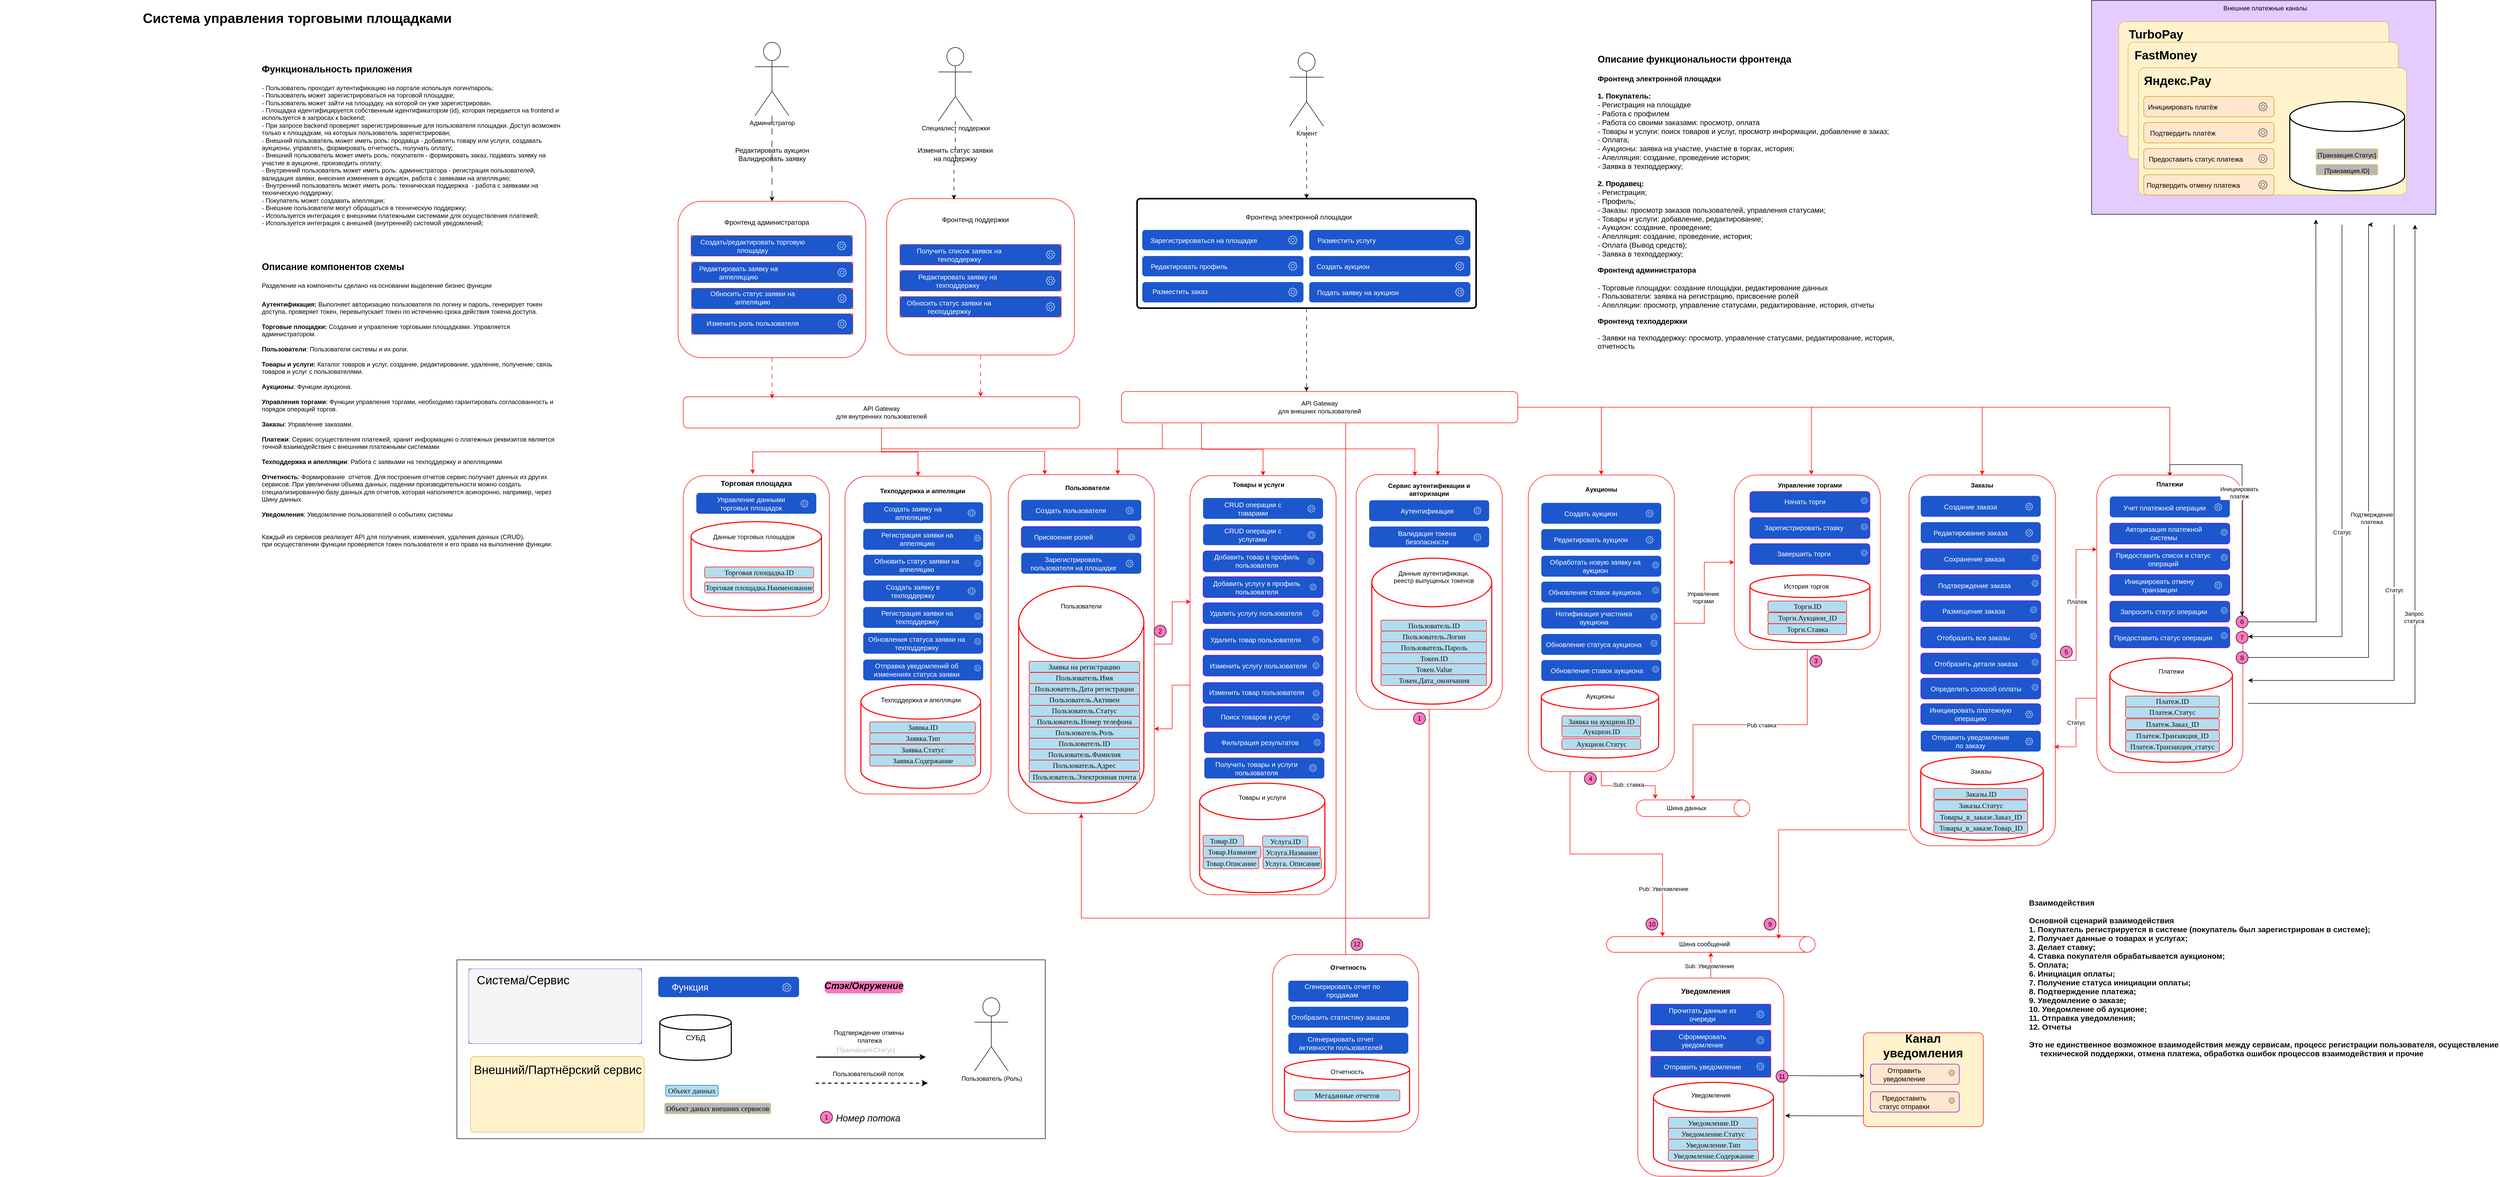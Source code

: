 <mxfile version="25.0.3">
  <diagram name="Page-1" id="eCDKgoaUFHNZsCoqeEQp">
    <mxGraphModel dx="1922" dy="645" grid="1" gridSize="10" guides="1" tooltips="1" connect="1" arrows="1" fold="1" page="1" pageScale="1" pageWidth="827" pageHeight="1169" math="0" shadow="0">
      <root>
        <mxCell id="0" />
        <mxCell id="1" parent="0" />
        <mxCell id="073iB2HQGf2oYXSN4QrA-13" style="edgeStyle=orthogonalEdgeStyle;rounded=0;hachureGap=4;orthogonalLoop=1;jettySize=auto;html=1;fontFamily=Architects Daughter;fontSource=https%3A%2F%2Ffonts.googleapis.com%2Fcss%3Ffamily%3DArchitects%2BDaughter;dashed=1;dashPattern=12 12;" edge="1" parent="1" source="073iB2HQGf2oYXSN4QrA-1" target="073iB2HQGf2oYXSN4QrA-6">
          <mxGeometry relative="1" as="geometry" />
        </mxCell>
        <mxCell id="073iB2HQGf2oYXSN4QrA-1" value="Администратор" style="shape=umlActor;verticalLabelPosition=bottom;verticalAlign=top;html=1;outlineConnect=0;rounded=1;" vertex="1" parent="1">
          <mxGeometry x="1017.5" y="130" width="65" height="141" as="geometry" />
        </mxCell>
        <mxCell id="073iB2HQGf2oYXSN4QrA-2" value="Редактировать аукцион&lt;div&gt;Валидировать заявку&lt;/div&gt;" style="text;html=1;align=center;verticalAlign=middle;whiteSpace=wrap;rounded=1;fontSize=13;" vertex="1" parent="1">
          <mxGeometry x="928.5" y="330" width="243" height="30" as="geometry" />
        </mxCell>
        <mxCell id="073iB2HQGf2oYXSN4QrA-3" value="Специалист поддержки" style="shape=umlActor;verticalLabelPosition=bottom;verticalAlign=top;html=1;outlineConnect=0;rounded=1;" vertex="1" parent="1">
          <mxGeometry x="1369" y="140" width="65" height="141" as="geometry" />
        </mxCell>
        <mxCell id="073iB2HQGf2oYXSN4QrA-4" value="&lt;div&gt;Изменить статус заявки&lt;/div&gt;&lt;div&gt;на поддержку&lt;/div&gt;" style="text;html=1;align=center;verticalAlign=middle;whiteSpace=wrap;rounded=1;fontSize=13;" vertex="1" parent="1">
          <mxGeometry x="1280" y="330" width="243" height="30" as="geometry" />
        </mxCell>
        <mxCell id="073iB2HQGf2oYXSN4QrA-6" value="" style="rounded=1;whiteSpace=wrap;html=1;strokeColor=#FF0000;" vertex="1" parent="1">
          <mxGeometry x="870" y="435" width="360" height="300" as="geometry" />
        </mxCell>
        <mxCell id="073iB2HQGf2oYXSN4QrA-9" value="Фронтенд администратора" style="text;html=1;align=center;verticalAlign=middle;whiteSpace=wrap;rounded=1;fontSize=13;" vertex="1" parent="1">
          <mxGeometry x="900" y="460" width="280" height="30" as="geometry" />
        </mxCell>
        <mxCell id="073iB2HQGf2oYXSN4QrA-55" style="edgeStyle=orthogonalEdgeStyle;rounded=0;orthogonalLoop=1;jettySize=auto;html=1;entryX=0.75;entryY=0;entryDx=0;entryDy=0;dashed=1;dashPattern=8 8;strokeColor=#FF0000;" edge="1" parent="1" source="073iB2HQGf2oYXSN4QrA-10" target="073iB2HQGf2oYXSN4QrA-14">
          <mxGeometry relative="1" as="geometry" />
        </mxCell>
        <mxCell id="073iB2HQGf2oYXSN4QrA-10" value="" style="rounded=1;whiteSpace=wrap;html=1;strokeColor=#FF0000;" vertex="1" parent="1">
          <mxGeometry x="1270" y="430" width="360" height="300" as="geometry" />
        </mxCell>
        <mxCell id="073iB2HQGf2oYXSN4QrA-11" value="Фронтенд поддержки" style="text;html=1;align=center;verticalAlign=middle;whiteSpace=wrap;rounded=1;fontSize=13;" vertex="1" parent="1">
          <mxGeometry x="1300" y="455" width="280" height="30" as="geometry" />
        </mxCell>
        <mxCell id="073iB2HQGf2oYXSN4QrA-110" style="edgeStyle=orthogonalEdgeStyle;rounded=0;orthogonalLoop=1;jettySize=auto;html=1;entryX=0.25;entryY=0;entryDx=0;entryDy=0;strokeColor=#FF0000;" edge="1" parent="1" source="073iB2HQGf2oYXSN4QrA-14" target="073iB2HQGf2oYXSN4QrA-83">
          <mxGeometry relative="1" as="geometry" />
        </mxCell>
        <mxCell id="073iB2HQGf2oYXSN4QrA-353" style="edgeStyle=orthogonalEdgeStyle;rounded=0;orthogonalLoop=1;jettySize=auto;html=1;strokeColor=#FF0000;" edge="1" parent="1" source="073iB2HQGf2oYXSN4QrA-14" target="073iB2HQGf2oYXSN4QrA-318">
          <mxGeometry relative="1" as="geometry" />
        </mxCell>
        <mxCell id="073iB2HQGf2oYXSN4QrA-14" value="API Gateway&lt;br&gt;для внутренних пользователей" style="whiteSpace=wrap;html=1;rounded=1;strokeColor=#FF0000;" vertex="1" parent="1">
          <mxGeometry x="880" y="810" width="760" height="60" as="geometry" />
        </mxCell>
        <mxCell id="073iB2HQGf2oYXSN4QrA-111" style="edgeStyle=orthogonalEdgeStyle;rounded=0;orthogonalLoop=1;jettySize=auto;html=1;entryX=0.75;entryY=0;entryDx=0;entryDy=0;exitX=0.103;exitY=1.024;exitDx=0;exitDy=0;exitPerimeter=0;strokeColor=#FF0000;" edge="1" parent="1" source="073iB2HQGf2oYXSN4QrA-15" target="073iB2HQGf2oYXSN4QrA-83">
          <mxGeometry relative="1" as="geometry" />
        </mxCell>
        <mxCell id="073iB2HQGf2oYXSN4QrA-165" style="edgeStyle=orthogonalEdgeStyle;rounded=0;orthogonalLoop=1;jettySize=auto;html=1;entryX=0.5;entryY=0;entryDx=0;entryDy=0;exitX=0.202;exitY=0.952;exitDx=0;exitDy=0;exitPerimeter=0;strokeColor=#FF0000;" edge="1" parent="1" source="073iB2HQGf2oYXSN4QrA-15" target="073iB2HQGf2oYXSN4QrA-112">
          <mxGeometry relative="1" as="geometry" />
        </mxCell>
        <mxCell id="073iB2HQGf2oYXSN4QrA-204" style="edgeStyle=orthogonalEdgeStyle;rounded=0;orthogonalLoop=1;jettySize=auto;html=1;entryX=0.5;entryY=0;entryDx=0;entryDy=0;strokeColor=#FF0000;" edge="1" parent="1" source="073iB2HQGf2oYXSN4QrA-15" target="073iB2HQGf2oYXSN4QrA-166">
          <mxGeometry relative="1" as="geometry" />
        </mxCell>
        <mxCell id="073iB2HQGf2oYXSN4QrA-314" style="edgeStyle=orthogonalEdgeStyle;rounded=0;orthogonalLoop=1;jettySize=auto;html=1;entryX=0.5;entryY=0;entryDx=0;entryDy=0;strokeColor=#FF0000;" edge="1" parent="1" source="073iB2HQGf2oYXSN4QrA-15" target="073iB2HQGf2oYXSN4QrA-230">
          <mxGeometry relative="1" as="geometry" />
        </mxCell>
        <mxCell id="073iB2HQGf2oYXSN4QrA-315" style="edgeStyle=orthogonalEdgeStyle;rounded=0;orthogonalLoop=1;jettySize=auto;html=1;strokeColor=#FF0000;" edge="1" parent="1" source="073iB2HQGf2oYXSN4QrA-15" target="073iB2HQGf2oYXSN4QrA-311">
          <mxGeometry relative="1" as="geometry" />
        </mxCell>
        <mxCell id="073iB2HQGf2oYXSN4QrA-371" style="edgeStyle=orthogonalEdgeStyle;rounded=0;orthogonalLoop=1;jettySize=auto;html=1;entryX=0.5;entryY=0;entryDx=0;entryDy=0;strokeColor=#FF0000;" edge="1" parent="1" source="073iB2HQGf2oYXSN4QrA-15" target="073iB2HQGf2oYXSN4QrA-354">
          <mxGeometry relative="1" as="geometry">
            <Array as="points">
              <mxPoint x="2150" y="1940" />
            </Array>
          </mxGeometry>
        </mxCell>
        <mxCell id="073iB2HQGf2oYXSN4QrA-15" value="API Gateway&lt;br&gt;для внешних пользователей" style="whiteSpace=wrap;html=1;rounded=1;strokeColor=#FF0000;" vertex="1" parent="1">
          <mxGeometry x="1720" y="800" width="760" height="60" as="geometry" />
        </mxCell>
        <mxCell id="073iB2HQGf2oYXSN4QrA-17" value="" style="rounded=1;whiteSpace=wrap;html=1;arcSize=3;strokeWidth=3;align=center;verticalAlign=middle;fontFamily=Helvetica;fontSize=12;resizable=1;" vertex="1" parent="1">
          <mxGeometry x="1750" y="430" width="650" height="210" as="geometry" />
        </mxCell>
        <mxCell id="073iB2HQGf2oYXSN4QrA-18" value="" style="group" vertex="1" connectable="0" parent="1">
          <mxGeometry x="1760" y="490" width="309" height="39" as="geometry" />
        </mxCell>
        <mxCell id="073iB2HQGf2oYXSN4QrA-19" value="" style="group" vertex="1" connectable="0" parent="073iB2HQGf2oYXSN4QrA-18">
          <mxGeometry width="309" height="39" as="geometry" />
        </mxCell>
        <mxCell id="073iB2HQGf2oYXSN4QrA-20" value="" style="rounded=1;whiteSpace=wrap;html=1;fillColor=#1C57CD;strokeColor=none;" vertex="1" parent="073iB2HQGf2oYXSN4QrA-19">
          <mxGeometry width="309" height="39" as="geometry" />
        </mxCell>
        <mxCell id="073iB2HQGf2oYXSN4QrA-21" value="" style="sketch=0;outlineConnect=0;fontColor=#FFFFFF;gradientColor=none;fillColor=#FFFFFF;strokeColor=none;dashed=0;verticalLabelPosition=bottom;verticalAlign=top;align=center;html=1;fontSize=12;fontStyle=0;aspect=fixed;pointerEvents=1;shape=mxgraph.aws4.gear;rounded=1;" vertex="1" parent="073iB2HQGf2oYXSN4QrA-19">
          <mxGeometry x="280" y="11" width="17" height="17" as="geometry" />
        </mxCell>
        <mxCell id="073iB2HQGf2oYXSN4QrA-22" value="Зарегистрироваться на площадке" style="text;html=1;align=center;verticalAlign=middle;whiteSpace=wrap;rounded=1;fontSize=13;fontColor=#FFFFFF;" vertex="1" parent="073iB2HQGf2oYXSN4QrA-19">
          <mxGeometry x="9" y="4.5" width="218" height="30" as="geometry" />
        </mxCell>
        <mxCell id="073iB2HQGf2oYXSN4QrA-23" value="" style="group" vertex="1" connectable="0" parent="1">
          <mxGeometry x="1760" y="540" width="309" height="39" as="geometry" />
        </mxCell>
        <mxCell id="073iB2HQGf2oYXSN4QrA-24" value="" style="group" vertex="1" connectable="0" parent="073iB2HQGf2oYXSN4QrA-23">
          <mxGeometry width="309" height="39" as="geometry" />
        </mxCell>
        <mxCell id="073iB2HQGf2oYXSN4QrA-25" value="" style="rounded=1;whiteSpace=wrap;html=1;fillColor=#1C57CD;strokeColor=none;" vertex="1" parent="073iB2HQGf2oYXSN4QrA-24">
          <mxGeometry width="309" height="39" as="geometry" />
        </mxCell>
        <mxCell id="073iB2HQGf2oYXSN4QrA-26" value="" style="sketch=0;outlineConnect=0;fontColor=#FFFFFF;gradientColor=none;fillColor=#FFFFFF;strokeColor=none;dashed=0;verticalLabelPosition=bottom;verticalAlign=top;align=center;html=1;fontSize=12;fontStyle=0;aspect=fixed;pointerEvents=1;shape=mxgraph.aws4.gear;rounded=1;" vertex="1" parent="073iB2HQGf2oYXSN4QrA-24">
          <mxGeometry x="280" y="11" width="17" height="17" as="geometry" />
        </mxCell>
        <mxCell id="073iB2HQGf2oYXSN4QrA-27" value="Редактировать профиль" style="text;html=1;align=center;verticalAlign=middle;whiteSpace=wrap;rounded=1;fontSize=13;fontColor=#FFFFFF;" vertex="1" parent="073iB2HQGf2oYXSN4QrA-24">
          <mxGeometry x="8" y="4.5" width="164" height="30" as="geometry" />
        </mxCell>
        <mxCell id="073iB2HQGf2oYXSN4QrA-28" value="" style="group" vertex="1" connectable="0" parent="1">
          <mxGeometry x="1760" y="590" width="309" height="39" as="geometry" />
        </mxCell>
        <mxCell id="073iB2HQGf2oYXSN4QrA-29" value="" style="group" vertex="1" connectable="0" parent="073iB2HQGf2oYXSN4QrA-28">
          <mxGeometry width="309" height="39" as="geometry" />
        </mxCell>
        <mxCell id="073iB2HQGf2oYXSN4QrA-30" value="" style="rounded=1;whiteSpace=wrap;html=1;fillColor=#1C57CD;strokeColor=none;" vertex="1" parent="073iB2HQGf2oYXSN4QrA-29">
          <mxGeometry width="309" height="39" as="geometry" />
        </mxCell>
        <mxCell id="073iB2HQGf2oYXSN4QrA-31" value="" style="sketch=0;outlineConnect=0;fontColor=#FFFFFF;gradientColor=none;fillColor=#FFFFFF;strokeColor=none;dashed=0;verticalLabelPosition=bottom;verticalAlign=top;align=center;html=1;fontSize=12;fontStyle=0;aspect=fixed;pointerEvents=1;shape=mxgraph.aws4.gear;rounded=1;" vertex="1" parent="073iB2HQGf2oYXSN4QrA-29">
          <mxGeometry x="280" y="11" width="17" height="17" as="geometry" />
        </mxCell>
        <mxCell id="073iB2HQGf2oYXSN4QrA-32" value="Разместить заказ" style="text;html=1;align=center;verticalAlign=middle;whiteSpace=wrap;rounded=1;fontSize=13;fontColor=#FFFFFF;" vertex="1" parent="073iB2HQGf2oYXSN4QrA-29">
          <mxGeometry x="14" y="3" width="117" height="30" as="geometry" />
        </mxCell>
        <mxCell id="073iB2HQGf2oYXSN4QrA-33" value="" style="group" vertex="1" connectable="0" parent="1">
          <mxGeometry x="2080" y="490" width="309" height="39" as="geometry" />
        </mxCell>
        <mxCell id="073iB2HQGf2oYXSN4QrA-34" value="" style="group" vertex="1" connectable="0" parent="073iB2HQGf2oYXSN4QrA-33">
          <mxGeometry width="309" height="39" as="geometry" />
        </mxCell>
        <mxCell id="073iB2HQGf2oYXSN4QrA-35" value="" style="rounded=1;whiteSpace=wrap;html=1;fillColor=#1C57CD;strokeColor=none;" vertex="1" parent="073iB2HQGf2oYXSN4QrA-34">
          <mxGeometry width="309" height="39" as="geometry" />
        </mxCell>
        <mxCell id="073iB2HQGf2oYXSN4QrA-36" value="" style="sketch=0;outlineConnect=0;fontColor=#FFFFFF;gradientColor=none;fillColor=#FFFFFF;strokeColor=none;dashed=0;verticalLabelPosition=bottom;verticalAlign=top;align=center;html=1;fontSize=12;fontStyle=0;aspect=fixed;pointerEvents=1;shape=mxgraph.aws4.gear;rounded=1;" vertex="1" parent="073iB2HQGf2oYXSN4QrA-34">
          <mxGeometry x="280" y="11" width="17" height="17" as="geometry" />
        </mxCell>
        <mxCell id="073iB2HQGf2oYXSN4QrA-37" value="Разместить услугу" style="text;html=1;align=center;verticalAlign=middle;whiteSpace=wrap;rounded=1;fontSize=13;fontColor=#FFFFFF;" vertex="1" parent="073iB2HQGf2oYXSN4QrA-34">
          <mxGeometry x="6" y="4.5" width="132" height="30" as="geometry" />
        </mxCell>
        <mxCell id="073iB2HQGf2oYXSN4QrA-38" value="" style="group" vertex="1" connectable="0" parent="1">
          <mxGeometry x="2080" y="540" width="309" height="39" as="geometry" />
        </mxCell>
        <mxCell id="073iB2HQGf2oYXSN4QrA-39" value="" style="group" vertex="1" connectable="0" parent="073iB2HQGf2oYXSN4QrA-38">
          <mxGeometry width="309" height="39" as="geometry" />
        </mxCell>
        <mxCell id="073iB2HQGf2oYXSN4QrA-40" value="" style="rounded=1;whiteSpace=wrap;html=1;fillColor=#1C57CD;strokeColor=none;" vertex="1" parent="073iB2HQGf2oYXSN4QrA-39">
          <mxGeometry width="309" height="39" as="geometry" />
        </mxCell>
        <mxCell id="073iB2HQGf2oYXSN4QrA-41" value="" style="sketch=0;outlineConnect=0;fontColor=#FFFFFF;gradientColor=none;fillColor=#FFFFFF;strokeColor=none;dashed=0;verticalLabelPosition=bottom;verticalAlign=top;align=center;html=1;fontSize=12;fontStyle=0;aspect=fixed;pointerEvents=1;shape=mxgraph.aws4.gear;rounded=1;" vertex="1" parent="073iB2HQGf2oYXSN4QrA-39">
          <mxGeometry x="280" y="11" width="17" height="17" as="geometry" />
        </mxCell>
        <mxCell id="073iB2HQGf2oYXSN4QrA-42" value="Создать аукцион" style="text;html=1;align=center;verticalAlign=middle;whiteSpace=wrap;rounded=1;fontSize=13;fontColor=#FFFFFF;" vertex="1" parent="073iB2HQGf2oYXSN4QrA-39">
          <mxGeometry x="10" y="4.5" width="110" height="30" as="geometry" />
        </mxCell>
        <mxCell id="073iB2HQGf2oYXSN4QrA-43" value="" style="group" vertex="1" connectable="0" parent="1">
          <mxGeometry x="2080" y="590" width="309" height="39" as="geometry" />
        </mxCell>
        <mxCell id="073iB2HQGf2oYXSN4QrA-44" value="" style="group" vertex="1" connectable="0" parent="073iB2HQGf2oYXSN4QrA-43">
          <mxGeometry width="309" height="39" as="geometry" />
        </mxCell>
        <mxCell id="073iB2HQGf2oYXSN4QrA-45" value="" style="rounded=1;whiteSpace=wrap;html=1;fillColor=#1C57CD;strokeColor=none;" vertex="1" parent="073iB2HQGf2oYXSN4QrA-44">
          <mxGeometry width="309" height="39" as="geometry" />
        </mxCell>
        <mxCell id="073iB2HQGf2oYXSN4QrA-46" value="" style="sketch=0;outlineConnect=0;fontColor=#FFFFFF;gradientColor=none;fillColor=#FFFFFF;strokeColor=none;dashed=0;verticalLabelPosition=bottom;verticalAlign=top;align=center;html=1;fontSize=12;fontStyle=0;aspect=fixed;pointerEvents=1;shape=mxgraph.aws4.gear;rounded=1;" vertex="1" parent="073iB2HQGf2oYXSN4QrA-44">
          <mxGeometry x="280" y="11" width="17" height="17" as="geometry" />
        </mxCell>
        <mxCell id="073iB2HQGf2oYXSN4QrA-47" value="Подать заявку на аукцион" style="text;html=1;align=center;verticalAlign=middle;whiteSpace=wrap;rounded=1;fontSize=13;fontColor=#FFFFFF;" vertex="1" parent="073iB2HQGf2oYXSN4QrA-44">
          <mxGeometry x="10" y="4.5" width="167" height="30" as="geometry" />
        </mxCell>
        <mxCell id="073iB2HQGf2oYXSN4QrA-51" style="edgeStyle=orthogonalEdgeStyle;rounded=0;hachureGap=4;orthogonalLoop=1;jettySize=auto;html=1;entryX=0.5;entryY=0;entryDx=0;entryDy=0;fontFamily=Architects Daughter;fontSource=https%3A%2F%2Ffonts.googleapis.com%2Fcss%3Ffamily%3DArchitects%2BDaughter;dashed=1;dashPattern=8 8;" edge="1" parent="1" source="073iB2HQGf2oYXSN4QrA-49" target="073iB2HQGf2oYXSN4QrA-17">
          <mxGeometry relative="1" as="geometry" />
        </mxCell>
        <mxCell id="073iB2HQGf2oYXSN4QrA-49" value="Клиент" style="shape=umlActor;verticalLabelPosition=bottom;verticalAlign=top;html=1;outlineConnect=0;rounded=1;" vertex="1" parent="1">
          <mxGeometry x="2042.5" y="150" width="65" height="141" as="geometry" />
        </mxCell>
        <mxCell id="073iB2HQGf2oYXSN4QrA-52" style="edgeStyle=orthogonalEdgeStyle;rounded=0;hachureGap=4;orthogonalLoop=1;jettySize=auto;html=1;entryX=0.358;entryY=0.006;entryDx=0;entryDy=0;entryPerimeter=0;fontFamily=Architects Daughter;fontSource=https%3A%2F%2Ffonts.googleapis.com%2Fcss%3Ffamily%3DArchitects%2BDaughter;dashed=1;dashPattern=8 8;" edge="1" parent="1" source="073iB2HQGf2oYXSN4QrA-3" target="073iB2HQGf2oYXSN4QrA-10">
          <mxGeometry relative="1" as="geometry" />
        </mxCell>
        <mxCell id="073iB2HQGf2oYXSN4QrA-54" style="edgeStyle=orthogonalEdgeStyle;rounded=0;orthogonalLoop=1;jettySize=auto;html=1;dashed=1;dashPattern=8 8;entryX=0.224;entryY=0.059;entryDx=0;entryDy=0;entryPerimeter=0;strokeColor=#FF0000;" edge="1" parent="1" source="073iB2HQGf2oYXSN4QrA-6" target="073iB2HQGf2oYXSN4QrA-14">
          <mxGeometry relative="1" as="geometry">
            <mxPoint x="1050" y="810" as="targetPoint" />
          </mxGeometry>
        </mxCell>
        <mxCell id="073iB2HQGf2oYXSN4QrA-56" style="edgeStyle=orthogonalEdgeStyle;rounded=0;orthogonalLoop=1;jettySize=auto;html=1;entryX=0.467;entryY=0;entryDx=0;entryDy=0;entryPerimeter=0;dashed=1;dashPattern=8 8;" edge="1" parent="1" source="073iB2HQGf2oYXSN4QrA-17" target="073iB2HQGf2oYXSN4QrA-15">
          <mxGeometry relative="1" as="geometry">
            <Array as="points">
              <mxPoint x="2075" y="720" />
              <mxPoint x="2075" y="720" />
            </Array>
          </mxGeometry>
        </mxCell>
        <mxCell id="073iB2HQGf2oYXSN4QrA-57" value="&lt;h1 style=&quot;margin-top: 0px;&quot;&gt;&lt;font style=&quot;font-size: 18px;&quot;&gt;Описание функциональности фронтенда&lt;/font&gt;&lt;br&gt;&lt;/h1&gt;&lt;div&gt;&lt;font style=&quot;font-size: 14px;&quot;&gt;&lt;b&gt;Фронтенд электронной площадки&lt;/b&gt;&lt;/font&gt;&lt;/div&gt;&lt;div&gt;&lt;font style=&quot;font-size: 14px;&quot;&gt;&lt;b&gt;&lt;br&gt;&lt;/b&gt;&lt;/font&gt;&lt;/div&gt;&lt;div&gt;&lt;font style=&quot;font-size: 14px;&quot;&gt;&lt;b&gt;1. Покупатель:&lt;/b&gt;&lt;/font&gt;&lt;/div&gt;&lt;div&gt;&lt;font style=&quot;font-size: 14px;&quot;&gt;- Регистрация на площадке&lt;/font&gt;&lt;/div&gt;&lt;div&gt;&lt;font style=&quot;font-size: 14px;&quot;&gt;- Работа с профилем&lt;/font&gt;&lt;/div&gt;&lt;div&gt;&lt;font style=&quot;font-size: 14px;&quot;&gt;- Работа со своими заказами: просмотр, оплата&lt;/font&gt;&lt;/div&gt;&lt;div&gt;&lt;font style=&quot;font-size: 14px;&quot;&gt;- Товары и услуги: поиск товаров и услуг, просмотр информации, добавление в заказ;&lt;/font&gt;&lt;/div&gt;&lt;div&gt;&lt;font style=&quot;font-size: 14px;&quot;&gt;- Оплата;&amp;nbsp;&lt;/font&gt;&lt;/div&gt;&lt;div&gt;&lt;font style=&quot;font-size: 14px;&quot;&gt;- Аукционы: заявка на участие, участие в торгах, история;&lt;/font&gt;&lt;/div&gt;&lt;div&gt;&lt;font style=&quot;font-size: 14px;&quot;&gt;- Апелляция: создание, проведение история;&lt;/font&gt;&lt;/div&gt;&lt;div&gt;&lt;font style=&quot;font-size: 14px;&quot;&gt;- Заявка в техподдержку;&lt;/font&gt;&lt;/div&gt;&lt;div&gt;&lt;font style=&quot;font-size: 14px;&quot;&gt;&lt;b&gt;&lt;br&gt;&lt;/b&gt;&lt;/font&gt;&lt;/div&gt;&lt;div&gt;&lt;font style=&quot;&quot;&gt;&lt;div style=&quot;font-size: 12px;&quot;&gt;&lt;font style=&quot;font-size: 14px;&quot;&gt;&lt;b&gt;2. Продавец:&lt;/b&gt;&lt;/font&gt;&lt;/div&gt;&lt;div style=&quot;&quot;&gt;&lt;div style=&quot;font-size: 12px;&quot;&gt;&lt;font style=&quot;font-size: 14px;&quot;&gt;- Регистрация;&lt;/font&gt;&lt;/div&gt;&lt;div style=&quot;font-size: 12px;&quot;&gt;&lt;font style=&quot;font-size: 14px;&quot;&gt;- Профиль;&lt;/font&gt;&lt;/div&gt;&lt;div style=&quot;font-size: 12px;&quot;&gt;&lt;font style=&quot;font-size: 14px;&quot;&gt;- Заказы: просмотр заказов пользователей, управления статусами;&lt;/font&gt;&lt;/div&gt;&lt;div style=&quot;font-size: 12px;&quot;&gt;&lt;font style=&quot;font-size: 14px;&quot;&gt;- Товары и услуги: добавление, редактирование;&lt;/font&gt;&lt;/div&gt;&lt;div style=&quot;font-size: 12px;&quot;&gt;&lt;font style=&quot;font-size: 14px;&quot;&gt;- Аукцион: создание, проведение;&lt;/font&gt;&lt;/div&gt;&lt;div style=&quot;font-size: 12px;&quot;&gt;&lt;font style=&quot;font-size: 14px;&quot;&gt;- Апелляция: создание, проведение, история;&lt;/font&gt;&lt;/div&gt;&lt;div style=&quot;font-size: 12px;&quot;&gt;&lt;font style=&quot;font-size: 14px;&quot;&gt;- Оплата (Вывод средств);&lt;/font&gt;&lt;/div&gt;&lt;div style=&quot;font-size: 12px;&quot;&gt;&lt;font style=&quot;font-size: 14px;&quot;&gt;- Заявка в техподдержку;&lt;/font&gt;&lt;/div&gt;&lt;div style=&quot;font-size: 12px;&quot;&gt;&lt;br&gt;&lt;/div&gt;&lt;div style=&quot;font-size: 12px;&quot;&gt;&lt;font style=&quot;font-size: 14px;&quot;&gt;&lt;b&gt;Фронтенд администратора&lt;/b&gt;&lt;/font&gt;&lt;/div&gt;&lt;div style=&quot;font-size: 12px;&quot;&gt;&lt;font style=&quot;font-size: 14px;&quot;&gt;&lt;b&gt;&lt;br&gt;&lt;/b&gt;&lt;/font&gt;&lt;/div&gt;&lt;div style=&quot;font-size: 12px;&quot;&gt;&lt;span style=&quot;font-size: 14px; background-color: initial;&quot;&gt;- Торговые площадки: создание площадки, редактирование данных&lt;/span&gt;&lt;/div&gt;&lt;div style=&quot;&quot;&gt;&lt;span style=&quot;font-size: 14px;&quot;&gt;- Пользователи: заявка на регистрацию, присвоение ролей&lt;/span&gt;&lt;/div&gt;&lt;div style=&quot;&quot;&gt;&lt;span style=&quot;font-size: 14px;&quot;&gt;- Апелляции: просмотр, управление статусами, редактирование, история, отчеты&lt;/span&gt;&lt;/div&gt;&lt;div style=&quot;&quot;&gt;&lt;br&gt;&lt;/div&gt;&lt;div style=&quot;&quot;&gt;&lt;b style=&quot;font-size: 14px;&quot;&gt;Фронтенд техподдержки&lt;/b&gt;&lt;/div&gt;&lt;div style=&quot;&quot;&gt;&lt;div&gt;&lt;br&gt;&lt;/div&gt;&lt;div&gt;&lt;span style=&quot;font-size: 14px;&quot;&gt;- Заявки на техподдержку: просмотр, управление статусами, редактирование, история, отчетность&lt;/span&gt;&lt;/div&gt;&lt;/div&gt;&lt;div style=&quot;&quot;&gt;&lt;br&gt;&lt;/div&gt;&lt;/div&gt;&lt;/font&gt;&lt;/div&gt;&lt;div&gt;&lt;font style=&quot;font-size: 14px;&quot;&gt;&lt;b&gt;&lt;br&gt;&lt;/b&gt;&lt;/font&gt;&lt;/div&gt;" style="text;html=1;whiteSpace=wrap;overflow=hidden;rounded=0;" vertex="1" parent="1">
          <mxGeometry x="2631" y="140" width="580" height="680" as="geometry" />
        </mxCell>
        <mxCell id="073iB2HQGf2oYXSN4QrA-59" value="Фронтенд электронной площадки" style="text;html=1;align=center;verticalAlign=middle;whiteSpace=wrap;rounded=1;fontSize=13;" vertex="1" parent="1">
          <mxGeometry x="1920" y="450" width="280" height="30" as="geometry" />
        </mxCell>
        <mxCell id="073iB2HQGf2oYXSN4QrA-60" value="" style="rounded=1;whiteSpace=wrap;html=1;strokeColor=#FF0000;" vertex="1" parent="1">
          <mxGeometry x="880" y="961.21" width="280" height="270" as="geometry" />
        </mxCell>
        <mxCell id="073iB2HQGf2oYXSN4QrA-61" value="&lt;font style=&quot;font-size: 14px;&quot;&gt;&lt;b&gt;Торговая площадка&lt;br&gt;&lt;/b&gt;&lt;/font&gt;" style="text;html=1;align=center;verticalAlign=middle;whiteSpace=wrap;rounded=0;strokeColor=none;" vertex="1" parent="1">
          <mxGeometry x="925" y="961.21" width="190" height="30" as="geometry" />
        </mxCell>
        <mxCell id="073iB2HQGf2oYXSN4QrA-62" value="" style="rounded=1;whiteSpace=wrap;html=1;strokeColor=none;fillColor=#1C57CD;movable=1;resizable=1;rotatable=1;deletable=1;editable=1;locked=0;connectable=1;" vertex="1" parent="1">
          <mxGeometry x="905" y="994.37" width="230" height="40" as="geometry" />
        </mxCell>
        <mxCell id="073iB2HQGf2oYXSN4QrA-63" value="Управление данными торговых площадок" style="text;html=1;align=center;verticalAlign=middle;whiteSpace=wrap;rounded=1;fontSize=13;fontColor=#FFFFFF;movable=1;resizable=1;rotatable=1;deletable=1;editable=1;locked=0;connectable=1;strokeColor=none;" vertex="1" parent="1">
          <mxGeometry x="930" y="999.95" width="160" height="30" as="geometry" />
        </mxCell>
        <mxCell id="073iB2HQGf2oYXSN4QrA-64" value="" style="sketch=0;outlineConnect=0;fontColor=#FFFFFF;gradientColor=none;fillColor=#FFFFFF;strokeColor=#7F00FF;dashed=0;verticalLabelPosition=bottom;verticalAlign=top;align=center;html=1;fontSize=12;fontStyle=0;aspect=fixed;pointerEvents=1;shape=mxgraph.aws4.gear;rounded=1;movable=1;resizable=1;rotatable=1;deletable=1;editable=1;locked=0;connectable=1;" vertex="1" parent="1">
          <mxGeometry x="1105.001" y="1007.708" width="14.481" height="14.481" as="geometry" />
        </mxCell>
        <mxCell id="073iB2HQGf2oYXSN4QrA-65" value="" style="strokeWidth=2;html=1;shape=mxgraph.flowchart.database;whiteSpace=wrap;rounded=1;movable=1;resizable=1;rotatable=1;deletable=1;editable=1;locked=0;connectable=1;strokeColor=#FF0000;" vertex="1" parent="1">
          <mxGeometry x="895" y="1049.63" width="250" height="170" as="geometry" />
        </mxCell>
        <mxCell id="073iB2HQGf2oYXSN4QrA-66" value="&lt;p style=&quot;margin: 0px 0px 0px 13px; text-indent: -13px; font-variant-numeric: normal; font-variant-east-asian: normal; font-variant-alternates: normal; font-kerning: auto; font-optical-sizing: auto; font-feature-settings: normal; font-variation-settings: normal; font-variant-position: normal; font-stretch: normal; font-size: 14px; line-height: normal; color: rgb(14, 14, 14); text-align: start;&quot; class=&quot;p1&quot;&gt;&lt;font face=&quot;Times New Roman&quot;&gt;Торговая площадка.ID&lt;/font&gt;&lt;/p&gt;" style="rounded=1;whiteSpace=wrap;html=1;fillColor=#b1ddf0;strokeColor=#FF0000;" vertex="1" parent="1">
          <mxGeometry x="921" y="1136.34" width="209" height="21" as="geometry" />
        </mxCell>
        <mxCell id="073iB2HQGf2oYXSN4QrA-67" value="&lt;p style=&quot;margin: 0px 0px 0px 13px; text-indent: -13px; font-variant-numeric: normal; font-variant-east-asian: normal; font-variant-alternates: normal; font-kerning: auto; font-optical-sizing: auto; font-feature-settings: normal; font-variation-settings: normal; font-variant-position: normal; font-stretch: normal; font-size: 14px; line-height: normal; color: rgb(14, 14, 14); text-align: start;&quot; class=&quot;p1&quot;&gt;&lt;font face=&quot;Times New Roman&quot;&gt;Торговая площадка.Наименование&lt;/font&gt;&lt;/p&gt;" style="rounded=1;whiteSpace=wrap;html=1;fillColor=#b1ddf0;strokeColor=#FF0000;" vertex="1" parent="1">
          <mxGeometry x="921" y="1165.34" width="209" height="21" as="geometry" />
        </mxCell>
        <mxCell id="073iB2HQGf2oYXSN4QrA-68" style="edgeStyle=orthogonalEdgeStyle;rounded=0;orthogonalLoop=1;jettySize=auto;html=1;entryX=0.475;entryY=-0.012;entryDx=0;entryDy=0;entryPerimeter=0;strokeColor=#FF0000;" edge="1" parent="1" source="073iB2HQGf2oYXSN4QrA-14" target="073iB2HQGf2oYXSN4QrA-60">
          <mxGeometry relative="1" as="geometry" />
        </mxCell>
        <mxCell id="073iB2HQGf2oYXSN4QrA-78" value="Нотификация нового пользователя" style="text;html=1;align=center;verticalAlign=middle;whiteSpace=wrap;rounded=1;fontSize=13;fontColor=#FFFFFF;strokeColor=none;" vertex="1" parent="1">
          <mxGeometry x="1301" y="302.5" width="227" height="30" as="geometry" />
        </mxCell>
        <mxCell id="073iB2HQGf2oYXSN4QrA-83" value="" style="rounded=1;whiteSpace=wrap;html=1;strokeColor=#FF0000;" vertex="1" parent="1">
          <mxGeometry x="1503" y="959.38" width="280" height="650" as="geometry" />
        </mxCell>
        <mxCell id="073iB2HQGf2oYXSN4QrA-84" value="&lt;b&gt;Пользователи&lt;/b&gt;" style="text;html=1;align=center;verticalAlign=middle;whiteSpace=wrap;rounded=0;strokeColor=none;" vertex="1" parent="1">
          <mxGeometry x="1560" y="970.32" width="190" height="30" as="geometry" />
        </mxCell>
        <mxCell id="073iB2HQGf2oYXSN4QrA-85" value="" style="group;strokeColor=none;" connectable="0" vertex="1" parent="1">
          <mxGeometry x="1528" y="1058.88" width="230" height="40" as="geometry" />
        </mxCell>
        <mxCell id="073iB2HQGf2oYXSN4QrA-86" value="" style="rounded=1;whiteSpace=wrap;html=1;fillColor=#1C57CD;strokeColor=#7F00FF;" vertex="1" parent="073iB2HQGf2oYXSN4QrA-85">
          <mxGeometry width="230" height="40" as="geometry" />
        </mxCell>
        <mxCell id="073iB2HQGf2oYXSN4QrA-87" value="" style="sketch=0;outlineConnect=0;fontColor=#232F3E;gradientColor=none;fillColor=default;strokeColor=#7F00FF;dashed=0;verticalLabelPosition=bottom;verticalAlign=top;align=center;html=1;fontSize=12;fontStyle=0;aspect=fixed;pointerEvents=1;shape=mxgraph.aws4.gear;rounded=1;" vertex="1" parent="073iB2HQGf2oYXSN4QrA-85">
          <mxGeometry x="205.004" y="14.192" width="12.654" height="12.654" as="geometry" />
        </mxCell>
        <mxCell id="073iB2HQGf2oYXSN4QrA-88" value="Присвоение ролей" style="text;html=1;align=center;verticalAlign=middle;whiteSpace=wrap;rounded=1;fontSize=13;fontColor=#FFFFFF;strokeColor=none;" vertex="1" parent="073iB2HQGf2oYXSN4QrA-85">
          <mxGeometry x="2.23" y="5.13" width="157.77" height="30.77" as="geometry" />
        </mxCell>
        <mxCell id="073iB2HQGf2oYXSN4QrA-89" value="" style="rounded=1;whiteSpace=wrap;html=1;strokeColor=none;fillColor=#1C57CD;movable=1;resizable=1;rotatable=1;deletable=1;editable=1;locked=0;connectable=1;" vertex="1" parent="1">
          <mxGeometry x="1528" y="1007.8" width="230" height="40" as="geometry" />
        </mxCell>
        <mxCell id="073iB2HQGf2oYXSN4QrA-90" value="Создать пользователя" style="text;html=1;align=center;verticalAlign=middle;whiteSpace=wrap;rounded=1;fontSize=13;fontColor=#FFFFFF;movable=1;resizable=1;rotatable=1;deletable=1;editable=1;locked=0;connectable=1;strokeColor=none;" vertex="1" parent="1">
          <mxGeometry x="1543" y="1013.38" width="160" height="30" as="geometry" />
        </mxCell>
        <mxCell id="073iB2HQGf2oYXSN4QrA-91" value="" style="sketch=0;outlineConnect=0;fontColor=#FFFFFF;gradientColor=none;fillColor=#FFFFFF;strokeColor=#7F00FF;dashed=0;verticalLabelPosition=bottom;verticalAlign=top;align=center;html=1;fontSize=12;fontStyle=0;aspect=fixed;pointerEvents=1;shape=mxgraph.aws4.gear;rounded=1;movable=1;resizable=1;rotatable=1;deletable=1;editable=1;locked=0;connectable=1;" vertex="1" parent="1">
          <mxGeometry x="1728.521" y="1021.138" width="14.481" height="14.481" as="geometry" />
        </mxCell>
        <mxCell id="073iB2HQGf2oYXSN4QrA-92" value="" style="strokeWidth=2;html=1;shape=mxgraph.flowchart.database;whiteSpace=wrap;rounded=1;movable=1;resizable=1;rotatable=1;deletable=1;editable=1;locked=0;connectable=1;strokeColor=#FF0000;" vertex="1" parent="1">
          <mxGeometry x="1523" y="1173.3" width="240" height="416.08" as="geometry" />
        </mxCell>
        <mxCell id="073iB2HQGf2oYXSN4QrA-93" value="" style="rounded=1;whiteSpace=wrap;html=1;strokeColor=none;fillColor=#1C57CD;movable=1;resizable=1;rotatable=1;deletable=1;editable=1;locked=0;connectable=1;" vertex="1" parent="1">
          <mxGeometry x="1528" y="1109.38" width="230" height="40" as="geometry" />
        </mxCell>
        <mxCell id="073iB2HQGf2oYXSN4QrA-94" value="Зарегистрировать пользователя на площадке" style="text;html=1;align=center;verticalAlign=middle;whiteSpace=wrap;rounded=1;fontSize=13;fontColor=#FFFFFF;movable=1;resizable=1;rotatable=1;deletable=1;editable=1;locked=0;connectable=1;strokeColor=none;" vertex="1" parent="1">
          <mxGeometry x="1543" y="1114.96" width="170" height="30" as="geometry" />
        </mxCell>
        <mxCell id="073iB2HQGf2oYXSN4QrA-95" value="" style="sketch=0;outlineConnect=0;fontColor=#FFFFFF;gradientColor=none;fillColor=#FFFFFF;strokeColor=#7F00FF;dashed=0;verticalLabelPosition=bottom;verticalAlign=top;align=center;html=1;fontSize=12;fontStyle=0;aspect=fixed;pointerEvents=1;shape=mxgraph.aws4.gear;rounded=1;movable=1;resizable=1;rotatable=1;deletable=1;editable=1;locked=0;connectable=1;" vertex="1" parent="1">
          <mxGeometry x="1728.52" y="1122.72" width="14.48" height="14.48" as="geometry" />
        </mxCell>
        <mxCell id="073iB2HQGf2oYXSN4QrA-98" value="&lt;p class=&quot;p1&quot; style=&quot;margin: 0px 0px 0px 13px; text-indent: -13px; font-variant-numeric: normal; font-variant-east-asian: normal; font-variant-alternates: normal; font-kerning: auto; font-optical-sizing: auto; font-feature-settings: normal; font-variation-settings: normal; font-variant-position: normal; font-stretch: normal; line-height: normal; color: rgb(14, 14, 14);&quot;&gt;&lt;font face=&quot;Times New Roman&quot; style=&quot;font-size: 14px;&quot;&gt;Заявка на регистрацию&lt;/font&gt;&lt;/p&gt;" style="rounded=1;whiteSpace=wrap;html=1;fillColor=#b1ddf0;strokeColor=#FF0000;align=center;" vertex="1" parent="1">
          <mxGeometry x="1543" y="1317.35" width="212" height="21" as="geometry" />
        </mxCell>
        <mxCell id="073iB2HQGf2oYXSN4QrA-99" value="Пользователи" style="text;html=1;align=center;verticalAlign=middle;whiteSpace=wrap;rounded=0;strokeColor=none;" vertex="1" parent="1">
          <mxGeometry x="1613" y="1197.3" width="60" height="30" as="geometry" />
        </mxCell>
        <mxCell id="073iB2HQGf2oYXSN4QrA-100" value="&lt;p class=&quot;p1&quot; style=&quot;margin: 0px 0px 0px 13px; text-indent: -13px; font-variant-numeric: normal; font-variant-east-asian: normal; font-variant-alternates: normal; font-kerning: auto; font-optical-sizing: auto; font-feature-settings: normal; font-variation-settings: normal; font-variant-position: normal; font-stretch: normal; font-size: 14px; line-height: normal; color: rgb(14, 14, 14);&quot;&gt;&lt;font face=&quot;Times New Roman&quot;&gt;Пользователь.Роль&lt;/font&gt;&lt;/p&gt;" style="rounded=1;whiteSpace=wrap;html=1;fillColor=#b1ddf0;strokeColor=#FF0000;align=center;" vertex="1" parent="1">
          <mxGeometry x="1543" y="1443.93" width="212" height="21" as="geometry" />
        </mxCell>
        <mxCell id="073iB2HQGf2oYXSN4QrA-101" value="&lt;p class=&quot;p1&quot; style=&quot;margin: 0px 0px 0px 13px; text-indent: -13px; font-variant-numeric: normal; font-variant-east-asian: normal; font-variant-alternates: normal; font-kerning: auto; font-optical-sizing: auto; font-feature-settings: normal; font-variation-settings: normal; font-variant-position: normal; font-stretch: normal; font-size: 14px; line-height: normal; color: rgb(14, 14, 14);&quot;&gt;&lt;font face=&quot;Times New Roman&quot;&gt;Пользователь.ID&lt;/font&gt;&lt;/p&gt;" style="rounded=1;whiteSpace=wrap;html=1;fillColor=#b1ddf0;strokeColor=#FF0000;align=center;" vertex="1" parent="1">
          <mxGeometry x="1543" y="1464.93" width="212" height="21" as="geometry" />
        </mxCell>
        <mxCell id="073iB2HQGf2oYXSN4QrA-102" value="&lt;p class=&quot;p1&quot; style=&quot;margin: 0px 0px 0px 13px; text-indent: -13px; font-variant-numeric: normal; font-variant-east-asian: normal; font-variant-alternates: normal; font-kerning: auto; font-optical-sizing: auto; font-feature-settings: normal; font-variation-settings: normal; font-variant-position: normal; font-stretch: normal; font-size: 14px; line-height: normal; color: rgb(14, 14, 14);&quot;&gt;&lt;font face=&quot;Times New Roman&quot;&gt;Пользователь.Имя&lt;/font&gt;&lt;/p&gt;" style="rounded=1;whiteSpace=wrap;html=1;fillColor=#b1ddf0;strokeColor=#FF0000;align=center;" vertex="1" parent="1">
          <mxGeometry x="1543" y="1338.93" width="212" height="21" as="geometry" />
        </mxCell>
        <mxCell id="073iB2HQGf2oYXSN4QrA-103" value="&lt;p class=&quot;p1&quot; style=&quot;margin: 0px 0px 0px 13px; text-indent: -13px; font-variant-numeric: normal; font-variant-east-asian: normal; font-variant-alternates: normal; font-kerning: auto; font-optical-sizing: auto; font-feature-settings: normal; font-variation-settings: normal; font-variant-position: normal; font-stretch: normal; font-size: 14px; line-height: normal; color: rgb(14, 14, 14);&quot;&gt;&lt;font face=&quot;Times New Roman&quot;&gt;Пользователь.Фамилия&lt;/font&gt;&lt;/p&gt;" style="rounded=1;whiteSpace=wrap;html=1;fillColor=#b1ddf0;strokeColor=#FF0000;align=center;" vertex="1" parent="1">
          <mxGeometry x="1543" y="1485.93" width="212" height="21" as="geometry" />
        </mxCell>
        <mxCell id="073iB2HQGf2oYXSN4QrA-104" value="&lt;p class=&quot;p1&quot; style=&quot;margin: 0px 0px 0px 13px; text-indent: -13px; font-variant-numeric: normal; font-variant-east-asian: normal; font-variant-alternates: normal; font-kerning: auto; font-optical-sizing: auto; font-feature-settings: normal; font-variation-settings: normal; font-variant-position: normal; font-stretch: normal; font-size: 14px; line-height: normal; color: rgb(14, 14, 14);&quot;&gt;&lt;font face=&quot;Times New Roman&quot;&gt;Пользователь.Адрес&lt;/font&gt;&lt;/p&gt;" style="rounded=1;whiteSpace=wrap;html=1;fillColor=#b1ddf0;strokeColor=#FF0000;align=center;" vertex="1" parent="1">
          <mxGeometry x="1543" y="1506.93" width="212" height="21" as="geometry" />
        </mxCell>
        <mxCell id="073iB2HQGf2oYXSN4QrA-105" value="&lt;p class=&quot;p1&quot; style=&quot;margin: 0px 0px 0px 13px; text-indent: -13px; font-variant-numeric: normal; font-variant-east-asian: normal; font-variant-alternates: normal; font-kerning: auto; font-optical-sizing: auto; font-feature-settings: normal; font-variation-settings: normal; font-variant-position: normal; font-stretch: normal; font-size: 14px; line-height: normal; color: rgb(14, 14, 14);&quot;&gt;&lt;font face=&quot;Times New Roman&quot;&gt;Пользователь.Дата регистрации&lt;/font&gt;&lt;/p&gt;" style="rounded=1;whiteSpace=wrap;html=1;fillColor=#b1ddf0;strokeColor=#FF0000;align=center;" vertex="1" parent="1">
          <mxGeometry x="1543" y="1359.93" width="212" height="21" as="geometry" />
        </mxCell>
        <mxCell id="073iB2HQGf2oYXSN4QrA-106" value="&lt;p class=&quot;p1&quot; style=&quot;margin: 0px 0px 0px 13px; text-indent: -13px; font-variant-numeric: normal; font-variant-east-asian: normal; font-variant-alternates: normal; font-kerning: auto; font-optical-sizing: auto; font-feature-settings: normal; font-variation-settings: normal; font-variant-position: normal; font-stretch: normal; font-size: 14px; line-height: normal; color: rgb(14, 14, 14);&quot;&gt;&lt;font face=&quot;Times New Roman&quot;&gt;Пользователь.Статус&lt;/font&gt;&lt;/p&gt;" style="rounded=1;whiteSpace=wrap;html=1;fillColor=#b1ddf0;strokeColor=#FF0000;align=center;" vertex="1" parent="1">
          <mxGeometry x="1543" y="1401.93" width="212" height="21" as="geometry" />
        </mxCell>
        <mxCell id="073iB2HQGf2oYXSN4QrA-107" value="&lt;p class=&quot;p1&quot; style=&quot;margin: 0px 0px 0px 13px; text-indent: -13px; font-variant-numeric: normal; font-variant-east-asian: normal; font-variant-alternates: normal; font-kerning: auto; font-optical-sizing: auto; font-feature-settings: normal; font-variation-settings: normal; font-variant-position: normal; font-stretch: normal; font-size: 14px; line-height: normal; color: rgb(14, 14, 14);&quot;&gt;&lt;font face=&quot;Times New Roman&quot;&gt;Пользователь.Электронная почта&lt;/font&gt;&lt;/p&gt;" style="rounded=1;whiteSpace=wrap;html=1;fillColor=#b1ddf0;strokeColor=#FF0000;align=center;" vertex="1" parent="1">
          <mxGeometry x="1543" y="1528.93" width="212" height="21" as="geometry" />
        </mxCell>
        <mxCell id="073iB2HQGf2oYXSN4QrA-108" value="&lt;p class=&quot;p1&quot; style=&quot;margin: 0px 0px 0px 13px; text-indent: -13px; font-variant-numeric: normal; font-variant-east-asian: normal; font-variant-alternates: normal; font-kerning: auto; font-optical-sizing: auto; font-feature-settings: normal; font-variation-settings: normal; font-variant-position: normal; font-stretch: normal; font-size: 14px; line-height: normal; color: rgb(14, 14, 14);&quot;&gt;&lt;font face=&quot;Times New Roman&quot;&gt;Пользователь.Номер телефона&lt;/font&gt;&lt;/p&gt;" style="rounded=1;whiteSpace=wrap;html=1;fillColor=#b1ddf0;strokeColor=#FF0000;align=center;" vertex="1" parent="1">
          <mxGeometry x="1543" y="1422.93" width="212" height="21" as="geometry" />
        </mxCell>
        <mxCell id="073iB2HQGf2oYXSN4QrA-109" value="&lt;p style=&quot;margin: 0px 0px 0px 13px; text-indent: -13px; font-variant-numeric: normal; font-variant-east-asian: normal; font-variant-alternates: normal; font-kerning: auto; font-optical-sizing: auto; font-feature-settings: normal; font-variation-settings: normal; font-variant-position: normal; font-stretch: normal; font-size: 14px; line-height: normal; color: rgb(14, 14, 14); text-align: start;&quot; class=&quot;p1&quot;&gt;&lt;font face=&quot;Times New Roman&quot;&gt;Пользователь.Активен&lt;/font&gt;&lt;/p&gt;" style="rounded=1;whiteSpace=wrap;html=1;fillColor=#b1ddf0;strokeColor=#FF0000;" vertex="1" parent="1">
          <mxGeometry x="1543" y="1380.93" width="212" height="21" as="geometry" />
        </mxCell>
        <mxCell id="073iB2HQGf2oYXSN4QrA-580" style="edgeStyle=orthogonalEdgeStyle;rounded=0;orthogonalLoop=1;jettySize=auto;html=1;entryX=1;entryY=0.75;entryDx=0;entryDy=0;strokeColor=#FF0000;" edge="1" parent="1" source="073iB2HQGf2oYXSN4QrA-112" target="073iB2HQGf2oYXSN4QrA-83">
          <mxGeometry relative="1" as="geometry" />
        </mxCell>
        <mxCell id="073iB2HQGf2oYXSN4QrA-112" value="" style="rounded=1;whiteSpace=wrap;html=1;strokeColor=#FF0000;" vertex="1" parent="1">
          <mxGeometry x="1851.5" y="961.21" width="280" height="803.92" as="geometry" />
        </mxCell>
        <mxCell id="073iB2HQGf2oYXSN4QrA-113" value="" style="group;strokeColor=none;" connectable="0" vertex="1" parent="1">
          <mxGeometry x="1876.5" y="1205.13" width="230" height="40" as="geometry" />
        </mxCell>
        <mxCell id="073iB2HQGf2oYXSN4QrA-114" value="" style="rounded=1;whiteSpace=wrap;html=1;fillColor=#1C57CD;strokeColor=#7F00FF;" vertex="1" parent="073iB2HQGf2oYXSN4QrA-113">
          <mxGeometry width="230" height="40" as="geometry" />
        </mxCell>
        <mxCell id="073iB2HQGf2oYXSN4QrA-115" value="" style="sketch=0;outlineConnect=0;fontColor=#232F3E;gradientColor=none;fillColor=default;strokeColor=#7F00FF;dashed=0;verticalLabelPosition=bottom;verticalAlign=top;align=center;html=1;fontSize=12;fontStyle=0;aspect=fixed;pointerEvents=1;shape=mxgraph.aws4.gear;rounded=1;" vertex="1" parent="073iB2HQGf2oYXSN4QrA-113">
          <mxGeometry x="209.903" y="13.682" width="12.654" height="12.654" as="geometry" />
        </mxCell>
        <mxCell id="073iB2HQGf2oYXSN4QrA-116" value="Удалить услугу пользователя" style="text;html=1;align=center;verticalAlign=middle;whiteSpace=wrap;rounded=1;fontSize=13;fontColor=#FFFFFF;strokeColor=none;" vertex="1" parent="073iB2HQGf2oYXSN4QrA-113">
          <mxGeometry x="2.23" y="4.62" width="197.77" height="30.77" as="geometry" />
        </mxCell>
        <mxCell id="073iB2HQGf2oYXSN4QrA-117" value="" style="group;strokeColor=none;" connectable="0" vertex="1" parent="1">
          <mxGeometry x="1876.5" y="1255.63" width="230" height="40" as="geometry" />
        </mxCell>
        <mxCell id="073iB2HQGf2oYXSN4QrA-118" value="" style="rounded=1;whiteSpace=wrap;html=1;fillColor=#1C57CD;strokeColor=#7F00FF;" vertex="1" parent="073iB2HQGf2oYXSN4QrA-117">
          <mxGeometry width="230" height="40" as="geometry" />
        </mxCell>
        <mxCell id="073iB2HQGf2oYXSN4QrA-119" value="" style="sketch=0;outlineConnect=0;fontColor=#232F3E;gradientColor=none;fillColor=default;strokeColor=#7F00FF;dashed=0;verticalLabelPosition=bottom;verticalAlign=top;align=center;html=1;fontSize=12;fontStyle=0;aspect=fixed;pointerEvents=1;shape=mxgraph.aws4.gear;rounded=1;" vertex="1" parent="073iB2HQGf2oYXSN4QrA-117">
          <mxGeometry x="209.903" y="13.682" width="12.654" height="12.654" as="geometry" />
        </mxCell>
        <mxCell id="073iB2HQGf2oYXSN4QrA-120" value="Удалить товар пользователя" style="text;html=1;align=center;verticalAlign=middle;whiteSpace=wrap;rounded=1;fontSize=13;fontColor=#FFFFFF;strokeColor=none;" vertex="1" parent="073iB2HQGf2oYXSN4QrA-117">
          <mxGeometry x="1.49" y="4.62" width="198.51" height="30.77" as="geometry" />
        </mxCell>
        <mxCell id="073iB2HQGf2oYXSN4QrA-121" value="" style="group;strokeColor=none;" connectable="0" vertex="1" parent="1">
          <mxGeometry x="1876.5" y="1105.71" width="230" height="40" as="geometry" />
        </mxCell>
        <mxCell id="073iB2HQGf2oYXSN4QrA-122" value="" style="rounded=1;whiteSpace=wrap;html=1;fillColor=#1C57CD;strokeColor=#7F00FF;" vertex="1" parent="073iB2HQGf2oYXSN4QrA-121">
          <mxGeometry width="230" height="40" as="geometry" />
        </mxCell>
        <mxCell id="073iB2HQGf2oYXSN4QrA-123" value="" style="sketch=0;outlineConnect=0;fontColor=#232F3E;gradientColor=none;fillColor=#FFFFFF;strokeColor=#7F00FF;dashed=0;verticalLabelPosition=bottom;verticalAlign=top;align=center;html=1;fontSize=12;fontStyle=0;aspect=fixed;pointerEvents=1;shape=mxgraph.aws4.gear;rounded=1;" vertex="1" parent="073iB2HQGf2oYXSN4QrA-121">
          <mxGeometry x="200.97" y="13.672" width="12.654" height="12.654" as="geometry" />
        </mxCell>
        <mxCell id="073iB2HQGf2oYXSN4QrA-124" value="Добавить товар в профиль пользователя" style="text;html=1;align=center;verticalAlign=middle;whiteSpace=wrap;rounded=1;fontSize=13;fontColor=#FFFFFF;strokeColor=none;" vertex="1" parent="073iB2HQGf2oYXSN4QrA-121">
          <mxGeometry x="5.955" y="4.103" width="195.016" height="30.769" as="geometry" />
        </mxCell>
        <mxCell id="073iB2HQGf2oYXSN4QrA-125" value="" style="group;strokeColor=none;" connectable="0" vertex="1" parent="1">
          <mxGeometry x="1876.5" y="1155.13" width="230" height="40" as="geometry" />
        </mxCell>
        <mxCell id="073iB2HQGf2oYXSN4QrA-126" value="" style="rounded=1;whiteSpace=wrap;html=1;fillColor=#1C57CD;strokeColor=#7F00FF;" vertex="1" parent="073iB2HQGf2oYXSN4QrA-125">
          <mxGeometry width="230" height="40" as="geometry" />
        </mxCell>
        <mxCell id="073iB2HQGf2oYXSN4QrA-127" value="" style="sketch=0;outlineConnect=0;fontColor=#232F3E;gradientColor=none;fillColor=#FFFFFF;strokeColor=#7F00FF;dashed=0;verticalLabelPosition=bottom;verticalAlign=top;align=center;html=1;fontSize=12;fontStyle=0;aspect=fixed;pointerEvents=1;shape=mxgraph.aws4.gear;rounded=1;" vertex="1" parent="073iB2HQGf2oYXSN4QrA-125">
          <mxGeometry x="204.69" y="13.676" width="12.654" height="12.654" as="geometry" />
        </mxCell>
        <mxCell id="073iB2HQGf2oYXSN4QrA-128" value="Добавить услугу в профиль пользователя" style="text;html=1;align=center;verticalAlign=middle;whiteSpace=wrap;rounded=1;fontSize=13;fontColor=#FFFFFF;strokeColor=none;" vertex="1" parent="073iB2HQGf2oYXSN4QrA-125">
          <mxGeometry x="1.489" y="5.128" width="203.204" height="30.769" as="geometry" />
        </mxCell>
        <mxCell id="073iB2HQGf2oYXSN4QrA-129" value="" style="group;strokeColor=none;" connectable="0" vertex="1" parent="1">
          <mxGeometry x="1876.5" y="1358.13" width="230" height="40" as="geometry" />
        </mxCell>
        <mxCell id="073iB2HQGf2oYXSN4QrA-130" value="" style="rounded=1;whiteSpace=wrap;html=1;fillColor=#1C57CD;strokeColor=#7F00FF;" vertex="1" parent="073iB2HQGf2oYXSN4QrA-129">
          <mxGeometry width="230" height="40" as="geometry" />
        </mxCell>
        <mxCell id="073iB2HQGf2oYXSN4QrA-131" value="" style="sketch=0;outlineConnect=0;fontColor=#232F3E;gradientColor=none;fillColor=#FFFFFF;strokeColor=#7F00FF;dashed=0;verticalLabelPosition=bottom;verticalAlign=top;align=center;html=1;fontSize=12;fontStyle=0;aspect=fixed;pointerEvents=1;shape=mxgraph.aws4.gear;rounded=1;" vertex="1" parent="073iB2HQGf2oYXSN4QrA-129">
          <mxGeometry x="210.5" y="14.002" width="12.654" height="12.654" as="geometry" />
        </mxCell>
        <mxCell id="073iB2HQGf2oYXSN4QrA-132" value="Изменить товар пользователя" style="text;html=1;align=center;verticalAlign=middle;whiteSpace=wrap;rounded=1;fontSize=13;fontColor=#FFFFFF;strokeColor=none;" vertex="1" parent="073iB2HQGf2oYXSN4QrA-129">
          <mxGeometry x="5.21" y="3.08" width="194.79" height="30.77" as="geometry" />
        </mxCell>
        <mxCell id="073iB2HQGf2oYXSN4QrA-133" value="" style="group;strokeColor=none;" connectable="0" vertex="1" parent="1">
          <mxGeometry x="1876.5" y="1305.63" width="230" height="40" as="geometry" />
        </mxCell>
        <mxCell id="073iB2HQGf2oYXSN4QrA-134" value="" style="rounded=1;whiteSpace=wrap;html=1;fillColor=#1C57CD;strokeColor=#7F00FF;" vertex="1" parent="073iB2HQGf2oYXSN4QrA-133">
          <mxGeometry width="230" height="40" as="geometry" />
        </mxCell>
        <mxCell id="073iB2HQGf2oYXSN4QrA-135" value="" style="sketch=0;outlineConnect=0;fontColor=#232F3E;gradientColor=none;fillColor=#FFFFFF;strokeColor=#7F00FF;dashed=0;verticalLabelPosition=bottom;verticalAlign=top;align=center;html=1;fontSize=12;fontStyle=0;aspect=fixed;pointerEvents=1;shape=mxgraph.aws4.gear;rounded=1;" vertex="1" parent="073iB2HQGf2oYXSN4QrA-133">
          <mxGeometry x="210.0" y="13.682" width="12.654" height="12.654" as="geometry" />
        </mxCell>
        <mxCell id="073iB2HQGf2oYXSN4QrA-136" value="Изменить услугу пользователя" style="text;html=1;align=center;verticalAlign=middle;whiteSpace=wrap;rounded=1;fontSize=13;fontColor=#FFFFFF;strokeColor=none;" vertex="1" parent="073iB2HQGf2oYXSN4QrA-133">
          <mxGeometry x="2.98" y="4.62" width="207.02" height="30.77" as="geometry" />
        </mxCell>
        <mxCell id="073iB2HQGf2oYXSN4QrA-137" value="&lt;div&gt;&lt;b&gt;Товары и услуги&lt;/b&gt;&lt;/div&gt;" style="text;html=1;align=center;verticalAlign=middle;whiteSpace=wrap;rounded=0;strokeColor=none;" vertex="1" parent="1">
          <mxGeometry x="1887.5" y="964.09" width="190" height="30" as="geometry" />
        </mxCell>
        <mxCell id="073iB2HQGf2oYXSN4QrA-138" value="" style="rounded=1;whiteSpace=wrap;html=1;strokeColor=none;fillColor=#1C57CD;movable=1;resizable=1;rotatable=1;deletable=1;editable=1;locked=0;connectable=1;" vertex="1" parent="1">
          <mxGeometry x="1876.5" y="1004.13" width="230" height="40" as="geometry" />
        </mxCell>
        <mxCell id="073iB2HQGf2oYXSN4QrA-139" value="CRUD операции с товарами" style="text;html=1;align=center;verticalAlign=middle;whiteSpace=wrap;rounded=1;fontSize=13;fontColor=#FFFFFF;movable=1;resizable=1;rotatable=1;deletable=1;editable=1;locked=0;connectable=1;strokeColor=none;" vertex="1" parent="1">
          <mxGeometry x="1891.5" y="1009.71" width="160" height="30" as="geometry" />
        </mxCell>
        <mxCell id="073iB2HQGf2oYXSN4QrA-140" value="" style="sketch=0;outlineConnect=0;fontColor=#FFFFFF;gradientColor=none;fillColor=#FFFFFF;strokeColor=#7F00FF;dashed=0;verticalLabelPosition=bottom;verticalAlign=top;align=center;html=1;fontSize=12;fontStyle=0;aspect=fixed;pointerEvents=1;shape=mxgraph.aws4.gear;rounded=1;movable=1;resizable=1;rotatable=1;deletable=1;editable=1;locked=0;connectable=1;" vertex="1" parent="1">
          <mxGeometry x="2077.021" y="1017.468" width="14.481" height="14.481" as="geometry" />
        </mxCell>
        <mxCell id="073iB2HQGf2oYXSN4QrA-141" value="" style="rounded=1;whiteSpace=wrap;html=1;strokeColor=none;fillColor=#1C57CD;movable=1;resizable=1;rotatable=1;deletable=1;editable=1;locked=0;connectable=1;" vertex="1" parent="1">
          <mxGeometry x="1876.5" y="1054.55" width="230" height="40" as="geometry" />
        </mxCell>
        <mxCell id="073iB2HQGf2oYXSN4QrA-142" value="CRUD операции с услугами" style="text;html=1;align=center;verticalAlign=middle;whiteSpace=wrap;rounded=1;fontSize=13;fontColor=#FFFFFF;movable=1;resizable=1;rotatable=1;deletable=1;editable=1;locked=0;connectable=1;strokeColor=none;" vertex="1" parent="1">
          <mxGeometry x="1891.5" y="1060.13" width="160" height="30" as="geometry" />
        </mxCell>
        <mxCell id="073iB2HQGf2oYXSN4QrA-143" value="" style="sketch=0;outlineConnect=0;fontColor=#FFFFFF;gradientColor=none;fillColor=#FFFFFF;strokeColor=#7F00FF;dashed=0;verticalLabelPosition=bottom;verticalAlign=top;align=center;html=1;fontSize=12;fontStyle=0;aspect=fixed;pointerEvents=1;shape=mxgraph.aws4.gear;rounded=1;movable=1;resizable=1;rotatable=1;deletable=1;editable=1;locked=0;connectable=1;" vertex="1" parent="1">
          <mxGeometry x="2077.021" y="1067.888" width="14.481" height="14.481" as="geometry" />
        </mxCell>
        <mxCell id="073iB2HQGf2oYXSN4QrA-144" value="&lt;span style=&quot;color: rgba(0, 0, 0, 0); font-family: monospace; font-size: 0px; text-align: start; text-wrap-mode: nowrap;&quot;&gt;%3CmxGraphModel%3E%3Croot%3E%3CmxCell%20id%3D%220%22%2F%3E%3CmxCell%20id%3D%221%22%20parent%3D%220%22%2F%3E%3CmxCell%20id%3D%222%22%20value%3D%22%26lt%3Bp%20style%3D%26quot%3Bmargin%3A%200px%200px%200px%2013px%3B%20text-indent%3A%20-13px%3B%20font-variant-numeric%3A%20normal%3B%20font-variant-east-asian%3A%20normal%3B%20font-variant-alternates%3A%20normal%3B%20font-kerning%3A%20auto%3B%20font-optical-sizing%3A%20auto%3B%20font-feature-settings%3A%20normal%3B%20font-variation-settings%3A%20normal%3B%20font-variant-position%3A%20normal%3B%20font-stretch%3A%20normal%3B%20font-size%3A%2014px%3B%20line-height%3A%20normal%3B%20color%3A%20rgb(14%2C%2014%2C%2014)%3B%20text-align%3A%20start%3B%26quot%3B%20class%3D%26quot%3Bp1%26quot%3B%26gt%3B%26lt%3Bfont%20face%3D%26quot%3BTimes%20New%20Roman%26quot%3B%26gt%3B%D0%A3%D1%81%D0%BB%D1%83%D0%B3%D0%B0.ID%26lt%3B%2Ffont%26gt%3B%26lt%3B%2Fp%26gt%3B%22%20style%3D%22rounded%3D1%3BwhiteSpace%3Dwrap%3Bhtml%3D1%3BfillColor%3D%23b1ddf0%3BstrokeColor%3D%2310739e%3B%22%20vertex%3D%221%22%20parent%3D%221%22%3E%3CmxGeometry%20x%3D%222160%22%20y%3D%22-279.75%22%20width%3D%2287%22%20height%3D%2221%22%20as%3D%22geometry%22%2F%3E%3C%2FmxCell%3E%3CmxCell%20id%3D%223%22%20value%3D%22%26lt%3Bp%20style%3D%26quot%3Bmargin%3A%200px%200px%200px%2013px%3B%20text-indent%3A%20-13px%3B%20font-variant-numeric%3A%20normal%3B%20font-variant-east-asian%3A%20normal%3B%20font-variant-alternates%3A%20normal%3B%20font-kerning%3A%20auto%3B%20font-optical-sizing%3A%20auto%3B%20font-feature-settings%3A%20normal%3B%20font-variation-settings%3A%20normal%3B%20font-variant-position%3A%20normal%3B%20font-stretch%3A%20normal%3B%20font-size%3A%2014px%3B%20line-height%3A%20normal%3B%20color%3A%20rgb(14%2C%2014%2C%2014)%3B%20text-align%3A%20start%3B%26quot%3B%20class%3D%26quot%3Bp1%26quot%3B%26gt%3B%26lt%3Bfont%20face%3D%26quot%3BTimes%20New%20Roman%26quot%3B%26gt%3B%D0%A3%D1%81%D0%BB%D1%83%D0%B3%D0%B0.%D0%9D%D0%B0%D0%B7%D0%B2%D0%B0%D0%BD%D0%B8%D0%B5%26lt%3B%2Ffont%26gt%3B%26lt%3B%2Fp%26gt%3B%22%20style%3D%22rounded%3D1%3BwhiteSpace%3Dwrap%3Bhtml%3D1%3BfillColor%3D%23b1ddf0%3BstrokeColor%3D%2310739e%3B%22%20vertex%3D%221%22%20parent%3D%221%22%3E%3CmxGeometry%20x%3D%222161%22%20y%3D%22-258.75%22%20width%3D%22110%22%20height%3D%2221%22%20as%3D%22geometry%22%2F%3E%3C%2FmxCell%3E%3CmxCell%20id%3D%224%22%20value%3D%22%26lt%3Bp%20style%3D%26quot%3Bmargin%3A%200px%200px%200px%2013px%3B%20text-indent%3A%20-13px%3B%20font-variant-numeric%3A%20normal%3B%20font-variant-east-asian%3A%20normal%3B%20font-variant-alternates%3A%20normal%3B%20font-kerning%3A%20auto%3B%20font-optical-sizing%3A%20auto%3B%20font-feature-settings%3A%20normal%3B%20font-variation-settings%3A%20normal%3B%20font-variant-position%3A%20normal%3B%20font-stretch%3A%20normal%3B%20font-size%3A%2014px%3B%20line-height%3A%20normal%3B%20color%3A%20rgb(14%2C%2014%2C%2014)%3B%20text-align%3A%20start%3B%26quot%3B%20class%3D%26quot%3Bp1%26quot%3B%26gt%3B%26lt%3Bfont%20face%3D%26quot%3BTimes%20New%20Roman%26quot%3B%26gt%3B%D0%A3%D1%81%D0%BB%D1%83%D0%B3%D0%B0.%20%D0%9E%D0%BF%D0%B8%D1%81%D0%B0%D0%BD%D0%B8%D0%B5%26lt%3B%2Ffont%26gt%3B%26lt%3B%2Fp%26gt%3B%22%20style%3D%22rounded%3D1%3BwhiteSpace%3Dwrap%3Bhtml%3D1%3BfillColor%3D%23b1ddf0%3BstrokeColor%3D%2310739e%3B%22%20vertex%3D%221%22%20parent%3D%221%22%3E%3CmxGeometry%20x%3D%222161%22%20y%3D%22-237.75%22%20width%3D%22112%22%20height%3D%2221%22%20as%3D%22geometry%22%2F%3E%3C%2FmxCell%3E%3CmxCell%20id%3D%225%22%20value%3D%22%26lt%3Bp%20style%3D%26quot%3Bmargin%3A%200px%200px%200px%2013px%3B%20text-indent%3A%20-13px%3B%20font-variant-numeric%3A%20normal%3B%20font-variant-east-asian%3A%20normal%3B%20font-variant-alternates%3A%20normal%3B%20font-kerning%3A%20auto%3B%20font-optical-sizing%3A%20auto%3B%20font-feature-settings%3A%20normal%3B%20font-variation-settings%3A%20normal%3B%20font-variant-position%3A%20normal%3B%20font-stretch%3A%20normal%3B%20font-size%3A%2014px%3B%20line-height%3A%20normal%3B%20color%3A%20rgb(14%2C%2014%2C%2014)%3B%20text-align%3A%20start%3B%26quot%3B%20class%3D%26quot%3Bp1%26quot%3B%26gt%3B%26lt%3Bfont%20face%3D%26quot%3BTimes%20New%20Roman%26quot%3B%26gt%3B%D0%A2%D0%BE%D0%B2%D0%B0%D1%80.ID%26lt%3B%2Ffont%26gt%3B%26lt%3B%2Fp%26gt%3B%22%20style%3D%22rounded%3D1%3BwhiteSpace%3Dwrap%3Bhtml%3D1%3BfillColor%3D%23b1ddf0%3BstrokeColor%3D%2310739e%3B%22%20vertex%3D%221%22%20parent%3D%221%22%3E%3CmxGeometry%20x%3D%222046%22%20y%3D%22-281%22%20width%3D%2278%22%20height%3D%2221%22%20as%3D%22geometry%22%2F%3E%3C%2FmxCell%3E%3CmxCell%20id%3D%226%22%20value%3D%22%26lt%3Bp%20style%3D%26quot%3Bmargin%3A%200px%200px%200px%2013px%3B%20text-indent%3A%20-13px%3B%20font-variant-numeric%3A%20normal%3B%20font-variant-east-asian%3A%20normal%3B%20font-variant-alternates%3A%20normal%3B%20font-kerning%3A%20auto%3B%20font-optical-sizing%3A%20auto%3B%20font-feature-settings%3A%20normal%3B%20font-variation-settings%3A%20normal%3B%20font-variant-position%3A%20normal%3B%20font-stretch%3A%20normal%3B%20font-size%3A%2014px%3B%20line-height%3A%20normal%3B%20color%3A%20rgb(14%2C%2014%2C%2014)%3B%20text-align%3A%20start%3B%26quot%3B%20class%3D%26quot%3Bp1%26quot%3B%26gt%3B%26lt%3Bfont%20face%3D%26quot%3BTimes%20New%20Roman%26quot%3B%26gt%3B%D0%A2%D0%BE%D0%B2%D0%B0%D1%80.%D0%9D%D0%B0%D0%B7%D0%B2%D0%B0%D0%BD%D0%B8%D0%B5%26lt%3B%2Ffont%26gt%3B%26lt%3B%2Fp%26gt%3B%22%20style%3D%22rounded%3D1%3BwhiteSpace%3Dwrap%3Bhtml%3D1%3BfillColor%3D%23b1ddf0%3BstrokeColor%3D%2310739e%3B%22%20vertex%3D%221%22%20parent%3D%221%22%3E%3CmxGeometry%20x%3D%222046%22%20y%3D%22-260%22%20width%3D%22111%22%20height%3D%2222.25%22%20as%3D%22geometry%22%2F%3E%3C%2FmxCell%3E%3CmxCell%20id%3D%227%22%20value%3D%22%26lt%3Bp%20style%3D%26quot%3Bmargin%3A%200px%200px%200px%2013px%3B%20text-indent%3A%20-13px%3B%20font-variant-numeric%3A%20normal%3B%20font-variant-east-asian%3A%20normal%3B%20font-variant-alternates%3A%20normal%3B%20font-kerning%3A%20auto%3B%20font-optical-sizing%3A%20auto%3B%20font-feature-settings%3A%20normal%3B%20font-variation-settings%3A%20normal%3B%20font-variant-position%3A%20normal%3B%20font-stretch%3A%20normal%3B%20font-size%3A%2014px%3B%20line-height%3A%20normal%3B%20color%3A%20rgb(14%2C%2014%2C%2014)%3B%20text-align%3A%20start%3B%26quot%3B%20class%3D%26quot%3Bp1%26quot%3B%26gt%3B%26lt%3Bfont%20face%3D%26quot%3BTimes%20New%20Roman%26quot%3B%26gt%3B%D0%A2%D0%BE%D0%B2%D0%B0%D1%80.%D0%9E%D0%BF%D0%B8%D1%81%D0%B0%D0%BD%D0%B8%D0%B5%26lt%3B%2Ffont%26gt%3B%26lt%3B%2Fp%26gt%3B%22%20style%3D%22rounded%3D1%3BwhiteSpace%3Dwrap%3Bhtml%3D1%3BfillColor%3D%23b1ddf0%3BstrokeColor%3D%2310739e%3B%22%20vertex%3D%221%22%20parent%3D%221%22%3E%3CmxGeometry%20x%3D%222046%22%20y%3D%22-237.75%22%20width%3D%22107%22%20height%3D%2221%22%20as%3D%22geometry%22%2F%3E%3C%2FmxCell%3E%3C%2Froot%3E%3C%2FmxGraphModel%3E&lt;/span&gt;" style="strokeWidth=2;html=1;shape=mxgraph.flowchart.database;whiteSpace=wrap;rounded=1;movable=1;resizable=1;rotatable=1;deletable=1;editable=1;locked=0;connectable=1;strokeColor=#FF0000;" vertex="1" parent="1">
          <mxGeometry x="1870" y="1551.13" width="240" height="210" as="geometry" />
        </mxCell>
        <mxCell id="073iB2HQGf2oYXSN4QrA-145" value="" style="group;strokeColor=none;" connectable="0" vertex="1" parent="1">
          <mxGeometry x="1876.5" y="1404.13" width="230" height="40" as="geometry" />
        </mxCell>
        <mxCell id="073iB2HQGf2oYXSN4QrA-146" value="" style="rounded=1;whiteSpace=wrap;html=1;fillColor=#1C57CD;strokeColor=#7F00FF;" vertex="1" parent="073iB2HQGf2oYXSN4QrA-145">
          <mxGeometry width="230" height="40" as="geometry" />
        </mxCell>
        <mxCell id="073iB2HQGf2oYXSN4QrA-147" value="" style="sketch=0;outlineConnect=0;fontColor=#232F3E;gradientColor=none;fillColor=default;strokeColor=#7F00FF;dashed=0;verticalLabelPosition=bottom;verticalAlign=top;align=center;html=1;fontSize=12;fontStyle=0;aspect=fixed;pointerEvents=1;shape=mxgraph.aws4.gear;rounded=1;" vertex="1" parent="073iB2HQGf2oYXSN4QrA-145">
          <mxGeometry x="209.903" y="13.682" width="12.654" height="12.654" as="geometry" />
        </mxCell>
        <mxCell id="073iB2HQGf2oYXSN4QrA-148" value="Поиск товаров и услуг" style="text;html=1;align=center;verticalAlign=middle;whiteSpace=wrap;rounded=1;fontSize=13;fontColor=#FFFFFF;strokeColor=none;" vertex="1" parent="073iB2HQGf2oYXSN4QrA-145">
          <mxGeometry x="1.49" y="4.62" width="198.51" height="30.77" as="geometry" />
        </mxCell>
        <mxCell id="073iB2HQGf2oYXSN4QrA-149" value="" style="group;strokeColor=none;" connectable="0" vertex="1" parent="1">
          <mxGeometry x="1879" y="1453.13" width="230" height="40" as="geometry" />
        </mxCell>
        <mxCell id="073iB2HQGf2oYXSN4QrA-150" value="" style="rounded=1;whiteSpace=wrap;html=1;fillColor=#1C57CD;strokeColor=#7F00FF;" vertex="1" parent="073iB2HQGf2oYXSN4QrA-149">
          <mxGeometry width="230" height="40" as="geometry" />
        </mxCell>
        <mxCell id="073iB2HQGf2oYXSN4QrA-151" value="" style="sketch=0;outlineConnect=0;fontColor=#232F3E;gradientColor=none;fillColor=#FFFFFF;strokeColor=#7F00FF;dashed=0;verticalLabelPosition=bottom;verticalAlign=top;align=center;html=1;fontSize=12;fontStyle=0;aspect=fixed;pointerEvents=1;shape=mxgraph.aws4.gear;rounded=1;" vertex="1" parent="073iB2HQGf2oYXSN4QrA-149">
          <mxGeometry x="210.0" y="13.682" width="12.654" height="12.654" as="geometry" />
        </mxCell>
        <mxCell id="073iB2HQGf2oYXSN4QrA-152" value="Фильтрация результатов" style="text;html=1;align=center;verticalAlign=middle;whiteSpace=wrap;rounded=1;fontSize=13;fontColor=#FFFFFF;strokeColor=none;" vertex="1" parent="073iB2HQGf2oYXSN4QrA-149">
          <mxGeometry x="2.98" y="4.62" width="207.02" height="30.77" as="geometry" />
        </mxCell>
        <mxCell id="073iB2HQGf2oYXSN4QrA-153" value="" style="rounded=1;whiteSpace=wrap;html=1;strokeColor=none;fillColor=#1C57CD;movable=1;resizable=1;rotatable=1;deletable=1;editable=1;locked=0;connectable=1;" vertex="1" parent="1">
          <mxGeometry x="1879" y="1502.13" width="230" height="40" as="geometry" />
        </mxCell>
        <mxCell id="073iB2HQGf2oYXSN4QrA-154" value="Получить товары и услуги пользователя" style="text;html=1;align=center;verticalAlign=middle;whiteSpace=wrap;rounded=1;fontSize=13;fontColor=#FFFFFF;movable=1;resizable=1;rotatable=1;deletable=1;editable=1;locked=0;connectable=1;strokeColor=none;" vertex="1" parent="1">
          <mxGeometry x="1894" y="1507.71" width="170" height="30" as="geometry" />
        </mxCell>
        <mxCell id="073iB2HQGf2oYXSN4QrA-155" value="" style="sketch=0;outlineConnect=0;fontColor=#FFFFFF;gradientColor=none;fillColor=#FFFFFF;strokeColor=#7F00FF;dashed=0;verticalLabelPosition=bottom;verticalAlign=top;align=center;html=1;fontSize=12;fontStyle=0;aspect=fixed;pointerEvents=1;shape=mxgraph.aws4.gear;rounded=1;movable=1;resizable=1;rotatable=1;deletable=1;editable=1;locked=0;connectable=1;" vertex="1" parent="1">
          <mxGeometry x="2080.001" y="1514.888" width="14.481" height="14.481" as="geometry" />
        </mxCell>
        <mxCell id="073iB2HQGf2oYXSN4QrA-157" value="&lt;p style=&quot;margin: 0px 0px 0px 13px; text-indent: -13px; font-variant-numeric: normal; font-variant-east-asian: normal; font-variant-alternates: normal; font-kerning: auto; font-optical-sizing: auto; font-feature-settings: normal; font-variation-settings: normal; font-variant-position: normal; font-stretch: normal; font-size: 14px; line-height: normal; color: rgb(14, 14, 14); text-align: start;&quot; class=&quot;p1&quot;&gt;&lt;font face=&quot;Times New Roman&quot;&gt;Услуга.ID&lt;/font&gt;&lt;/p&gt;" style="rounded=1;whiteSpace=wrap;html=1;fillColor=#b1ddf0;strokeColor=#FF0000;" vertex="1" parent="1">
          <mxGeometry x="1990.5" y="1652.38" width="87" height="21" as="geometry" />
        </mxCell>
        <mxCell id="073iB2HQGf2oYXSN4QrA-158" value="&lt;p style=&quot;margin: 0px 0px 0px 13px; text-indent: -13px; font-variant-numeric: normal; font-variant-east-asian: normal; font-variant-alternates: normal; font-kerning: auto; font-optical-sizing: auto; font-feature-settings: normal; font-variation-settings: normal; font-variant-position: normal; font-stretch: normal; font-size: 14px; line-height: normal; color: rgb(14, 14, 14); text-align: start;&quot; class=&quot;p1&quot;&gt;&lt;font face=&quot;Times New Roman&quot;&gt;Услуга.Название&lt;/font&gt;&lt;/p&gt;" style="rounded=1;whiteSpace=wrap;html=1;fillColor=#b1ddf0;strokeColor=#FF0000;" vertex="1" parent="1">
          <mxGeometry x="1991.5" y="1673.38" width="110" height="21" as="geometry" />
        </mxCell>
        <mxCell id="073iB2HQGf2oYXSN4QrA-159" value="&lt;p style=&quot;margin: 0px 0px 0px 13px; text-indent: -13px; font-variant-numeric: normal; font-variant-east-asian: normal; font-variant-alternates: normal; font-kerning: auto; font-optical-sizing: auto; font-feature-settings: normal; font-variation-settings: normal; font-variant-position: normal; font-stretch: normal; font-size: 14px; line-height: normal; color: rgb(14, 14, 14); text-align: start;&quot; class=&quot;p1&quot;&gt;&lt;font face=&quot;Times New Roman&quot;&gt;Услуга. Описание&lt;/font&gt;&lt;/p&gt;" style="rounded=1;whiteSpace=wrap;html=1;fillColor=#b1ddf0;strokeColor=#FF0000;" vertex="1" parent="1">
          <mxGeometry x="1991.5" y="1694.38" width="112" height="21" as="geometry" />
        </mxCell>
        <mxCell id="073iB2HQGf2oYXSN4QrA-160" value="&lt;p style=&quot;margin: 0px 0px 0px 13px; text-indent: -13px; font-variant-numeric: normal; font-variant-east-asian: normal; font-variant-alternates: normal; font-kerning: auto; font-optical-sizing: auto; font-feature-settings: normal; font-variation-settings: normal; font-variant-position: normal; font-stretch: normal; font-size: 14px; line-height: normal; color: rgb(14, 14, 14); text-align: start;&quot; class=&quot;p1&quot;&gt;&lt;font face=&quot;Times New Roman&quot;&gt;Товар.ID&lt;/font&gt;&lt;/p&gt;" style="rounded=1;whiteSpace=wrap;html=1;fillColor=#b1ddf0;strokeColor=#FF0000;" vertex="1" parent="1">
          <mxGeometry x="1876.5" y="1651.13" width="78" height="21" as="geometry" />
        </mxCell>
        <mxCell id="073iB2HQGf2oYXSN4QrA-161" value="&lt;p style=&quot;margin: 0px 0px 0px 13px; text-indent: -13px; font-variant-numeric: normal; font-variant-east-asian: normal; font-variant-alternates: normal; font-kerning: auto; font-optical-sizing: auto; font-feature-settings: normal; font-variation-settings: normal; font-variant-position: normal; font-stretch: normal; font-size: 14px; line-height: normal; color: rgb(14, 14, 14); text-align: start;&quot; class=&quot;p1&quot;&gt;&lt;font face=&quot;Times New Roman&quot;&gt;Товар.Название&lt;/font&gt;&lt;/p&gt;" style="rounded=1;whiteSpace=wrap;html=1;fillColor=#b1ddf0;strokeColor=#FF0000;" vertex="1" parent="1">
          <mxGeometry x="1876.5" y="1672.13" width="111" height="22.25" as="geometry" />
        </mxCell>
        <mxCell id="073iB2HQGf2oYXSN4QrA-162" value="&lt;p style=&quot;margin: 0px 0px 0px 13px; text-indent: -13px; font-variant-numeric: normal; font-variant-east-asian: normal; font-variant-alternates: normal; font-kerning: auto; font-optical-sizing: auto; font-feature-settings: normal; font-variation-settings: normal; font-variant-position: normal; font-stretch: normal; font-size: 14px; line-height: normal; color: rgb(14, 14, 14); text-align: start;&quot; class=&quot;p1&quot;&gt;&lt;font face=&quot;Times New Roman&quot;&gt;Товар.Описание&lt;/font&gt;&lt;/p&gt;" style="rounded=1;whiteSpace=wrap;html=1;fillColor=#b1ddf0;strokeColor=#FF0000;" vertex="1" parent="1">
          <mxGeometry x="1876.5" y="1694.38" width="107" height="21" as="geometry" />
        </mxCell>
        <mxCell id="073iB2HQGf2oYXSN4QrA-163" value="Товары и услуги" style="text;html=1;align=center;verticalAlign=middle;whiteSpace=wrap;rounded=0;strokeColor=none;" vertex="1" parent="1">
          <mxGeometry x="1920" y="1564.16" width="140" height="30" as="geometry" />
        </mxCell>
        <mxCell id="073iB2HQGf2oYXSN4QrA-575" style="edgeStyle=orthogonalEdgeStyle;rounded=0;orthogonalLoop=1;jettySize=auto;html=1;entryX=0;entryY=0.5;entryDx=0;entryDy=0;strokeColor=#FF0000;" edge="1" parent="1" source="073iB2HQGf2oYXSN4QrA-166" target="073iB2HQGf2oYXSN4QrA-205">
          <mxGeometry relative="1" as="geometry" />
        </mxCell>
        <mxCell id="073iB2HQGf2oYXSN4QrA-576" value="Управление&lt;br&gt;торгами" style="edgeLabel;html=1;align=center;verticalAlign=middle;resizable=0;points=[];" vertex="1" connectable="0" parent="073iB2HQGf2oYXSN4QrA-575">
          <mxGeometry x="-0.063" y="3" relative="1" as="geometry">
            <mxPoint y="1" as="offset" />
          </mxGeometry>
        </mxCell>
        <mxCell id="073iB2HQGf2oYXSN4QrA-166" value="" style="rounded=1;whiteSpace=wrap;html=1;strokeColor=#FF0000;" vertex="1" parent="1">
          <mxGeometry x="2500" y="960.12" width="280" height="568.74" as="geometry" />
        </mxCell>
        <mxCell id="073iB2HQGf2oYXSN4QrA-167" value="&lt;b&gt;Аукционы&lt;/b&gt;" style="text;html=1;align=center;verticalAlign=middle;whiteSpace=wrap;rounded=0;" vertex="1" parent="1">
          <mxGeometry x="2545" y="973.3" width="190" height="30" as="geometry" />
        </mxCell>
        <mxCell id="073iB2HQGf2oYXSN4QrA-168" value="" style="group;strokeColor=none;" connectable="0" vertex="1" parent="1">
          <mxGeometry x="2525" y="1214.44" width="230" height="40" as="geometry" />
        </mxCell>
        <mxCell id="073iB2HQGf2oYXSN4QrA-169" value="" style="rounded=1;whiteSpace=wrap;html=1;fillColor=#1C57CD;strokeColor=none;" vertex="1" parent="073iB2HQGf2oYXSN4QrA-168">
          <mxGeometry width="230" height="40" as="geometry" />
        </mxCell>
        <mxCell id="073iB2HQGf2oYXSN4QrA-170" value="" style="sketch=0;outlineConnect=0;fontColor=#232F3E;gradientColor=none;fillColor=default;strokeColor=none;dashed=0;verticalLabelPosition=bottom;verticalAlign=top;align=center;html=1;fontSize=12;fontStyle=0;aspect=fixed;pointerEvents=1;shape=mxgraph.aws4.gear;rounded=1;" vertex="1" parent="073iB2HQGf2oYXSN4QrA-168">
          <mxGeometry x="209.903" y="11.282" width="12.654" height="12.654" as="geometry" />
        </mxCell>
        <mxCell id="073iB2HQGf2oYXSN4QrA-171" value="Нотификация участника аукциона" style="text;html=1;align=center;verticalAlign=middle;whiteSpace=wrap;rounded=1;fontSize=13;fontColor=#FFFFFF;strokeColor=none;" vertex="1" parent="073iB2HQGf2oYXSN4QrA-168">
          <mxGeometry x="2.23" y="4.62" width="197.77" height="30.77" as="geometry" />
        </mxCell>
        <mxCell id="073iB2HQGf2oYXSN4QrA-172" value="" style="group;strokeColor=none;" connectable="0" vertex="1" parent="1">
          <mxGeometry x="2525" y="1264.94" width="230" height="40" as="geometry" />
        </mxCell>
        <mxCell id="073iB2HQGf2oYXSN4QrA-173" value="" style="rounded=1;whiteSpace=wrap;html=1;fillColor=#1C57CD;strokeColor=none;" vertex="1" parent="073iB2HQGf2oYXSN4QrA-172">
          <mxGeometry width="230" height="40" as="geometry" />
        </mxCell>
        <mxCell id="073iB2HQGf2oYXSN4QrA-174" value="" style="sketch=0;outlineConnect=0;fontColor=#232F3E;gradientColor=none;fillColor=default;strokeColor=none;dashed=0;verticalLabelPosition=bottom;verticalAlign=top;align=center;html=1;fontSize=12;fontStyle=0;aspect=fixed;pointerEvents=1;shape=mxgraph.aws4.gear;rounded=1;" vertex="1" parent="073iB2HQGf2oYXSN4QrA-172">
          <mxGeometry x="209.903" y="11.282" width="12.654" height="12.654" as="geometry" />
        </mxCell>
        <mxCell id="073iB2HQGf2oYXSN4QrA-175" value="Обновление статуса аукциона" style="text;html=1;align=center;verticalAlign=middle;whiteSpace=wrap;rounded=1;fontSize=13;fontColor=#FFFFFF;strokeColor=none;" vertex="1" parent="073iB2HQGf2oYXSN4QrA-172">
          <mxGeometry x="1.49" y="4.62" width="198.51" height="30.77" as="geometry" />
        </mxCell>
        <mxCell id="073iB2HQGf2oYXSN4QrA-176" value="" style="group;strokeColor=none;" connectable="0" vertex="1" parent="1">
          <mxGeometry x="2525" y="1115.02" width="230" height="40" as="geometry" />
        </mxCell>
        <mxCell id="073iB2HQGf2oYXSN4QrA-177" value="" style="rounded=1;whiteSpace=wrap;html=1;fillColor=#1C57CD;strokeColor=none;" vertex="1" parent="073iB2HQGf2oYXSN4QrA-176">
          <mxGeometry width="230" height="40" as="geometry" />
        </mxCell>
        <mxCell id="073iB2HQGf2oYXSN4QrA-178" value="" style="sketch=0;outlineConnect=0;fontColor=#232F3E;gradientColor=none;fillColor=#FFFFFF;strokeColor=none;dashed=0;verticalLabelPosition=bottom;verticalAlign=top;align=center;html=1;fontSize=12;fontStyle=0;aspect=fixed;pointerEvents=1;shape=mxgraph.aws4.gear;rounded=1;" vertex="1" parent="073iB2HQGf2oYXSN4QrA-176">
          <mxGeometry x="212.88" y="11.282" width="12.654" height="12.654" as="geometry" />
        </mxCell>
        <mxCell id="073iB2HQGf2oYXSN4QrA-179" value="Обработать новую заявку на аукцион" style="text;html=1;align=center;verticalAlign=middle;whiteSpace=wrap;rounded=1;fontSize=13;fontColor=#FFFFFF;strokeColor=none;" vertex="1" parent="073iB2HQGf2oYXSN4QrA-176">
          <mxGeometry x="5.955" y="4.103" width="195.016" height="30.769" as="geometry" />
        </mxCell>
        <mxCell id="073iB2HQGf2oYXSN4QrA-180" value="" style="group;strokeColor=none;" connectable="0" vertex="1" parent="1">
          <mxGeometry x="2525" y="1164.44" width="230" height="40" as="geometry" />
        </mxCell>
        <mxCell id="073iB2HQGf2oYXSN4QrA-181" value="" style="rounded=1;whiteSpace=wrap;html=1;fillColor=#1C57CD;strokeColor=none;" vertex="1" parent="073iB2HQGf2oYXSN4QrA-180">
          <mxGeometry width="230" height="40" as="geometry" />
        </mxCell>
        <mxCell id="073iB2HQGf2oYXSN4QrA-182" value="" style="sketch=0;outlineConnect=0;fontColor=#232F3E;gradientColor=none;fillColor=#FFFFFF;strokeColor=none;dashed=0;verticalLabelPosition=bottom;verticalAlign=top;align=center;html=1;fontSize=12;fontStyle=0;aspect=fixed;pointerEvents=1;shape=mxgraph.aws4.gear;rounded=1;" vertex="1" parent="073iB2HQGf2oYXSN4QrA-180">
          <mxGeometry x="212.88" y="10.256" width="12.654" height="12.654" as="geometry" />
        </mxCell>
        <mxCell id="073iB2HQGf2oYXSN4QrA-183" value="Обновление ставок аукциона" style="text;html=1;align=center;verticalAlign=middle;whiteSpace=wrap;rounded=1;fontSize=13;fontColor=#FFFFFF;strokeColor=none;" vertex="1" parent="073iB2HQGf2oYXSN4QrA-180">
          <mxGeometry x="1.489" y="5.128" width="203.204" height="30.769" as="geometry" />
        </mxCell>
        <mxCell id="073iB2HQGf2oYXSN4QrA-184" value="" style="group;strokeColor=none;" connectable="0" vertex="1" parent="1">
          <mxGeometry x="2525" y="1314.94" width="230" height="40" as="geometry" />
        </mxCell>
        <mxCell id="073iB2HQGf2oYXSN4QrA-185" value="" style="rounded=1;whiteSpace=wrap;html=1;fillColor=#1C57CD;strokeColor=none;" vertex="1" parent="073iB2HQGf2oYXSN4QrA-184">
          <mxGeometry width="230" height="40" as="geometry" />
        </mxCell>
        <mxCell id="073iB2HQGf2oYXSN4QrA-186" value="" style="sketch=0;outlineConnect=0;fontColor=#232F3E;gradientColor=none;fillColor=#FFFFFF;strokeColor=none;dashed=0;verticalLabelPosition=bottom;verticalAlign=top;align=center;html=1;fontSize=12;fontStyle=0;aspect=fixed;pointerEvents=1;shape=mxgraph.aws4.gear;rounded=1;" vertex="1" parent="073iB2HQGf2oYXSN4QrA-184">
          <mxGeometry x="212.88" y="11.282" width="12.654" height="12.654" as="geometry" />
        </mxCell>
        <mxCell id="073iB2HQGf2oYXSN4QrA-187" value="Обновление ставок аукциона" style="text;html=1;align=center;verticalAlign=middle;whiteSpace=wrap;rounded=1;fontSize=13;fontColor=#FFFFFF;strokeColor=none;" vertex="1" parent="073iB2HQGf2oYXSN4QrA-184">
          <mxGeometry x="2.98" y="4.62" width="207.02" height="30.77" as="geometry" />
        </mxCell>
        <mxCell id="073iB2HQGf2oYXSN4QrA-188" value="" style="rounded=1;whiteSpace=wrap;html=1;strokeColor=none;fillColor=#1C57CD;movable=1;resizable=1;rotatable=1;deletable=1;editable=1;locked=0;connectable=1;" vertex="1" parent="1">
          <mxGeometry x="2525" y="1013.44" width="230" height="40" as="geometry" />
        </mxCell>
        <mxCell id="073iB2HQGf2oYXSN4QrA-189" value="&lt;div&gt;Создать аукцион&lt;/div&gt;" style="text;html=1;align=center;verticalAlign=middle;whiteSpace=wrap;rounded=1;fontSize=13;fontColor=#FFFFFF;movable=1;resizable=1;rotatable=1;deletable=1;editable=1;locked=0;connectable=1;" vertex="1" parent="1">
          <mxGeometry x="2540" y="1019.02" width="160" height="30" as="geometry" />
        </mxCell>
        <mxCell id="073iB2HQGf2oYXSN4QrA-190" value="" style="sketch=0;outlineConnect=0;fontColor=#FFFFFF;gradientColor=none;fillColor=#FFFFFF;strokeColor=none;dashed=0;verticalLabelPosition=bottom;verticalAlign=top;align=center;html=1;fontSize=12;fontStyle=0;aspect=fixed;pointerEvents=1;shape=mxgraph.aws4.gear;rounded=1;movable=1;resizable=1;rotatable=1;deletable=1;editable=1;locked=0;connectable=1;" vertex="1" parent="1">
          <mxGeometry x="2725.521" y="1026.778" width="14.481" height="14.481" as="geometry" />
        </mxCell>
        <mxCell id="073iB2HQGf2oYXSN4QrA-191" value="" style="rounded=1;whiteSpace=wrap;html=1;strokeColor=none;fillColor=#1C57CD;movable=1;resizable=1;rotatable=1;deletable=1;editable=1;locked=0;connectable=1;" vertex="1" parent="1">
          <mxGeometry x="2525" y="1063.86" width="230" height="40" as="geometry" />
        </mxCell>
        <mxCell id="073iB2HQGf2oYXSN4QrA-192" value="Редактировать аукцион" style="text;html=1;align=center;verticalAlign=middle;whiteSpace=wrap;rounded=1;fontSize=13;fontColor=#FFFFFF;movable=1;resizable=1;rotatable=1;deletable=1;editable=1;locked=0;connectable=1;" vertex="1" parent="1">
          <mxGeometry x="2540" y="1069.44" width="160" height="30" as="geometry" />
        </mxCell>
        <mxCell id="073iB2HQGf2oYXSN4QrA-193" value="" style="sketch=0;outlineConnect=0;fontColor=#FFFFFF;gradientColor=none;fillColor=#FFFFFF;strokeColor=none;dashed=0;verticalLabelPosition=bottom;verticalAlign=top;align=center;html=1;fontSize=12;fontStyle=0;aspect=fixed;pointerEvents=1;shape=mxgraph.aws4.gear;rounded=1;movable=1;resizable=1;rotatable=1;deletable=1;editable=1;locked=0;connectable=1;" vertex="1" parent="1">
          <mxGeometry x="2725.521" y="1077.198" width="14.481" height="14.481" as="geometry" />
        </mxCell>
        <mxCell id="073iB2HQGf2oYXSN4QrA-194" value="" style="strokeWidth=2;html=1;shape=mxgraph.flowchart.database;whiteSpace=wrap;rounded=1;movable=1;resizable=1;rotatable=1;deletable=1;editable=1;locked=0;connectable=1;strokeColor=#FF0000;" vertex="1" parent="1">
          <mxGeometry x="2525" y="1362.54" width="225" height="140.24" as="geometry" />
        </mxCell>
        <mxCell id="073iB2HQGf2oYXSN4QrA-200" value="&lt;p style=&quot;margin: 0px 0px 0px 13px; text-indent: -13px; font-variant-numeric: normal; font-variant-east-asian: normal; font-variant-alternates: normal; font-kerning: auto; font-optical-sizing: auto; font-feature-settings: normal; font-variation-settings: normal; font-variant-position: normal; font-stretch: normal; font-size: 14px; line-height: normal; color: rgb(14, 14, 14); text-align: start;&quot; class=&quot;p1&quot;&gt;&lt;font face=&quot;Times New Roman&quot;&gt;Заявка на аукцион.ID&lt;/font&gt;&lt;/p&gt;" style="rounded=1;whiteSpace=wrap;html=1;fillColor=#b1ddf0;strokeColor=#FF0000;" vertex="1" parent="1">
          <mxGeometry x="2564.5" y="1422.16" width="151" height="21" as="geometry" />
        </mxCell>
        <mxCell id="073iB2HQGf2oYXSN4QrA-201" value="Аукционы" style="text;html=1;align=center;verticalAlign=middle;whiteSpace=wrap;rounded=0;" vertex="1" parent="1">
          <mxGeometry x="2607.5" y="1369.78" width="60" height="30" as="geometry" />
        </mxCell>
        <mxCell id="073iB2HQGf2oYXSN4QrA-202" value="&lt;p style=&quot;margin: 0px 0px 0px 13px; text-indent: -13px; font-variant-numeric: normal; font-variant-east-asian: normal; font-variant-alternates: normal; font-kerning: auto; font-optical-sizing: auto; font-feature-settings: normal; font-variation-settings: normal; font-variant-position: normal; font-stretch: normal; font-size: 14px; line-height: normal; color: rgb(14, 14, 14); text-align: start;&quot; class=&quot;p1&quot;&gt;&lt;font face=&quot;Times New Roman&quot;&gt;Аукцион.ID&lt;/font&gt;&lt;/p&gt;" style="rounded=1;whiteSpace=wrap;html=1;fillColor=#b1ddf0;strokeColor=#FF0000;" vertex="1" parent="1">
          <mxGeometry x="2564.5" y="1441.58" width="151" height="21" as="geometry" />
        </mxCell>
        <mxCell id="073iB2HQGf2oYXSN4QrA-203" value="&lt;p style=&quot;margin: 0px 0px 0px 13px; text-indent: -13px; font-variant-numeric: normal; font-variant-east-asian: normal; font-variant-alternates: normal; font-kerning: auto; font-optical-sizing: auto; font-feature-settings: normal; font-variation-settings: normal; font-variant-position: normal; font-stretch: normal; font-size: 14px; line-height: normal; color: rgb(14, 14, 14); text-align: start;&quot; class=&quot;p1&quot;&gt;&lt;font face=&quot;Times New Roman&quot;&gt;Аукцион.Статус&lt;/font&gt;&lt;/p&gt;" style="rounded=1;whiteSpace=wrap;html=1;fillColor=#b1ddf0;strokeColor=#FF0000;" vertex="1" parent="1">
          <mxGeometry x="2564.5" y="1465.5" width="151" height="21" as="geometry" />
        </mxCell>
        <mxCell id="073iB2HQGf2oYXSN4QrA-205" value="" style="rounded=1;whiteSpace=wrap;html=1;strokeColor=#FF0000;" vertex="1" parent="1">
          <mxGeometry x="2895" y="960.12" width="280" height="334.67" as="geometry" />
        </mxCell>
        <mxCell id="073iB2HQGf2oYXSN4QrA-206" value="&lt;b&gt;Управление торгами&lt;/b&gt;" style="text;html=1;align=center;verticalAlign=middle;whiteSpace=wrap;rounded=0;strokeColor=none;" vertex="1" parent="1">
          <mxGeometry x="2945" y="964.79" width="190" height="30" as="geometry" />
        </mxCell>
        <mxCell id="073iB2HQGf2oYXSN4QrA-207" value="" style="group;strokeColor=none;" connectable="0" vertex="1" parent="1">
          <mxGeometry x="2925" y="1041.79" width="230" height="40" as="geometry" />
        </mxCell>
        <mxCell id="073iB2HQGf2oYXSN4QrA-208" value="" style="rounded=1;whiteSpace=wrap;html=1;fillColor=#1C57CD;strokeColor=#7F00FF;" vertex="1" parent="073iB2HQGf2oYXSN4QrA-207">
          <mxGeometry width="230" height="40" as="geometry" />
        </mxCell>
        <mxCell id="073iB2HQGf2oYXSN4QrA-209" value="" style="sketch=0;outlineConnect=0;fontColor=#232F3E;gradientColor=none;fillColor=#FFFFFF;strokeColor=#7F00FF;dashed=0;verticalLabelPosition=bottom;verticalAlign=top;align=center;html=1;fontSize=12;fontStyle=0;aspect=fixed;pointerEvents=1;shape=mxgraph.aws4.gear;rounded=1;" vertex="1" parent="073iB2HQGf2oYXSN4QrA-207">
          <mxGeometry x="212.88" y="11.282" width="12.654" height="12.654" as="geometry" />
        </mxCell>
        <mxCell id="073iB2HQGf2oYXSN4QrA-210" value="Зарегистрировать ставку" style="text;html=1;align=center;verticalAlign=middle;whiteSpace=wrap;rounded=1;fontSize=13;fontColor=#FFFFFF;strokeColor=none;" vertex="1" parent="073iB2HQGf2oYXSN4QrA-207">
          <mxGeometry x="5.955" y="4.103" width="195.016" height="30.769" as="geometry" />
        </mxCell>
        <mxCell id="073iB2HQGf2oYXSN4QrA-211" value="" style="strokeWidth=2;html=1;shape=mxgraph.flowchart.database;whiteSpace=wrap;rounded=1;movable=1;resizable=1;rotatable=1;deletable=1;editable=1;locked=0;connectable=1;strokeColor=#FF0000;" vertex="1" parent="1">
          <mxGeometry x="2925" y="1151.79" width="230" height="130" as="geometry" />
        </mxCell>
        <mxCell id="073iB2HQGf2oYXSN4QrA-214" value="" style="group;strokeColor=none;" connectable="0" vertex="1" parent="1">
          <mxGeometry x="2925" y="1091.79" width="230" height="40" as="geometry" />
        </mxCell>
        <mxCell id="073iB2HQGf2oYXSN4QrA-215" value="" style="rounded=1;whiteSpace=wrap;html=1;fillColor=#1C57CD;strokeColor=#7F00FF;" vertex="1" parent="073iB2HQGf2oYXSN4QrA-214">
          <mxGeometry width="230" height="40" as="geometry" />
        </mxCell>
        <mxCell id="073iB2HQGf2oYXSN4QrA-216" value="" style="sketch=0;outlineConnect=0;fontColor=#232F3E;gradientColor=none;fillColor=#FFFFFF;strokeColor=#7F00FF;dashed=0;verticalLabelPosition=bottom;verticalAlign=top;align=center;html=1;fontSize=12;fontStyle=0;aspect=fixed;pointerEvents=1;shape=mxgraph.aws4.gear;rounded=1;" vertex="1" parent="073iB2HQGf2oYXSN4QrA-214">
          <mxGeometry x="212.88" y="11.282" width="12.654" height="12.654" as="geometry" />
        </mxCell>
        <mxCell id="073iB2HQGf2oYXSN4QrA-217" value="Завершить торги" style="text;html=1;align=center;verticalAlign=middle;whiteSpace=wrap;rounded=1;fontSize=13;fontColor=#FFFFFF;strokeColor=none;" vertex="1" parent="073iB2HQGf2oYXSN4QrA-214">
          <mxGeometry x="5.955" y="4.103" width="195.016" height="30.769" as="geometry" />
        </mxCell>
        <mxCell id="073iB2HQGf2oYXSN4QrA-218" value="" style="group;strokeColor=none;" connectable="0" vertex="1" parent="1">
          <mxGeometry x="2925" y="991.79" width="230" height="40" as="geometry" />
        </mxCell>
        <mxCell id="073iB2HQGf2oYXSN4QrA-219" value="" style="rounded=1;whiteSpace=wrap;html=1;fillColor=#1C57CD;strokeColor=#7F00FF;" vertex="1" parent="073iB2HQGf2oYXSN4QrA-218">
          <mxGeometry width="230" height="40" as="geometry" />
        </mxCell>
        <mxCell id="073iB2HQGf2oYXSN4QrA-220" value="" style="sketch=0;outlineConnect=0;fontColor=#232F3E;gradientColor=none;fillColor=#FFFFFF;strokeColor=#7F00FF;dashed=0;verticalLabelPosition=bottom;verticalAlign=top;align=center;html=1;fontSize=12;fontStyle=0;aspect=fixed;pointerEvents=1;shape=mxgraph.aws4.gear;rounded=1;" vertex="1" parent="073iB2HQGf2oYXSN4QrA-218">
          <mxGeometry x="212.88" y="11.282" width="12.654" height="12.654" as="geometry" />
        </mxCell>
        <mxCell id="073iB2HQGf2oYXSN4QrA-221" value="Начать торги" style="text;html=1;align=center;verticalAlign=middle;whiteSpace=wrap;rounded=1;fontSize=13;fontColor=#FFFFFF;strokeColor=none;" vertex="1" parent="073iB2HQGf2oYXSN4QrA-218">
          <mxGeometry x="10" y="4.1" width="190.97" height="30.77" as="geometry" />
        </mxCell>
        <mxCell id="073iB2HQGf2oYXSN4QrA-222" value="История торгов&amp;nbsp;" style="text;html=1;align=center;verticalAlign=middle;whiteSpace=wrap;rounded=0;strokeColor=none;" vertex="1" parent="1">
          <mxGeometry x="2975" y="1157.62" width="120" height="32.38" as="geometry" />
        </mxCell>
        <mxCell id="073iB2HQGf2oYXSN4QrA-223" value="&lt;p style=&quot;margin: 0px 0px 0px 13px; text-indent: -13px; font-variant-numeric: normal; font-variant-east-asian: normal; font-variant-alternates: normal; font-kerning: auto; font-optical-sizing: auto; font-feature-settings: normal; font-variation-settings: normal; font-variant-position: normal; font-stretch: normal; font-size: 14px; line-height: normal; color: rgb(14, 14, 14); text-align: start;&quot; class=&quot;p1&quot;&gt;&lt;font face=&quot;Times New Roman&quot;&gt;Торги.ID&lt;/font&gt;&lt;/p&gt;" style="rounded=1;whiteSpace=wrap;html=1;fillColor=#b1ddf0;strokeColor=#FF0000;" vertex="1" parent="1">
          <mxGeometry x="2959.5" y="1201.79" width="151" height="21" as="geometry" />
        </mxCell>
        <mxCell id="073iB2HQGf2oYXSN4QrA-224" value="&lt;p style=&quot;margin: 0px 0px 0px 13px; text-indent: -13px; font-variant-numeric: normal; font-variant-east-asian: normal; font-variant-alternates: normal; font-kerning: auto; font-optical-sizing: auto; font-feature-settings: normal; font-variation-settings: normal; font-variant-position: normal; font-stretch: normal; font-size: 14px; line-height: normal; color: rgb(14, 14, 14); text-align: start;&quot; class=&quot;p1&quot;&gt;&lt;font face=&quot;Times New Roman&quot;&gt;Торги.Аукцион_ID&lt;/font&gt;&lt;/p&gt;" style="rounded=1;whiteSpace=wrap;html=1;fillColor=#b1ddf0;strokeColor=#FF0000;" vertex="1" parent="1">
          <mxGeometry x="2959.5" y="1223.95" width="151" height="21" as="geometry" />
        </mxCell>
        <mxCell id="073iB2HQGf2oYXSN4QrA-225" value="&lt;p style=&quot;margin: 0px 0px 0px 13px; text-indent: -13px; font-variant-numeric: normal; font-variant-east-asian: normal; font-variant-alternates: normal; font-kerning: auto; font-optical-sizing: auto; font-feature-settings: normal; font-variation-settings: normal; font-variant-position: normal; font-stretch: normal; font-size: 14px; line-height: normal; color: rgb(14, 14, 14); text-align: start;&quot; class=&quot;p1&quot;&gt;&lt;font face=&quot;Times New Roman&quot;&gt;Торги.Ставка&lt;/font&gt;&lt;/p&gt;" style="rounded=1;whiteSpace=wrap;html=1;fillColor=#b1ddf0;strokeColor=#FF0000;" vertex="1" parent="1">
          <mxGeometry x="2959.5" y="1245.21" width="151" height="21" as="geometry" />
        </mxCell>
        <mxCell id="073iB2HQGf2oYXSN4QrA-585" style="edgeStyle=orthogonalEdgeStyle;rounded=0;orthogonalLoop=1;jettySize=auto;html=1;" edge="1" parent="1" source="073iB2HQGf2oYXSN4QrA-623">
          <mxGeometry relative="1" as="geometry">
            <mxPoint x="4010" y="470" as="targetPoint" />
          </mxGeometry>
        </mxCell>
        <mxCell id="073iB2HQGf2oYXSN4QrA-228" value="" style="rounded=1;whiteSpace=wrap;html=1;strokeColor=#FF0000;" vertex="1" parent="1">
          <mxGeometry x="3590" y="960.12" width="280" height="570.92" as="geometry" />
        </mxCell>
        <mxCell id="073iB2HQGf2oYXSN4QrA-581" style="edgeStyle=orthogonalEdgeStyle;rounded=0;orthogonalLoop=1;jettySize=auto;html=1;entryX=0;entryY=0.25;entryDx=0;entryDy=0;strokeColor=#FF0000;" edge="1" parent="1" source="073iB2HQGf2oYXSN4QrA-230" target="073iB2HQGf2oYXSN4QrA-228">
          <mxGeometry relative="1" as="geometry" />
        </mxCell>
        <mxCell id="073iB2HQGf2oYXSN4QrA-582" value="Платеж" style="edgeLabel;html=1;align=center;verticalAlign=middle;resizable=0;points=[];" vertex="1" connectable="0" parent="073iB2HQGf2oYXSN4QrA-581">
          <mxGeometry x="0.046" y="-1" relative="1" as="geometry">
            <mxPoint as="offset" />
          </mxGeometry>
        </mxCell>
        <mxCell id="073iB2HQGf2oYXSN4QrA-230" value="" style="rounded=1;whiteSpace=wrap;html=1;strokeColor=#FF0000;" vertex="1" parent="1">
          <mxGeometry x="3230" y="960" width="280.48" height="711.21" as="geometry" />
        </mxCell>
        <mxCell id="073iB2HQGf2oYXSN4QrA-231" value="&lt;b&gt;Заказы&lt;/b&gt;" style="text;html=1;align=center;verticalAlign=middle;whiteSpace=wrap;rounded=0;strokeColor=none;" vertex="1" parent="1">
          <mxGeometry x="3275" y="965.13" width="190" height="30" as="geometry" />
        </mxCell>
        <mxCell id="073iB2HQGf2oYXSN4QrA-232" value="" style="group;strokeColor=none;" connectable="0" vertex="1" parent="1">
          <mxGeometry x="3252.5" y="1201.07" width="230" height="40" as="geometry" />
        </mxCell>
        <mxCell id="073iB2HQGf2oYXSN4QrA-233" value="" style="rounded=1;whiteSpace=wrap;html=1;fillColor=#1C57CD;strokeColor=#7F00FF;" vertex="1" parent="073iB2HQGf2oYXSN4QrA-232">
          <mxGeometry width="230" height="40" as="geometry" />
        </mxCell>
        <mxCell id="073iB2HQGf2oYXSN4QrA-234" value="" style="sketch=0;outlineConnect=0;fontColor=#232F3E;gradientColor=none;fillColor=default;strokeColor=#7F00FF;dashed=0;verticalLabelPosition=bottom;verticalAlign=top;align=center;html=1;fontSize=12;fontStyle=0;aspect=fixed;pointerEvents=1;shape=mxgraph.aws4.gear;rounded=1;" vertex="1" parent="073iB2HQGf2oYXSN4QrA-232">
          <mxGeometry x="209.903" y="11.282" width="12.654" height="12.654" as="geometry" />
        </mxCell>
        <mxCell id="073iB2HQGf2oYXSN4QrA-235" value="Размещение заказа" style="text;html=1;align=center;verticalAlign=middle;whiteSpace=wrap;rounded=1;fontSize=13;fontColor=#FFFFFF;strokeColor=none;" vertex="1" parent="073iB2HQGf2oYXSN4QrA-232">
          <mxGeometry x="2.23" y="4.62" width="197.77" height="30.77" as="geometry" />
        </mxCell>
        <mxCell id="073iB2HQGf2oYXSN4QrA-236" value="" style="group;strokeColor=none;" connectable="0" vertex="1" parent="1">
          <mxGeometry x="3252.5" y="1251.57" width="230" height="40" as="geometry" />
        </mxCell>
        <mxCell id="073iB2HQGf2oYXSN4QrA-237" value="" style="rounded=1;whiteSpace=wrap;html=1;fillColor=#1C57CD;strokeColor=#7F00FF;" vertex="1" parent="073iB2HQGf2oYXSN4QrA-236">
          <mxGeometry width="230" height="40" as="geometry" />
        </mxCell>
        <mxCell id="073iB2HQGf2oYXSN4QrA-238" value="" style="sketch=0;outlineConnect=0;fontColor=#232F3E;gradientColor=none;fillColor=default;strokeColor=#7F00FF;dashed=0;verticalLabelPosition=bottom;verticalAlign=top;align=center;html=1;fontSize=12;fontStyle=0;aspect=fixed;pointerEvents=1;shape=mxgraph.aws4.gear;rounded=1;" vertex="1" parent="073iB2HQGf2oYXSN4QrA-236">
          <mxGeometry x="209.903" y="11.282" width="12.654" height="12.654" as="geometry" />
        </mxCell>
        <mxCell id="073iB2HQGf2oYXSN4QrA-239" value="Отобразить все заказы" style="text;html=1;align=center;verticalAlign=middle;whiteSpace=wrap;rounded=1;fontSize=13;fontColor=#FFFFFF;strokeColor=none;" vertex="1" parent="073iB2HQGf2oYXSN4QrA-236">
          <mxGeometry x="1.49" y="4.62" width="198.51" height="30.77" as="geometry" />
        </mxCell>
        <mxCell id="073iB2HQGf2oYXSN4QrA-240" value="" style="group;strokeColor=none;" connectable="0" vertex="1" parent="1">
          <mxGeometry x="3252.5" y="1101.65" width="230" height="40" as="geometry" />
        </mxCell>
        <mxCell id="073iB2HQGf2oYXSN4QrA-241" value="" style="rounded=1;whiteSpace=wrap;html=1;fillColor=#1C57CD;strokeColor=#7F00FF;" vertex="1" parent="073iB2HQGf2oYXSN4QrA-240">
          <mxGeometry width="230" height="40" as="geometry" />
        </mxCell>
        <mxCell id="073iB2HQGf2oYXSN4QrA-242" value="" style="sketch=0;outlineConnect=0;fontColor=#232F3E;gradientColor=none;fillColor=#FFFFFF;strokeColor=#7F00FF;dashed=0;verticalLabelPosition=bottom;verticalAlign=top;align=center;html=1;fontSize=12;fontStyle=0;aspect=fixed;pointerEvents=1;shape=mxgraph.aws4.gear;rounded=1;" vertex="1" parent="073iB2HQGf2oYXSN4QrA-240">
          <mxGeometry x="212.88" y="11.282" width="12.654" height="12.654" as="geometry" />
        </mxCell>
        <mxCell id="073iB2HQGf2oYXSN4QrA-243" value="Сохранение заказа" style="text;html=1;align=center;verticalAlign=middle;whiteSpace=wrap;rounded=1;fontSize=13;fontColor=#FFFFFF;strokeColor=none;" vertex="1" parent="073iB2HQGf2oYXSN4QrA-240">
          <mxGeometry x="5.955" y="4.103" width="195.016" height="30.769" as="geometry" />
        </mxCell>
        <mxCell id="073iB2HQGf2oYXSN4QrA-244" value="" style="group;strokeColor=none;" connectable="0" vertex="1" parent="1">
          <mxGeometry x="3252.5" y="1151.07" width="230" height="40" as="geometry" />
        </mxCell>
        <mxCell id="073iB2HQGf2oYXSN4QrA-245" value="" style="rounded=1;whiteSpace=wrap;html=1;fillColor=#1C57CD;strokeColor=#7F00FF;" vertex="1" parent="073iB2HQGf2oYXSN4QrA-244">
          <mxGeometry width="230" height="40" as="geometry" />
        </mxCell>
        <mxCell id="073iB2HQGf2oYXSN4QrA-246" value="" style="sketch=0;outlineConnect=0;fontColor=#232F3E;gradientColor=none;fillColor=#FFFFFF;strokeColor=#7F00FF;dashed=0;verticalLabelPosition=bottom;verticalAlign=top;align=center;html=1;fontSize=12;fontStyle=0;aspect=fixed;pointerEvents=1;shape=mxgraph.aws4.gear;rounded=1;" vertex="1" parent="073iB2HQGf2oYXSN4QrA-244">
          <mxGeometry x="212.88" y="10.256" width="12.654" height="12.654" as="geometry" />
        </mxCell>
        <mxCell id="073iB2HQGf2oYXSN4QrA-247" value="Подтверждение заказа" style="text;html=1;align=center;verticalAlign=middle;whiteSpace=wrap;rounded=1;fontSize=13;fontColor=#FFFFFF;strokeColor=none;" vertex="1" parent="073iB2HQGf2oYXSN4QrA-244">
          <mxGeometry x="1.489" y="5.128" width="203.204" height="30.769" as="geometry" />
        </mxCell>
        <mxCell id="073iB2HQGf2oYXSN4QrA-248" value="" style="group;strokeColor=none;" connectable="0" vertex="1" parent="1">
          <mxGeometry x="3252.5" y="1301.57" width="230" height="40" as="geometry" />
        </mxCell>
        <mxCell id="073iB2HQGf2oYXSN4QrA-249" value="" style="rounded=1;whiteSpace=wrap;html=1;fillColor=#1C57CD;strokeColor=#7F00FF;" vertex="1" parent="073iB2HQGf2oYXSN4QrA-248">
          <mxGeometry width="230" height="40" as="geometry" />
        </mxCell>
        <mxCell id="073iB2HQGf2oYXSN4QrA-250" value="" style="sketch=0;outlineConnect=0;fontColor=#232F3E;gradientColor=none;fillColor=#FFFFFF;strokeColor=#7F00FF;dashed=0;verticalLabelPosition=bottom;verticalAlign=top;align=center;html=1;fontSize=12;fontStyle=0;aspect=fixed;pointerEvents=1;shape=mxgraph.aws4.gear;rounded=1;" vertex="1" parent="073iB2HQGf2oYXSN4QrA-248">
          <mxGeometry x="212.88" y="11.282" width="12.654" height="12.654" as="geometry" />
        </mxCell>
        <mxCell id="073iB2HQGf2oYXSN4QrA-251" value="Отобразить детали заказа" style="text;html=1;align=center;verticalAlign=middle;whiteSpace=wrap;rounded=1;fontSize=13;fontColor=#FFFFFF;strokeColor=none;" vertex="1" parent="073iB2HQGf2oYXSN4QrA-248">
          <mxGeometry x="2.98" y="4.62" width="207.02" height="30.77" as="geometry" />
        </mxCell>
        <mxCell id="073iB2HQGf2oYXSN4QrA-252" value="" style="rounded=1;whiteSpace=wrap;html=1;strokeColor=none;fillColor=#1C57CD;movable=1;resizable=1;rotatable=1;deletable=1;editable=1;locked=0;connectable=1;" vertex="1" parent="1">
          <mxGeometry x="3252.5" y="1000.07" width="230" height="40" as="geometry" />
        </mxCell>
        <mxCell id="073iB2HQGf2oYXSN4QrA-253" value="Создание заказа" style="text;html=1;align=center;verticalAlign=middle;whiteSpace=wrap;rounded=1;fontSize=13;fontColor=#FFFFFF;movable=1;resizable=1;rotatable=1;deletable=1;editable=1;locked=0;connectable=1;strokeColor=none;" vertex="1" parent="1">
          <mxGeometry x="3267.5" y="1005.65" width="160" height="30" as="geometry" />
        </mxCell>
        <mxCell id="073iB2HQGf2oYXSN4QrA-254" value="" style="sketch=0;outlineConnect=0;fontColor=#FFFFFF;gradientColor=none;fillColor=#FFFFFF;strokeColor=#7F00FF;dashed=0;verticalLabelPosition=bottom;verticalAlign=top;align=center;html=1;fontSize=12;fontStyle=0;aspect=fixed;pointerEvents=1;shape=mxgraph.aws4.gear;rounded=1;movable=1;resizable=1;rotatable=1;deletable=1;editable=1;locked=0;connectable=1;" vertex="1" parent="1">
          <mxGeometry x="3453.021" y="1013.408" width="14.481" height="14.481" as="geometry" />
        </mxCell>
        <mxCell id="073iB2HQGf2oYXSN4QrA-255" value="" style="rounded=1;whiteSpace=wrap;html=1;strokeColor=none;fillColor=#1C57CD;movable=1;resizable=1;rotatable=1;deletable=1;editable=1;locked=0;connectable=1;" vertex="1" parent="1">
          <mxGeometry x="3252.5" y="1050.49" width="230" height="40" as="geometry" />
        </mxCell>
        <mxCell id="073iB2HQGf2oYXSN4QrA-256" value="Редактирование заказа" style="text;html=1;align=center;verticalAlign=middle;whiteSpace=wrap;rounded=1;fontSize=13;fontColor=#FFFFFF;movable=1;resizable=1;rotatable=1;deletable=1;editable=1;locked=0;connectable=1;strokeColor=none;" vertex="1" parent="1">
          <mxGeometry x="3267.5" y="1056.07" width="160" height="30" as="geometry" />
        </mxCell>
        <mxCell id="073iB2HQGf2oYXSN4QrA-257" value="" style="sketch=0;outlineConnect=0;fontColor=#FFFFFF;gradientColor=none;fillColor=#FFFFFF;strokeColor=#7F00FF;dashed=0;verticalLabelPosition=bottom;verticalAlign=top;align=center;html=1;fontSize=12;fontStyle=0;aspect=fixed;pointerEvents=1;shape=mxgraph.aws4.gear;rounded=1;movable=1;resizable=1;rotatable=1;deletable=1;editable=1;locked=0;connectable=1;" vertex="1" parent="1">
          <mxGeometry x="3453.021" y="1063.828" width="14.481" height="14.481" as="geometry" />
        </mxCell>
        <mxCell id="073iB2HQGf2oYXSN4QrA-259" value="" style="group;strokeColor=none;" connectable="0" vertex="1" parent="1">
          <mxGeometry x="3252.5" y="1349.57" width="230" height="40" as="geometry" />
        </mxCell>
        <mxCell id="073iB2HQGf2oYXSN4QrA-260" value="" style="rounded=1;whiteSpace=wrap;html=1;fillColor=#1C57CD;strokeColor=#7F00FF;" vertex="1" parent="073iB2HQGf2oYXSN4QrA-259">
          <mxGeometry width="230" height="40" as="geometry" />
        </mxCell>
        <mxCell id="073iB2HQGf2oYXSN4QrA-261" value="" style="sketch=0;outlineConnect=0;fontColor=#232F3E;gradientColor=none;fillColor=#FFFFFF;strokeColor=#7F00FF;dashed=0;verticalLabelPosition=bottom;verticalAlign=top;align=center;html=1;fontSize=12;fontStyle=0;aspect=fixed;pointerEvents=1;shape=mxgraph.aws4.gear;rounded=1;" vertex="1" parent="073iB2HQGf2oYXSN4QrA-259">
          <mxGeometry x="212.88" y="11.282" width="12.654" height="12.654" as="geometry" />
        </mxCell>
        <mxCell id="073iB2HQGf2oYXSN4QrA-262" value="Определить сопособ оплаты" style="text;html=1;align=center;verticalAlign=middle;whiteSpace=wrap;rounded=1;fontSize=13;fontColor=#FFFFFF;strokeColor=none;" vertex="1" parent="073iB2HQGf2oYXSN4QrA-259">
          <mxGeometry x="2.98" y="4.62" width="207.02" height="30.77" as="geometry" />
        </mxCell>
        <mxCell id="073iB2HQGf2oYXSN4QrA-263" value="" style="group;strokeColor=none;" connectable="0" vertex="1" parent="1">
          <mxGeometry x="3615" y="1052.36" width="230" height="40" as="geometry" />
        </mxCell>
        <mxCell id="073iB2HQGf2oYXSN4QrA-264" value="" style="rounded=1;whiteSpace=wrap;html=1;fillColor=#1C57CD;strokeColor=#7F00FF;" vertex="1" parent="073iB2HQGf2oYXSN4QrA-263">
          <mxGeometry width="230" height="40" as="geometry" />
        </mxCell>
        <mxCell id="073iB2HQGf2oYXSN4QrA-265" value="" style="sketch=0;outlineConnect=0;fontColor=#232F3E;gradientColor=none;fillColor=#FFFFFF;strokeColor=#7F00FF;dashed=0;verticalLabelPosition=bottom;verticalAlign=top;align=center;html=1;fontSize=12;fontStyle=0;aspect=fixed;pointerEvents=1;shape=mxgraph.aws4.gear;rounded=1;" vertex="1" parent="073iB2HQGf2oYXSN4QrA-263">
          <mxGeometry x="212.88" y="11.282" width="12.654" height="12.654" as="geometry" />
        </mxCell>
        <mxCell id="073iB2HQGf2oYXSN4QrA-266" value="Авторизация платежной системы" style="text;html=1;align=center;verticalAlign=middle;whiteSpace=wrap;rounded=1;fontSize=13;fontColor=#FFFFFF;strokeColor=none;" vertex="1" parent="073iB2HQGf2oYXSN4QrA-263">
          <mxGeometry x="5.955" y="4.103" width="195.016" height="30.769" as="geometry" />
        </mxCell>
        <mxCell id="073iB2HQGf2oYXSN4QrA-267" value="" style="group;strokeColor=none;" connectable="0" vertex="1" parent="1">
          <mxGeometry x="3615" y="1101.78" width="230" height="40" as="geometry" />
        </mxCell>
        <mxCell id="073iB2HQGf2oYXSN4QrA-268" value="" style="rounded=1;whiteSpace=wrap;html=1;fillColor=#1C57CD;strokeColor=#7F00FF;" vertex="1" parent="073iB2HQGf2oYXSN4QrA-267">
          <mxGeometry width="230" height="40" as="geometry" />
        </mxCell>
        <mxCell id="073iB2HQGf2oYXSN4QrA-269" value="" style="sketch=0;outlineConnect=0;fontColor=#232F3E;gradientColor=none;fillColor=#FFFFFF;strokeColor=#7F00FF;dashed=0;verticalLabelPosition=bottom;verticalAlign=top;align=center;html=1;fontSize=12;fontStyle=0;aspect=fixed;pointerEvents=1;shape=mxgraph.aws4.gear;rounded=1;" vertex="1" parent="073iB2HQGf2oYXSN4QrA-267">
          <mxGeometry x="212.88" y="10.256" width="12.654" height="12.654" as="geometry" />
        </mxCell>
        <mxCell id="073iB2HQGf2oYXSN4QrA-270" value="Предоставить список и статус операций" style="text;html=1;align=center;verticalAlign=middle;whiteSpace=wrap;rounded=1;fontSize=13;fontColor=#FFFFFF;strokeColor=none;" vertex="1" parent="073iB2HQGf2oYXSN4QrA-267">
          <mxGeometry x="1.489" y="5.128" width="203.204" height="30.769" as="geometry" />
        </mxCell>
        <mxCell id="073iB2HQGf2oYXSN4QrA-271" value="" style="rounded=1;whiteSpace=wrap;html=1;strokeColor=#7F00FF;fillColor=#1C57CD;movable=1;resizable=1;rotatable=1;deletable=1;editable=1;locked=0;connectable=1;" vertex="1" parent="1">
          <mxGeometry x="3252.5" y="1398.57" width="230" height="40" as="geometry" />
        </mxCell>
        <mxCell id="073iB2HQGf2oYXSN4QrA-272" value="Инициировать платежную операцию" style="text;html=1;align=center;verticalAlign=middle;whiteSpace=wrap;rounded=1;fontSize=13;fontColor=#FFFFFF;movable=1;resizable=1;rotatable=1;deletable=1;editable=1;locked=0;connectable=1;strokeColor=none;" vertex="1" parent="1">
          <mxGeometry x="3267.5" y="1404.15" width="160" height="30" as="geometry" />
        </mxCell>
        <mxCell id="073iB2HQGf2oYXSN4QrA-273" value="" style="sketch=0;outlineConnect=0;fontColor=#FFFFFF;gradientColor=none;fillColor=#FFFFFF;strokeColor=none;dashed=0;verticalLabelPosition=bottom;verticalAlign=top;align=center;html=1;fontSize=12;fontStyle=0;aspect=fixed;pointerEvents=1;shape=mxgraph.aws4.gear;rounded=1;movable=1;resizable=1;rotatable=1;deletable=1;editable=1;locked=0;connectable=1;" vertex="1" parent="1">
          <mxGeometry x="3453.021" y="1411.908" width="14.481" height="14.481" as="geometry" />
        </mxCell>
        <mxCell id="073iB2HQGf2oYXSN4QrA-274" value="" style="rounded=1;whiteSpace=wrap;html=1;strokeColor=none;fillColor=#1C57CD;movable=1;resizable=1;rotatable=1;deletable=1;editable=1;locked=0;connectable=1;" vertex="1" parent="1">
          <mxGeometry x="3615" y="1001.2" width="230" height="40" as="geometry" />
        </mxCell>
        <mxCell id="073iB2HQGf2oYXSN4QrA-275" value="Учет платежной операции" style="text;html=1;align=center;verticalAlign=middle;whiteSpace=wrap;rounded=1;fontSize=13;fontColor=#FFFFFF;movable=1;resizable=1;rotatable=1;deletable=1;editable=1;locked=0;connectable=1;strokeColor=none;" vertex="1" parent="1">
          <mxGeometry x="3640" y="1008.44" width="160" height="30" as="geometry" />
        </mxCell>
        <mxCell id="073iB2HQGf2oYXSN4QrA-276" value="" style="sketch=0;outlineConnect=0;fontColor=#FFFFFF;gradientColor=none;fillColor=#FFFFFF;strokeColor=#7F00FF;dashed=0;verticalLabelPosition=bottom;verticalAlign=top;align=center;html=1;fontSize=12;fontStyle=0;aspect=fixed;pointerEvents=1;shape=mxgraph.aws4.gear;rounded=1;movable=1;resizable=1;rotatable=1;deletable=1;editable=1;locked=0;connectable=1;" vertex="1" parent="1">
          <mxGeometry x="3815.521" y="1014.538" width="14.481" height="14.481" as="geometry" />
        </mxCell>
        <mxCell id="073iB2HQGf2oYXSN4QrA-277" value="" style="group;strokeColor=none;" connectable="0" vertex="1" parent="1">
          <mxGeometry x="3615" y="1202.12" width="230" height="40" as="geometry" />
        </mxCell>
        <mxCell id="073iB2HQGf2oYXSN4QrA-278" value="" style="rounded=1;whiteSpace=wrap;html=1;fillColor=#1C57CD;strokeColor=#7F00FF;" vertex="1" parent="073iB2HQGf2oYXSN4QrA-277">
          <mxGeometry width="230" height="40" as="geometry" />
        </mxCell>
        <mxCell id="073iB2HQGf2oYXSN4QrA-279" value="" style="sketch=0;outlineConnect=0;fontColor=#232F3E;gradientColor=none;fillColor=#FFFFFF;strokeColor=#7F00FF;dashed=0;verticalLabelPosition=bottom;verticalAlign=top;align=center;html=1;fontSize=12;fontStyle=0;aspect=fixed;pointerEvents=1;shape=mxgraph.aws4.gear;rounded=1;" vertex="1" parent="073iB2HQGf2oYXSN4QrA-277">
          <mxGeometry x="212.88" y="11.282" width="12.654" height="12.654" as="geometry" />
        </mxCell>
        <mxCell id="073iB2HQGf2oYXSN4QrA-280" value="Запросить статус операции" style="text;html=1;align=center;verticalAlign=middle;whiteSpace=wrap;rounded=1;fontSize=13;fontColor=#FFFFFF;strokeColor=none;" vertex="1" parent="073iB2HQGf2oYXSN4QrA-277">
          <mxGeometry x="5.955" y="4.103" width="195.016" height="30.769" as="geometry" />
        </mxCell>
        <mxCell id="073iB2HQGf2oYXSN4QrA-281" value="" style="group;strokeColor=none;" connectable="0" vertex="1" parent="1">
          <mxGeometry x="3615" y="1251.54" width="230" height="40" as="geometry" />
        </mxCell>
        <mxCell id="073iB2HQGf2oYXSN4QrA-282" value="" style="rounded=1;whiteSpace=wrap;html=1;fillColor=#1C57CD;strokeColor=#7F00FF;" vertex="1" parent="073iB2HQGf2oYXSN4QrA-281">
          <mxGeometry width="230" height="40" as="geometry" />
        </mxCell>
        <mxCell id="073iB2HQGf2oYXSN4QrA-283" value="" style="sketch=0;outlineConnect=0;fontColor=#232F3E;gradientColor=none;fillColor=#FFFFFF;strokeColor=#7F00FF;dashed=0;verticalLabelPosition=bottom;verticalAlign=top;align=center;html=1;fontSize=12;fontStyle=0;aspect=fixed;pointerEvents=1;shape=mxgraph.aws4.gear;rounded=1;" vertex="1" parent="073iB2HQGf2oYXSN4QrA-281">
          <mxGeometry x="212.88" y="10.256" width="12.654" height="12.654" as="geometry" />
        </mxCell>
        <mxCell id="073iB2HQGf2oYXSN4QrA-284" value="Предоставить статус операции" style="text;html=1;align=center;verticalAlign=middle;whiteSpace=wrap;rounded=1;fontSize=13;fontColor=#FFFFFF;strokeColor=none;" vertex="1" parent="073iB2HQGf2oYXSN4QrA-281">
          <mxGeometry x="1.489" y="5.128" width="203.204" height="30.769" as="geometry" />
        </mxCell>
        <mxCell id="073iB2HQGf2oYXSN4QrA-285" value="" style="rounded=1;whiteSpace=wrap;html=1;strokeColor=#7F00FF;fillColor=#1C57CD;movable=1;resizable=1;rotatable=1;deletable=1;editable=1;locked=0;connectable=1;" vertex="1" parent="1">
          <mxGeometry x="3615" y="1150.96" width="230" height="40" as="geometry" />
        </mxCell>
        <mxCell id="073iB2HQGf2oYXSN4QrA-286" value="Инициировать отмену транзакции" style="text;html=1;align=center;verticalAlign=middle;whiteSpace=wrap;rounded=1;fontSize=13;fontColor=#FFFFFF;movable=1;resizable=1;rotatable=1;deletable=1;editable=1;locked=0;connectable=1;strokeColor=none;" vertex="1" parent="1">
          <mxGeometry x="3630" y="1156.54" width="160" height="30" as="geometry" />
        </mxCell>
        <mxCell id="073iB2HQGf2oYXSN4QrA-287" value="" style="sketch=0;outlineConnect=0;fontColor=#FFFFFF;gradientColor=none;fillColor=#FFFFFF;strokeColor=#7F00FF;dashed=0;verticalLabelPosition=bottom;verticalAlign=top;align=center;html=1;fontSize=12;fontStyle=0;aspect=fixed;pointerEvents=1;shape=mxgraph.aws4.gear;rounded=1;movable=1;resizable=1;rotatable=1;deletable=1;editable=1;locked=0;connectable=1;" vertex="1" parent="1">
          <mxGeometry x="3815.521" y="1164.298" width="14.481" height="14.481" as="geometry" />
        </mxCell>
        <mxCell id="073iB2HQGf2oYXSN4QrA-288" value="" style="strokeWidth=2;html=1;shape=mxgraph.flowchart.database;whiteSpace=wrap;rounded=1;movable=1;resizable=1;rotatable=1;deletable=1;editable=1;locked=0;connectable=1;strokeColor=#FF0000;" vertex="1" parent="1">
          <mxGeometry x="3252.5" y="1500.49" width="235" height="160" as="geometry" />
        </mxCell>
        <mxCell id="073iB2HQGf2oYXSN4QrA-289" value="" style="strokeWidth=2;html=1;shape=mxgraph.flowchart.database;whiteSpace=wrap;rounded=1;movable=1;resizable=1;rotatable=1;deletable=1;editable=1;locked=0;connectable=1;strokeColor=#FF0000;" vertex="1" parent="1">
          <mxGeometry x="3615" y="1311.04" width="235" height="200" as="geometry" />
        </mxCell>
        <mxCell id="073iB2HQGf2oYXSN4QrA-293" value="" style="rounded=1;whiteSpace=wrap;html=1;strokeColor=none;fillColor=#1C57CD;movable=1;resizable=1;rotatable=1;deletable=1;editable=1;locked=0;connectable=1;" vertex="1" parent="1">
          <mxGeometry x="3252.5" y="1450.49" width="230" height="40" as="geometry" />
        </mxCell>
        <mxCell id="073iB2HQGf2oYXSN4QrA-294" value="Отправить уведомление по заказу" style="text;html=1;align=center;verticalAlign=middle;whiteSpace=wrap;rounded=1;fontSize=13;fontColor=#FFFFFF;movable=1;resizable=1;rotatable=1;deletable=1;editable=1;locked=0;connectable=1;strokeColor=none;" vertex="1" parent="1">
          <mxGeometry x="3267.5" y="1456.07" width="160" height="30" as="geometry" />
        </mxCell>
        <mxCell id="073iB2HQGf2oYXSN4QrA-295" value="" style="sketch=0;outlineConnect=0;fontColor=#FFFFFF;gradientColor=none;fillColor=#FFFFFF;strokeColor=#7F00FF;dashed=0;verticalLabelPosition=bottom;verticalAlign=top;align=center;html=1;fontSize=12;fontStyle=0;aspect=fixed;pointerEvents=1;shape=mxgraph.aws4.gear;rounded=1;movable=1;resizable=1;rotatable=1;deletable=1;editable=1;locked=0;connectable=1;" vertex="1" parent="1">
          <mxGeometry x="3453.021" y="1463.828" width="14.481" height="14.481" as="geometry" />
        </mxCell>
        <mxCell id="073iB2HQGf2oYXSN4QrA-300" value="Заказы" style="text;html=1;align=center;verticalAlign=middle;whiteSpace=wrap;rounded=0;strokeColor=none;" vertex="1" parent="1">
          <mxGeometry x="3337.51" y="1513.99" width="60" height="30" as="geometry" />
        </mxCell>
        <mxCell id="073iB2HQGf2oYXSN4QrA-301" value="&lt;p style=&quot;margin: 0px 0px 0px 13px; text-indent: -13px; font-variant-numeric: normal; font-variant-east-asian: normal; font-variant-alternates: normal; font-kerning: auto; font-optical-sizing: auto; font-feature-settings: normal; font-variation-settings: normal; font-variant-position: normal; font-stretch: normal; font-size: 14px; line-height: normal; color: rgb(14, 14, 14); text-align: start;&quot; class=&quot;p1&quot;&gt;&lt;font face=&quot;Times New Roman&quot;&gt;Заказы.ID&lt;/font&gt;&lt;/p&gt;" style="rounded=1;whiteSpace=wrap;html=1;fillColor=#b1ddf0;strokeColor=#FF0000;" vertex="1" parent="1">
          <mxGeometry x="3277.5" y="1561.13" width="180" height="21" as="geometry" />
        </mxCell>
        <mxCell id="073iB2HQGf2oYXSN4QrA-302" value="&lt;p style=&quot;margin: 0px 0px 0px 13px; text-indent: -13px; font-variant-numeric: normal; font-variant-east-asian: normal; font-variant-alternates: normal; font-kerning: auto; font-optical-sizing: auto; font-feature-settings: normal; font-variation-settings: normal; font-variant-position: normal; font-stretch: normal; font-size: 14px; line-height: normal; color: rgb(14, 14, 14); text-align: start;&quot; class=&quot;p1&quot;&gt;&lt;font face=&quot;Times New Roman&quot;&gt;Товары_в_заказе.Заказ_ID&lt;/font&gt;&lt;/p&gt;" style="rounded=1;whiteSpace=wrap;html=1;fillColor=#b1ddf0;strokeColor=#FF0000;" vertex="1" parent="1">
          <mxGeometry x="3277.5" y="1605.16" width="180" height="21" as="geometry" />
        </mxCell>
        <mxCell id="073iB2HQGf2oYXSN4QrA-303" value="&lt;p style=&quot;margin: 0px 0px 0px 13px; text-indent: -13px; font-variant-numeric: normal; font-variant-east-asian: normal; font-variant-alternates: normal; font-kerning: auto; font-optical-sizing: auto; font-feature-settings: normal; font-variation-settings: normal; font-variant-position: normal; font-stretch: normal; font-size: 14px; line-height: normal; color: rgb(14, 14, 14); text-align: start;&quot; class=&quot;p1&quot;&gt;&lt;font face=&quot;Times New Roman&quot;&gt;Товары_в_заказе.Товар_ID&lt;/font&gt;&lt;/p&gt;" style="rounded=1;whiteSpace=wrap;html=1;fillColor=#b1ddf0;strokeColor=#FF0000;" vertex="1" parent="1">
          <mxGeometry x="3277.5" y="1626.41" width="180" height="21" as="geometry" />
        </mxCell>
        <mxCell id="073iB2HQGf2oYXSN4QrA-304" value="&lt;p style=&quot;margin: 0px 0px 0px 13px; text-indent: -13px; font-variant-numeric: normal; font-variant-east-asian: normal; font-variant-alternates: normal; font-kerning: auto; font-optical-sizing: auto; font-feature-settings: normal; font-variation-settings: normal; font-variant-position: normal; font-stretch: normal; font-size: 14px; line-height: normal; color: rgb(14, 14, 14); text-align: start;&quot; class=&quot;p1&quot;&gt;&lt;font face=&quot;Times New Roman&quot;&gt;Заказы.Статус&lt;/font&gt;&lt;/p&gt;" style="rounded=1;whiteSpace=wrap;html=1;fillColor=#b1ddf0;strokeColor=#FF0000;" vertex="1" parent="1">
          <mxGeometry x="3277.5" y="1583.41" width="180" height="21" as="geometry" />
        </mxCell>
        <mxCell id="073iB2HQGf2oYXSN4QrA-305" value="Платежи" style="text;html=1;align=center;verticalAlign=middle;whiteSpace=wrap;rounded=0;strokeColor=none;" vertex="1" parent="1">
          <mxGeometry x="3702.5" y="1322.04" width="60" height="30" as="geometry" />
        </mxCell>
        <mxCell id="073iB2HQGf2oYXSN4QrA-306" value="&lt;p class=&quot;p1&quot; style=&quot;margin: 0px 0px 0px 13px; text-indent: -13px; font-variant-numeric: normal; font-variant-east-asian: normal; font-variant-alternates: normal; font-kerning: auto; font-optical-sizing: auto; font-feature-settings: normal; font-variation-settings: normal; font-variant-position: normal; font-stretch: normal; font-size: 14px; line-height: normal; color: rgb(14, 14, 14);&quot;&gt;&lt;font face=&quot;Times New Roman&quot;&gt;Платеж.ID&lt;/font&gt;&lt;/p&gt;" style="rounded=1;whiteSpace=wrap;html=1;fillColor=#b1ddf0;strokeColor=#FF0000;align=center;" vertex="1" parent="1">
          <mxGeometry x="3645" y="1383.95" width="180" height="21" as="geometry" />
        </mxCell>
        <mxCell id="073iB2HQGf2oYXSN4QrA-307" value="&lt;p class=&quot;p1&quot; style=&quot;margin: 0px 0px 0px 13px; text-indent: -13px; font-variant-numeric: normal; font-variant-east-asian: normal; font-variant-alternates: normal; font-kerning: auto; font-optical-sizing: auto; font-feature-settings: normal; font-variation-settings: normal; font-variant-position: normal; font-stretch: normal; font-size: 14px; line-height: normal; color: rgb(14, 14, 14);&quot;&gt;&lt;font face=&quot;Times New Roman&quot;&gt;Платеж.Статус&lt;/font&gt;&lt;/p&gt;" style="rounded=1;whiteSpace=wrap;html=1;fillColor=#b1ddf0;strokeColor=#FF0000;align=center;" vertex="1" parent="1">
          <mxGeometry x="3645" y="1404.95" width="180" height="21" as="geometry" />
        </mxCell>
        <mxCell id="073iB2HQGf2oYXSN4QrA-308" value="&lt;p class=&quot;p1&quot; style=&quot;margin: 0px 0px 0px 13px; text-indent: -13px; font-variant-numeric: normal; font-variant-east-asian: normal; font-variant-alternates: normal; font-kerning: auto; font-optical-sizing: auto; font-feature-settings: normal; font-variation-settings: normal; font-variant-position: normal; font-stretch: normal; font-size: 14px; line-height: normal; color: rgb(14, 14, 14);&quot;&gt;&lt;font face=&quot;Times New Roman&quot;&gt;Платеж.Заказ_ID&lt;/font&gt;&lt;/p&gt;" style="rounded=1;whiteSpace=wrap;html=1;fillColor=#b1ddf0;strokeColor=#FF0000;align=center;" vertex="1" parent="1">
          <mxGeometry x="3645" y="1427.61" width="180" height="21" as="geometry" />
        </mxCell>
        <mxCell id="073iB2HQGf2oYXSN4QrA-309" value="&lt;p class=&quot;p1&quot; style=&quot;margin: 0px 0px 0px 13px; text-indent: -13px; font-variant-numeric: normal; font-variant-east-asian: normal; font-variant-alternates: normal; font-kerning: auto; font-optical-sizing: auto; font-feature-settings: normal; font-variation-settings: normal; font-variant-position: normal; font-stretch: normal; font-size: 14px; line-height: normal; color: rgb(14, 14, 14);&quot;&gt;&lt;font face=&quot;Times New Roman&quot;&gt;Платеж.Транзакция_ID&lt;/font&gt;&lt;/p&gt;" style="rounded=1;whiteSpace=wrap;html=1;fillColor=#b1ddf0;strokeColor=#FF0000;align=center;" vertex="1" parent="1">
          <mxGeometry x="3645" y="1449.53" width="180" height="21" as="geometry" />
        </mxCell>
        <mxCell id="073iB2HQGf2oYXSN4QrA-310" value="&lt;p class=&quot;p1&quot; style=&quot;margin: 0px 0px 0px 13px; text-indent: -13px; font-variant-numeric: normal; font-variant-east-asian: normal; font-variant-alternates: normal; font-kerning: auto; font-optical-sizing: auto; font-feature-settings: normal; font-variation-settings: normal; font-variant-position: normal; font-stretch: normal; font-size: 14px; line-height: normal; color: rgb(14, 14, 14);&quot;&gt;&lt;font face=&quot;Times New Roman&quot;&gt;Платеж.Транзакция_статус&lt;/font&gt;&lt;/p&gt;" style="rounded=1;whiteSpace=wrap;html=1;fillColor=#b1ddf0;strokeColor=#FF0000;align=center;" vertex="1" parent="1">
          <mxGeometry x="3645" y="1470.53" width="180" height="21" as="geometry" />
        </mxCell>
        <mxCell id="073iB2HQGf2oYXSN4QrA-311" value="&lt;b&gt;Платежи&lt;/b&gt;" style="text;html=1;align=center;verticalAlign=middle;whiteSpace=wrap;rounded=0;strokeColor=none;" vertex="1" parent="1">
          <mxGeometry x="3635" y="963.28" width="190" height="30" as="geometry" />
        </mxCell>
        <mxCell id="073iB2HQGf2oYXSN4QrA-313" style="edgeStyle=orthogonalEdgeStyle;rounded=0;orthogonalLoop=1;jettySize=auto;html=1;entryX=0.528;entryY=-0.001;entryDx=0;entryDy=0;entryPerimeter=0;strokeColor=#FF0000;" edge="1" parent="1" source="073iB2HQGf2oYXSN4QrA-15" target="073iB2HQGf2oYXSN4QrA-205">
          <mxGeometry relative="1" as="geometry" />
        </mxCell>
        <mxCell id="073iB2HQGf2oYXSN4QrA-317" value="Данные торговых площадок" style="text;html=1;align=center;verticalAlign=middle;whiteSpace=wrap;rounded=0;" vertex="1" parent="1">
          <mxGeometry x="921" y="1063.58" width="189" height="30" as="geometry" />
        </mxCell>
        <mxCell id="073iB2HQGf2oYXSN4QrA-318" value="" style="rounded=1;whiteSpace=wrap;html=1;strokeColor=#FF0000;" vertex="1" parent="1">
          <mxGeometry x="1190" y="962.3" width="280" height="609.56" as="geometry" />
        </mxCell>
        <mxCell id="073iB2HQGf2oYXSN4QrA-319" value="Техподдержка и аппеляции" style="text;html=1;align=center;verticalAlign=middle;whiteSpace=wrap;rounded=0;strokeColor=none;fontStyle=1" vertex="1" parent="1">
          <mxGeometry x="1243.75" y="975.74" width="190" height="30" as="geometry" />
        </mxCell>
        <mxCell id="073iB2HQGf2oYXSN4QrA-320" value="" style="group;strokeColor=none;" connectable="0" vertex="1" parent="1">
          <mxGeometry x="1225" y="1063.52" width="230" height="40" as="geometry" />
        </mxCell>
        <mxCell id="073iB2HQGf2oYXSN4QrA-321" value="" style="rounded=1;whiteSpace=wrap;html=1;fillColor=#1C57CD;strokeColor=none;" vertex="1" parent="073iB2HQGf2oYXSN4QrA-320">
          <mxGeometry width="230" height="40" as="geometry" />
        </mxCell>
        <mxCell id="073iB2HQGf2oYXSN4QrA-322" value="" style="sketch=0;outlineConnect=0;fontColor=#232F3E;gradientColor=none;fillColor=#FFFFFF;strokeColor=none;dashed=0;verticalLabelPosition=bottom;verticalAlign=top;align=center;html=1;fontSize=12;fontStyle=0;aspect=fixed;pointerEvents=1;shape=mxgraph.aws4.gear;rounded=1;" vertex="1" parent="073iB2HQGf2oYXSN4QrA-320">
          <mxGeometry x="212.88" y="11.282" width="12.654" height="12.654" as="geometry" />
        </mxCell>
        <mxCell id="073iB2HQGf2oYXSN4QrA-323" value="Регистрация заявки на аппеляцию" style="text;html=1;align=center;verticalAlign=middle;whiteSpace=wrap;rounded=1;fontSize=13;fontColor=#FFFFFF;strokeColor=none;" vertex="1" parent="073iB2HQGf2oYXSN4QrA-320">
          <mxGeometry x="5.955" y="4.103" width="195.016" height="30.769" as="geometry" />
        </mxCell>
        <mxCell id="073iB2HQGf2oYXSN4QrA-324" value="" style="group;strokeColor=none;" connectable="0" vertex="1" parent="1">
          <mxGeometry x="1225" y="1112.94" width="230" height="40" as="geometry" />
        </mxCell>
        <mxCell id="073iB2HQGf2oYXSN4QrA-325" value="" style="rounded=1;whiteSpace=wrap;html=1;fillColor=#1C57CD;strokeColor=none;" vertex="1" parent="073iB2HQGf2oYXSN4QrA-324">
          <mxGeometry width="230" height="40" as="geometry" />
        </mxCell>
        <mxCell id="073iB2HQGf2oYXSN4QrA-326" value="" style="sketch=0;outlineConnect=0;fontColor=#232F3E;gradientColor=none;fillColor=#FFFFFF;strokeColor=none;dashed=0;verticalLabelPosition=bottom;verticalAlign=top;align=center;html=1;fontSize=12;fontStyle=0;aspect=fixed;pointerEvents=1;shape=mxgraph.aws4.gear;rounded=1;" vertex="1" parent="073iB2HQGf2oYXSN4QrA-324">
          <mxGeometry x="212.88" y="10.256" width="12.654" height="12.654" as="geometry" />
        </mxCell>
        <mxCell id="073iB2HQGf2oYXSN4QrA-327" value="Обновить статус заявки на аппеляцию" style="text;html=1;align=center;verticalAlign=middle;whiteSpace=wrap;rounded=1;fontSize=13;fontColor=#FFFFFF;strokeColor=none;" vertex="1" parent="073iB2HQGf2oYXSN4QrA-324">
          <mxGeometry x="1.489" y="5.128" width="203.204" height="30.769" as="geometry" />
        </mxCell>
        <mxCell id="073iB2HQGf2oYXSN4QrA-328" value="" style="rounded=1;whiteSpace=wrap;html=1;strokeColor=none;fillColor=#1C57CD;movable=1;resizable=1;rotatable=1;deletable=1;editable=1;locked=0;connectable=1;" vertex="1" parent="1">
          <mxGeometry x="1225" y="1012.36" width="230" height="40" as="geometry" />
        </mxCell>
        <mxCell id="073iB2HQGf2oYXSN4QrA-329" value="Создать заявку на аппеляцию" style="text;html=1;align=center;verticalAlign=middle;whiteSpace=wrap;rounded=1;fontSize=13;fontColor=#FFFFFF;movable=1;resizable=1;rotatable=1;deletable=1;editable=1;locked=0;connectable=1;strokeColor=none;" vertex="1" parent="1">
          <mxGeometry x="1240" y="1017.94" width="160" height="30" as="geometry" />
        </mxCell>
        <mxCell id="073iB2HQGf2oYXSN4QrA-330" value="" style="sketch=0;outlineConnect=0;fontColor=#FFFFFF;gradientColor=none;fillColor=#FFFFFF;strokeColor=#7F00FF;dashed=0;verticalLabelPosition=bottom;verticalAlign=top;align=center;html=1;fontSize=12;fontStyle=0;aspect=fixed;pointerEvents=1;shape=mxgraph.aws4.gear;rounded=1;movable=1;resizable=1;rotatable=1;deletable=1;editable=1;locked=0;connectable=1;" vertex="1" parent="1">
          <mxGeometry x="1425.521" y="1025.698" width="14.481" height="14.481" as="geometry" />
        </mxCell>
        <mxCell id="073iB2HQGf2oYXSN4QrA-331" value="" style="group;strokeColor=none;" connectable="0" vertex="1" parent="1">
          <mxGeometry x="1225" y="1213.28" width="230" height="40" as="geometry" />
        </mxCell>
        <mxCell id="073iB2HQGf2oYXSN4QrA-332" value="" style="rounded=1;whiteSpace=wrap;html=1;fillColor=#1C57CD;strokeColor=none;" vertex="1" parent="073iB2HQGf2oYXSN4QrA-331">
          <mxGeometry width="230" height="40" as="geometry" />
        </mxCell>
        <mxCell id="073iB2HQGf2oYXSN4QrA-333" value="" style="sketch=0;outlineConnect=0;fontColor=#232F3E;gradientColor=none;fillColor=#FFFFFF;strokeColor=none;dashed=0;verticalLabelPosition=bottom;verticalAlign=top;align=center;html=1;fontSize=12;fontStyle=0;aspect=fixed;pointerEvents=1;shape=mxgraph.aws4.gear;rounded=1;" vertex="1" parent="073iB2HQGf2oYXSN4QrA-331">
          <mxGeometry x="212.88" y="11.282" width="12.654" height="12.654" as="geometry" />
        </mxCell>
        <mxCell id="073iB2HQGf2oYXSN4QrA-334" value="Регистрация заявки на техподдержку" style="text;html=1;align=center;verticalAlign=middle;whiteSpace=wrap;rounded=1;fontSize=13;fontColor=#FFFFFF;strokeColor=none;" vertex="1" parent="073iB2HQGf2oYXSN4QrA-331">
          <mxGeometry x="5.955" y="4.103" width="195.016" height="30.769" as="geometry" />
        </mxCell>
        <mxCell id="073iB2HQGf2oYXSN4QrA-335" value="" style="group;strokeColor=none;" connectable="0" vertex="1" parent="1">
          <mxGeometry x="1225" y="1262.7" width="230" height="40" as="geometry" />
        </mxCell>
        <mxCell id="073iB2HQGf2oYXSN4QrA-336" value="" style="rounded=1;whiteSpace=wrap;html=1;fillColor=#1C57CD;strokeColor=none;" vertex="1" parent="073iB2HQGf2oYXSN4QrA-335">
          <mxGeometry width="230" height="40" as="geometry" />
        </mxCell>
        <mxCell id="073iB2HQGf2oYXSN4QrA-337" value="" style="sketch=0;outlineConnect=0;fontColor=#232F3E;gradientColor=none;fillColor=#FFFFFF;strokeColor=none;dashed=0;verticalLabelPosition=bottom;verticalAlign=top;align=center;html=1;fontSize=12;fontStyle=0;aspect=fixed;pointerEvents=1;shape=mxgraph.aws4.gear;rounded=1;" vertex="1" parent="073iB2HQGf2oYXSN4QrA-335">
          <mxGeometry x="212.88" y="10.256" width="12.654" height="12.654" as="geometry" />
        </mxCell>
        <mxCell id="073iB2HQGf2oYXSN4QrA-338" value="Обновления статуса заявки на техподдержку" style="text;html=1;align=center;verticalAlign=middle;whiteSpace=wrap;rounded=1;fontSize=13;fontColor=#FFFFFF;strokeColor=none;" vertex="1" parent="073iB2HQGf2oYXSN4QrA-335">
          <mxGeometry x="1.489" y="5.128" width="203.204" height="30.769" as="geometry" />
        </mxCell>
        <mxCell id="073iB2HQGf2oYXSN4QrA-339" value="" style="rounded=1;whiteSpace=wrap;html=1;strokeColor=none;fillColor=#1C57CD;movable=1;resizable=1;rotatable=1;deletable=1;editable=1;locked=0;connectable=1;" vertex="1" parent="1">
          <mxGeometry x="1225" y="1162.12" width="230" height="40" as="geometry" />
        </mxCell>
        <mxCell id="073iB2HQGf2oYXSN4QrA-340" value="Создать заявку в техподдержку" style="text;html=1;align=center;verticalAlign=middle;whiteSpace=wrap;rounded=1;fontSize=13;fontColor=#FFFFFF;movable=1;resizable=1;rotatable=1;deletable=1;editable=1;locked=0;connectable=1;strokeColor=none;" vertex="1" parent="1">
          <mxGeometry x="1240" y="1167.7" width="160" height="30" as="geometry" />
        </mxCell>
        <mxCell id="073iB2HQGf2oYXSN4QrA-341" value="" style="sketch=0;outlineConnect=0;fontColor=#FFFFFF;gradientColor=none;fillColor=#FFFFFF;strokeColor=#7F00FF;dashed=0;verticalLabelPosition=bottom;verticalAlign=top;align=center;html=1;fontSize=12;fontStyle=0;aspect=fixed;pointerEvents=1;shape=mxgraph.aws4.gear;rounded=1;movable=1;resizable=1;rotatable=1;deletable=1;editable=1;locked=0;connectable=1;" vertex="1" parent="1">
          <mxGeometry x="1425.521" y="1175.458" width="14.481" height="14.481" as="geometry" />
        </mxCell>
        <mxCell id="073iB2HQGf2oYXSN4QrA-342" value="" style="strokeWidth=2;html=1;shape=mxgraph.flowchart.database;whiteSpace=wrap;rounded=1;movable=1;resizable=1;rotatable=1;deletable=1;editable=1;locked=0;connectable=1;strokeColor=#FF0000;" vertex="1" parent="1">
          <mxGeometry x="1220.5" y="1361.94" width="229.5" height="199" as="geometry" />
        </mxCell>
        <mxCell id="073iB2HQGf2oYXSN4QrA-343" value="" style="group;strokeColor=none;" connectable="0" vertex="1" parent="1">
          <mxGeometry x="1225" y="1313.94" width="230" height="40" as="geometry" />
        </mxCell>
        <mxCell id="073iB2HQGf2oYXSN4QrA-344" value="" style="rounded=1;whiteSpace=wrap;html=1;fillColor=#1C57CD;strokeColor=none;" vertex="1" parent="073iB2HQGf2oYXSN4QrA-343">
          <mxGeometry width="230" height="40" as="geometry" />
        </mxCell>
        <mxCell id="073iB2HQGf2oYXSN4QrA-345" value="" style="sketch=0;outlineConnect=0;fontColor=#232F3E;gradientColor=none;fillColor=#FFFFFF;strokeColor=none;dashed=0;verticalLabelPosition=bottom;verticalAlign=top;align=center;html=1;fontSize=12;fontStyle=0;aspect=fixed;pointerEvents=1;shape=mxgraph.aws4.gear;rounded=1;" vertex="1" parent="073iB2HQGf2oYXSN4QrA-343">
          <mxGeometry x="212.88" y="10.256" width="12.654" height="12.654" as="geometry" />
        </mxCell>
        <mxCell id="073iB2HQGf2oYXSN4QrA-346" value="Отправка уведомлений об изменениях статуса заявки" style="text;html=1;align=center;verticalAlign=middle;whiteSpace=wrap;rounded=1;fontSize=13;fontColor=#FFFFFF;strokeColor=none;" vertex="1" parent="073iB2HQGf2oYXSN4QrA-343">
          <mxGeometry x="1.489" y="5.128" width="203.204" height="30.769" as="geometry" />
        </mxCell>
        <mxCell id="073iB2HQGf2oYXSN4QrA-347" value="&lt;p style=&quot;margin: 0px 0px 0px 13px; text-indent: -13px; font-variant-numeric: normal; font-variant-east-asian: normal; font-variant-alternates: normal; font-kerning: auto; font-optical-sizing: auto; font-feature-settings: normal; font-variation-settings: normal; font-variant-position: normal; font-stretch: normal; font-size: 14px; line-height: normal; color: rgb(14, 14, 14);&quot; class=&quot;p1&quot;&gt;&lt;font face=&quot;Times New Roman&quot;&gt;Заявка.ID&lt;/font&gt;&lt;/p&gt;" style="rounded=1;whiteSpace=wrap;html=1;fillColor=#b1ddf0;strokeColor=#FF0000;align=center;" vertex="1" parent="1">
          <mxGeometry x="1237.5" y="1433.66" width="202.5" height="21" as="geometry" />
        </mxCell>
        <mxCell id="073iB2HQGf2oYXSN4QrA-348" value="Техподдержка и апелляции" style="text;html=1;align=center;verticalAlign=middle;whiteSpace=wrap;rounded=0;strokeColor=none;" vertex="1" parent="1">
          <mxGeometry x="1242.75" y="1376.16" width="185" height="32.24" as="geometry" />
        </mxCell>
        <mxCell id="073iB2HQGf2oYXSN4QrA-349" value="&lt;p style=&quot;margin: 0px 0px 0px 13px; text-indent: -13px; font-variant-numeric: normal; font-variant-east-asian: normal; font-variant-alternates: normal; font-kerning: auto; font-optical-sizing: auto; font-feature-settings: normal; font-variation-settings: normal; font-variant-position: normal; font-stretch: normal; font-size: 14px; line-height: normal; color: rgb(14, 14, 14);&quot; class=&quot;p1&quot;&gt;&lt;font face=&quot;Times New Roman&quot;&gt;Заявка.Тип&lt;/font&gt;&lt;/p&gt;" style="rounded=1;whiteSpace=wrap;html=1;fillColor=#b1ddf0;strokeColor=#FF0000;align=center;" vertex="1" parent="1">
          <mxGeometry x="1237.5" y="1454.66" width="202.5" height="21" as="geometry" />
        </mxCell>
        <mxCell id="073iB2HQGf2oYXSN4QrA-350" value="&lt;p style=&quot;margin: 0px 0px 0px 13px; text-indent: -13px; font-variant-numeric: normal; font-variant-east-asian: normal; font-variant-alternates: normal; font-kerning: auto; font-optical-sizing: auto; font-feature-settings: normal; font-variation-settings: normal; font-variant-position: normal; font-stretch: normal; font-size: 14px; line-height: normal; color: rgb(14, 14, 14);&quot; class=&quot;p1&quot;&gt;&lt;font face=&quot;Times New Roman&quot;&gt;Заявка.Статус&lt;/font&gt;&lt;/p&gt;" style="rounded=1;whiteSpace=wrap;html=1;fillColor=#b1ddf0;strokeColor=#FF0000;align=center;" vertex="1" parent="1">
          <mxGeometry x="1237.5" y="1476.24" width="202.5" height="21" as="geometry" />
        </mxCell>
        <mxCell id="073iB2HQGf2oYXSN4QrA-351" value="&lt;p style=&quot;margin: 0px 0px 0px 13px; text-indent: -13px; font-variant-numeric: normal; font-variant-east-asian: normal; font-variant-alternates: normal; font-kerning: auto; font-optical-sizing: auto; font-feature-settings: normal; font-variation-settings: normal; font-variant-position: normal; font-stretch: normal; font-size: 14px; line-height: normal; color: rgb(14, 14, 14);&quot; class=&quot;p1&quot;&gt;&lt;font face=&quot;Times New Roman&quot;&gt;Заявка.Содержание&lt;/font&gt;&lt;/p&gt;" style="rounded=1;whiteSpace=wrap;html=1;fillColor=#b1ddf0;strokeColor=#FF0000;align=center;" vertex="1" parent="1">
          <mxGeometry x="1237.5" y="1497.24" width="202.5" height="21" as="geometry" />
        </mxCell>
        <mxCell id="073iB2HQGf2oYXSN4QrA-354" value="" style="rounded=1;whiteSpace=wrap;html=1;strokeColor=#FF0000;" vertex="1" parent="1">
          <mxGeometry x="2010" y="1880" width="280" height="340" as="geometry" />
        </mxCell>
        <mxCell id="073iB2HQGf2oYXSN4QrA-355" value="Отчетность" style="text;html=1;align=center;verticalAlign=middle;whiteSpace=wrap;rounded=0;strokeColor=none;fontStyle=1" vertex="1" parent="1">
          <mxGeometry x="2060" y="1890" width="190" height="30" as="geometry" />
        </mxCell>
        <mxCell id="073iB2HQGf2oYXSN4QrA-356" value="" style="group;strokeColor=none;" connectable="0" vertex="1" parent="1">
          <mxGeometry x="2040" y="1930" width="230" height="40" as="geometry" />
        </mxCell>
        <mxCell id="073iB2HQGf2oYXSN4QrA-357" value="" style="rounded=1;whiteSpace=wrap;html=1;fillColor=#1C57CD;strokeColor=none;" vertex="1" parent="073iB2HQGf2oYXSN4QrA-356">
          <mxGeometry width="230" height="40" as="geometry" />
        </mxCell>
        <mxCell id="073iB2HQGf2oYXSN4QrA-358" value="" style="sketch=0;outlineConnect=0;fontColor=#232F3E;gradientColor=none;fillColor=#FFFFFF;strokeColor=#7F00FF;dashed=0;verticalLabelPosition=bottom;verticalAlign=top;align=center;html=1;fontSize=12;fontStyle=0;aspect=fixed;pointerEvents=1;shape=mxgraph.aws4.gear;rounded=1;" vertex="1" parent="073iB2HQGf2oYXSN4QrA-356">
          <mxGeometry x="172.88" y="-653.378" width="12.654" height="12.654" as="geometry" />
        </mxCell>
        <mxCell id="073iB2HQGf2oYXSN4QrA-359" value="Сгенерировать отчет по продажам" style="text;html=1;align=center;verticalAlign=middle;whiteSpace=wrap;rounded=1;fontSize=13;fontColor=#FFFFFF;strokeColor=none;" vertex="1" parent="073iB2HQGf2oYXSN4QrA-356">
          <mxGeometry x="5.955" y="4.103" width="195.016" height="30.769" as="geometry" />
        </mxCell>
        <mxCell id="073iB2HQGf2oYXSN4QrA-360" value="" style="group;strokeColor=none;" connectable="0" vertex="1" parent="1">
          <mxGeometry x="2040" y="1980" width="230" height="40" as="geometry" />
        </mxCell>
        <mxCell id="073iB2HQGf2oYXSN4QrA-361" value="" style="rounded=1;whiteSpace=wrap;html=1;fillColor=#1C57CD;strokeColor=none;" vertex="1" parent="073iB2HQGf2oYXSN4QrA-360">
          <mxGeometry width="230" height="40" as="geometry" />
        </mxCell>
        <mxCell id="073iB2HQGf2oYXSN4QrA-362" value="" style="sketch=0;outlineConnect=0;fontColor=#232F3E;gradientColor=none;fillColor=default;strokeColor=#7F00FF;dashed=0;verticalLabelPosition=bottom;verticalAlign=top;align=center;html=1;fontSize=12;fontStyle=0;aspect=fixed;pointerEvents=1;shape=mxgraph.aws4.gear;rounded=1;" vertex="1" parent="073iB2HQGf2oYXSN4QrA-360">
          <mxGeometry x="169.903" y="-653.378" width="12.654" height="12.654" as="geometry" />
        </mxCell>
        <mxCell id="073iB2HQGf2oYXSN4QrA-363" value="Отобразить статистику заказов" style="text;html=1;align=center;verticalAlign=middle;whiteSpace=wrap;rounded=1;fontSize=13;fontColor=#FFFFFF;strokeColor=none;" vertex="1" parent="073iB2HQGf2oYXSN4QrA-360">
          <mxGeometry x="1.49" y="4.62" width="198.51" height="30.77" as="geometry" />
        </mxCell>
        <mxCell id="073iB2HQGf2oYXSN4QrA-364" value="" style="group;strokeColor=none;" connectable="0" vertex="1" parent="1">
          <mxGeometry x="2040" y="2030" width="230" height="40" as="geometry" />
        </mxCell>
        <mxCell id="073iB2HQGf2oYXSN4QrA-365" value="" style="rounded=1;whiteSpace=wrap;html=1;fillColor=#1C57CD;strokeColor=none;" vertex="1" parent="073iB2HQGf2oYXSN4QrA-364">
          <mxGeometry width="230" height="40" as="geometry" />
        </mxCell>
        <mxCell id="073iB2HQGf2oYXSN4QrA-366" value="" style="sketch=0;outlineConnect=0;fontColor=#232F3E;gradientColor=none;fillColor=default;strokeColor=#7F00FF;dashed=0;verticalLabelPosition=bottom;verticalAlign=top;align=center;html=1;fontSize=12;fontStyle=0;aspect=fixed;pointerEvents=1;shape=mxgraph.aws4.gear;rounded=1;" vertex="1" parent="073iB2HQGf2oYXSN4QrA-364">
          <mxGeometry x="169.903" y="-653.378" width="12.654" height="12.654" as="geometry" />
        </mxCell>
        <mxCell id="073iB2HQGf2oYXSN4QrA-367" value="Сгенерировать отчет активности пользователей" style="text;html=1;align=center;verticalAlign=middle;whiteSpace=wrap;rounded=1;fontSize=13;fontColor=#FFFFFF;strokeColor=none;" vertex="1" parent="073iB2HQGf2oYXSN4QrA-364">
          <mxGeometry x="1.49" y="4.62" width="198.51" height="30.77" as="geometry" />
        </mxCell>
        <mxCell id="073iB2HQGf2oYXSN4QrA-368" value="&lt;span style=&quot;color: rgba(0, 0, 0, 0); font-family: monospace; font-size: 0px; text-align: start; text-wrap-mode: nowrap;&quot;&gt;%3CmxGraphModel%3E%3Croot%3E%3CmxCell%20id%3D%220%22%2F%3E%3CmxCell%20id%3D%221%22%20parent%3D%220%22%2F%3E%3CmxCell%20id%3D%222%22%20value%3D%22%26lt%3Bp%20style%3D%26quot%3Bmargin%3A%200px%200px%200px%2013px%3B%20text-indent%3A%20-13px%3B%20font-variant-numeric%3A%20normal%3B%20font-variant-east-asian%3A%20normal%3B%20font-variant-alternates%3A%20normal%3B%20font-kerning%3A%20auto%3B%20font-optical-sizing%3A%20auto%3B%20font-feature-settings%3A%20normal%3B%20font-variation-settings%3A%20normal%3B%20font-variant-position%3A%20normal%3B%20font-stretch%3A%20normal%3B%20font-size%3A%2014px%3B%20line-height%3A%20normal%3B%20color%3A%20rgb(14%2C%2014%2C%2014)%3B%20text-align%3A%20start%3B%26quot%3B%20class%3D%26quot%3Bp1%26quot%3B%26gt%3B%26lt%3Bfont%20face%3D%26quot%3BTimes%20New%20Roman%26quot%3B%26gt%3B%D0%A3%D1%81%D0%BB%D1%83%D0%B3%D0%B0.ID%26lt%3B%2Ffont%26gt%3B%26lt%3B%2Fp%26gt%3B%22%20style%3D%22rounded%3D1%3BwhiteSpace%3Dwrap%3Bhtml%3D1%3BfillColor%3D%23b1ddf0%3BstrokeColor%3D%2310739e%3B%22%20vertex%3D%221%22%20parent%3D%221%22%3E%3CmxGeometry%20x%3D%222160%22%20y%3D%22-279.75%22%20width%3D%2287%22%20height%3D%2221%22%20as%3D%22geometry%22%2F%3E%3C%2FmxCell%3E%3CmxCell%20id%3D%223%22%20value%3D%22%26lt%3Bp%20style%3D%26quot%3Bmargin%3A%200px%200px%200px%2013px%3B%20text-indent%3A%20-13px%3B%20font-variant-numeric%3A%20normal%3B%20font-variant-east-asian%3A%20normal%3B%20font-variant-alternates%3A%20normal%3B%20font-kerning%3A%20auto%3B%20font-optical-sizing%3A%20auto%3B%20font-feature-settings%3A%20normal%3B%20font-variation-settings%3A%20normal%3B%20font-variant-position%3A%20normal%3B%20font-stretch%3A%20normal%3B%20font-size%3A%2014px%3B%20line-height%3A%20normal%3B%20color%3A%20rgb(14%2C%2014%2C%2014)%3B%20text-align%3A%20start%3B%26quot%3B%20class%3D%26quot%3Bp1%26quot%3B%26gt%3B%26lt%3Bfont%20face%3D%26quot%3BTimes%20New%20Roman%26quot%3B%26gt%3B%D0%A3%D1%81%D0%BB%D1%83%D0%B3%D0%B0.%D0%9D%D0%B0%D0%B7%D0%B2%D0%B0%D0%BD%D0%B8%D0%B5%26lt%3B%2Ffont%26gt%3B%26lt%3B%2Fp%26gt%3B%22%20style%3D%22rounded%3D1%3BwhiteSpace%3Dwrap%3Bhtml%3D1%3BfillColor%3D%23b1ddf0%3BstrokeColor%3D%2310739e%3B%22%20vertex%3D%221%22%20parent%3D%221%22%3E%3CmxGeometry%20x%3D%222161%22%20y%3D%22-258.75%22%20width%3D%22110%22%20height%3D%2221%22%20as%3D%22geometry%22%2F%3E%3C%2FmxCell%3E%3CmxCell%20id%3D%224%22%20value%3D%22%26lt%3Bp%20style%3D%26quot%3Bmargin%3A%200px%200px%200px%2013px%3B%20text-indent%3A%20-13px%3B%20font-variant-numeric%3A%20normal%3B%20font-variant-east-asian%3A%20normal%3B%20font-variant-alternates%3A%20normal%3B%20font-kerning%3A%20auto%3B%20font-optical-sizing%3A%20auto%3B%20font-feature-settings%3A%20normal%3B%20font-variation-settings%3A%20normal%3B%20font-variant-position%3A%20normal%3B%20font-stretch%3A%20normal%3B%20font-size%3A%2014px%3B%20line-height%3A%20normal%3B%20color%3A%20rgb(14%2C%2014%2C%2014)%3B%20text-align%3A%20start%3B%26quot%3B%20class%3D%26quot%3Bp1%26quot%3B%26gt%3B%26lt%3Bfont%20face%3D%26quot%3BTimes%20New%20Roman%26quot%3B%26gt%3B%D0%A3%D1%81%D0%BB%D1%83%D0%B3%D0%B0.%20%D0%9E%D0%BF%D0%B8%D1%81%D0%B0%D0%BD%D0%B8%D0%B5%26lt%3B%2Ffont%26gt%3B%26lt%3B%2Fp%26gt%3B%22%20style%3D%22rounded%3D1%3BwhiteSpace%3Dwrap%3Bhtml%3D1%3BfillColor%3D%23b1ddf0%3BstrokeColor%3D%2310739e%3B%22%20vertex%3D%221%22%20parent%3D%221%22%3E%3CmxGeometry%20x%3D%222161%22%20y%3D%22-237.75%22%20width%3D%22112%22%20height%3D%2221%22%20as%3D%22geometry%22%2F%3E%3C%2FmxCell%3E%3CmxCell%20id%3D%225%22%20value%3D%22%26lt%3Bp%20style%3D%26quot%3Bmargin%3A%200px%200px%200px%2013px%3B%20text-indent%3A%20-13px%3B%20font-variant-numeric%3A%20normal%3B%20font-variant-east-asian%3A%20normal%3B%20font-variant-alternates%3A%20normal%3B%20font-kerning%3A%20auto%3B%20font-optical-sizing%3A%20auto%3B%20font-feature-settings%3A%20normal%3B%20font-variation-settings%3A%20normal%3B%20font-variant-position%3A%20normal%3B%20font-stretch%3A%20normal%3B%20font-size%3A%2014px%3B%20line-height%3A%20normal%3B%20color%3A%20rgb(14%2C%2014%2C%2014)%3B%20text-align%3A%20start%3B%26quot%3B%20class%3D%26quot%3Bp1%26quot%3B%26gt%3B%26lt%3Bfont%20face%3D%26quot%3BTimes%20New%20Roman%26quot%3B%26gt%3B%D0%A2%D0%BE%D0%B2%D0%B0%D1%80.ID%26lt%3B%2Ffont%26gt%3B%26lt%3B%2Fp%26gt%3B%22%20style%3D%22rounded%3D1%3BwhiteSpace%3Dwrap%3Bhtml%3D1%3BfillColor%3D%23b1ddf0%3BstrokeColor%3D%2310739e%3B%22%20vertex%3D%221%22%20parent%3D%221%22%3E%3CmxGeometry%20x%3D%222046%22%20y%3D%22-281%22%20width%3D%2278%22%20height%3D%2221%22%20as%3D%22geometry%22%2F%3E%3C%2FmxCell%3E%3CmxCell%20id%3D%226%22%20value%3D%22%26lt%3Bp%20style%3D%26quot%3Bmargin%3A%200px%200px%200px%2013px%3B%20text-indent%3A%20-13px%3B%20font-variant-numeric%3A%20normal%3B%20font-variant-east-asian%3A%20normal%3B%20font-variant-alternates%3A%20normal%3B%20font-kerning%3A%20auto%3B%20font-optical-sizing%3A%20auto%3B%20font-feature-settings%3A%20normal%3B%20font-variation-settings%3A%20normal%3B%20font-variant-position%3A%20normal%3B%20font-stretch%3A%20normal%3B%20font-size%3A%2014px%3B%20line-height%3A%20normal%3B%20color%3A%20rgb(14%2C%2014%2C%2014)%3B%20text-align%3A%20start%3B%26quot%3B%20class%3D%26quot%3Bp1%26quot%3B%26gt%3B%26lt%3Bfont%20face%3D%26quot%3BTimes%20New%20Roman%26quot%3B%26gt%3B%D0%A2%D0%BE%D0%B2%D0%B0%D1%80.%D0%9D%D0%B0%D0%B7%D0%B2%D0%B0%D0%BD%D0%B8%D0%B5%26lt%3B%2Ffont%26gt%3B%26lt%3B%2Fp%26gt%3B%22%20style%3D%22rounded%3D1%3BwhiteSpace%3Dwrap%3Bhtml%3D1%3BfillColor%3D%23b1ddf0%3BstrokeColor%3D%2310739e%3B%22%20vertex%3D%221%22%20parent%3D%221%22%3E%3CmxGeometry%20x%3D%222046%22%20y%3D%22-260%22%20width%3D%22111%22%20height%3D%2222.25%22%20as%3D%22geometry%22%2F%3E%3C%2FmxCell%3E%3CmxCell%20id%3D%227%22%20value%3D%22%26lt%3Bp%20style%3D%26quot%3Bmargin%3A%200px%200px%200px%2013px%3B%20text-indent%3A%20-13px%3B%20font-variant-numeric%3A%20normal%3B%20font-variant-east-asian%3A%20normal%3B%20font-variant-alternates%3A%20normal%3B%20font-kerning%3A%20auto%3B%20font-optical-sizing%3A%20auto%3B%20font-feature-settings%3A%20normal%3B%20font-variation-settings%3A%20normal%3B%20font-variant-position%3A%20normal%3B%20font-stretch%3A%20normal%3B%20font-size%3A%2014px%3B%20line-height%3A%20normal%3B%20color%3A%20rgb(14%2C%2014%2C%2014)%3B%20text-align%3A%20start%3B%26quot%3B%20class%3D%26quot%3Bp1%26quot%3B%26gt%3B%26lt%3Bfont%20face%3D%26quot%3BTimes%20New%20Roman%26quot%3B%26gt%3B%D0%A2%D0%BE%D0%B2%D0%B0%D1%80.%D0%9E%D0%BF%D0%B8%D1%81%D0%B0%D0%BD%D0%B8%D0%B5%26lt%3B%2Ffont%26gt%3B%26lt%3B%2Fp%26gt%3B%22%20style%3D%22rounded%3D1%3BwhiteSpace%3Dwrap%3Bhtml%3D1%3BfillColor%3D%23b1ddf0%3BstrokeColor%3D%2310739e%3B%22%20vertex%3D%221%22%20parent%3D%221%22%3E%3CmxGeometry%20x%3D%222046%22%20y%3D%22-237.75%22%20width%3D%22107%22%20height%3D%2221%22%20as%3D%22geometry%22%2F%3E%3C%2FmxCell%3E%3C%2Froot%3E%3C%2FmxGraphModel%3E&lt;/span&gt;" style="strokeWidth=2;html=1;shape=mxgraph.flowchart.database;whiteSpace=wrap;rounded=1;movable=1;resizable=1;rotatable=1;deletable=1;editable=1;locked=0;connectable=1;strokeColor=#FF0000;" vertex="1" parent="1">
          <mxGeometry x="2032.5" y="2080" width="240" height="120" as="geometry" />
        </mxCell>
        <mxCell id="073iB2HQGf2oYXSN4QrA-369" value="&lt;p style=&quot;margin: 0px 0px 0px 13px; text-indent: -13px; font-variant-numeric: normal; font-variant-east-asian: normal; font-variant-alternates: normal; font-kerning: auto; font-optical-sizing: auto; font-feature-settings: normal; font-variation-settings: normal; font-variant-position: normal; font-stretch: normal; font-size: 14px; line-height: normal; color: rgb(14, 14, 14); text-align: start;&quot; class=&quot;p1&quot;&gt;&lt;font face=&quot;Times New Roman&quot;&gt;Метаданные отчетов&lt;/font&gt;&lt;/p&gt;" style="rounded=1;whiteSpace=wrap;html=1;fillColor=#b1ddf0;strokeColor=#FF0000;" vertex="1" parent="1">
          <mxGeometry x="2051.25" y="2139.5" width="202.5" height="21" as="geometry" />
        </mxCell>
        <mxCell id="073iB2HQGf2oYXSN4QrA-370" value="Отчетность" style="text;html=1;align=center;verticalAlign=middle;whiteSpace=wrap;rounded=0;strokeColor=none;" vertex="1" parent="1">
          <mxGeometry x="2123" y="2090" width="60" height="30" as="geometry" />
        </mxCell>
        <mxCell id="073iB2HQGf2oYXSN4QrA-614" style="edgeStyle=orthogonalEdgeStyle;rounded=0;orthogonalLoop=1;jettySize=auto;html=1;entryX=0.5;entryY=1;entryDx=0;entryDy=0;strokeColor=#FF0000;" edge="1" parent="1" source="073iB2HQGf2oYXSN4QrA-372" target="073iB2HQGf2oYXSN4QrA-83">
          <mxGeometry relative="1" as="geometry">
            <Array as="points">
              <mxPoint x="2310" y="1810" />
              <mxPoint x="1643" y="1810" />
            </Array>
          </mxGeometry>
        </mxCell>
        <mxCell id="073iB2HQGf2oYXSN4QrA-372" value="" style="rounded=1;whiteSpace=wrap;html=1;strokeColor=#FF0000;" vertex="1" parent="1">
          <mxGeometry x="2170" y="959.38" width="280" height="450.12" as="geometry" />
        </mxCell>
        <mxCell id="073iB2HQGf2oYXSN4QrA-373" value="" style="rounded=1;whiteSpace=wrap;html=1;strokeColor=none;fillColor=#1C57CD;movable=1;resizable=1;rotatable=1;deletable=1;editable=1;locked=0;connectable=1;" vertex="1" parent="1">
          <mxGeometry x="2195" y="1008.5" width="230" height="40" as="geometry" />
        </mxCell>
        <mxCell id="073iB2HQGf2oYXSN4QrA-374" value="" style="sketch=0;outlineConnect=0;fontColor=#FFFFFF;gradientColor=none;fillColor=#FFFFFF;strokeColor=#7F00FF;dashed=0;verticalLabelPosition=bottom;verticalAlign=top;align=center;html=1;fontSize=12;fontStyle=0;aspect=fixed;pointerEvents=1;shape=mxgraph.aws4.gear;rounded=1;movable=1;resizable=1;rotatable=1;deletable=1;editable=1;locked=0;connectable=1;" vertex="1" parent="1">
          <mxGeometry x="2395.281" y="1021.258" width="14.481" height="14.481" as="geometry" />
        </mxCell>
        <mxCell id="073iB2HQGf2oYXSN4QrA-375" value="Аутентификация" style="text;html=1;align=center;verticalAlign=middle;whiteSpace=wrap;rounded=1;fontSize=13;fontColor=#FFFFFF;movable=1;resizable=1;rotatable=1;deletable=1;editable=1;locked=0;connectable=1;strokeColor=none;" vertex="1" parent="1">
          <mxGeometry x="2225.76" y="1013.5" width="160" height="30" as="geometry" />
        </mxCell>
        <mxCell id="073iB2HQGf2oYXSN4QrA-376" value="" style="rounded=1;whiteSpace=wrap;html=1;strokeColor=none;fillColor=#1C57CD;movable=1;resizable=1;rotatable=1;deletable=1;editable=1;locked=0;connectable=1;" vertex="1" parent="1">
          <mxGeometry x="2195" y="1058.92" width="230" height="40" as="geometry" />
        </mxCell>
        <mxCell id="073iB2HQGf2oYXSN4QrA-377" value="" style="sketch=0;outlineConnect=0;fontColor=#FFFFFF;gradientColor=none;fillColor=#FFFFFF;strokeColor=#7F00FF;dashed=0;verticalLabelPosition=bottom;verticalAlign=top;align=center;html=1;fontSize=12;fontStyle=0;aspect=fixed;pointerEvents=1;shape=mxgraph.aws4.gear;rounded=1;movable=1;resizable=1;rotatable=1;deletable=1;editable=1;locked=0;connectable=1;" vertex="1" parent="1">
          <mxGeometry x="2395.281" y="1072.258" width="14.481" height="14.481" as="geometry" />
        </mxCell>
        <mxCell id="073iB2HQGf2oYXSN4QrA-378" value="Валидация токена безопасности" style="text;html=1;align=center;verticalAlign=middle;whiteSpace=wrap;rounded=1;fontSize=13;fontColor=#FFFFFF;movable=1;resizable=1;rotatable=1;deletable=1;editable=1;locked=0;connectable=1;strokeColor=none;" vertex="1" parent="1">
          <mxGeometry x="2225.76" y="1064.5" width="160" height="30" as="geometry" />
        </mxCell>
        <mxCell id="073iB2HQGf2oYXSN4QrA-379" value="&lt;b&gt;Сервис аутентификации и авторизации&lt;br&gt;&lt;/b&gt;" style="text;html=1;align=center;verticalAlign=middle;whiteSpace=wrap;rounded=0;strokeColor=none;" vertex="1" parent="1">
          <mxGeometry x="2200" y="973.32" width="220" height="30" as="geometry" />
        </mxCell>
        <mxCell id="073iB2HQGf2oYXSN4QrA-380" value="" style="strokeWidth=2;html=1;shape=mxgraph.flowchart.database;whiteSpace=wrap;rounded=1;movable=1;resizable=1;rotatable=1;deletable=1;editable=1;locked=0;connectable=1;strokeColor=#FF0000;" vertex="1" parent="1">
          <mxGeometry x="2200" y="1119.5" width="230" height="280" as="geometry" />
        </mxCell>
        <mxCell id="073iB2HQGf2oYXSN4QrA-381" value="&lt;span style=&quot;color: rgb(0, 0, 0); font-family: Helvetica; font-size: 12px; font-style: normal; font-variant-ligatures: normal; font-variant-caps: normal; font-weight: 400; letter-spacing: normal; orphans: 2; text-indent: 0px; text-transform: none; widows: 2; word-spacing: 0px; -webkit-text-stroke-width: 0px; white-space: normal; background-color: rgb(255, 255, 255); text-decoration-thickness: initial; text-decoration-style: initial; text-decoration-color: initial; float: none; display: inline !important;&quot;&gt;Данные аутентификаци, реестр выпущеных токенов&lt;/span&gt;" style="text;whiteSpace=wrap;html=1;strokeColor=none;align=center;" vertex="1" parent="1">
          <mxGeometry x="2237.88" y="1134.5" width="162.12" height="40" as="geometry" />
        </mxCell>
        <mxCell id="073iB2HQGf2oYXSN4QrA-382" value="&lt;p style=&quot;margin: 0px 0px 0px 13px; text-indent: -13px; font-variant-numeric: normal; font-variant-east-asian: normal; font-variant-alternates: normal; font-kerning: auto; font-optical-sizing: auto; font-feature-settings: normal; font-variation-settings: normal; font-variant-position: normal; font-stretch: normal; font-size: 14px; line-height: normal; color: rgb(14, 14, 14); text-align: start;&quot; class=&quot;p1&quot;&gt;&lt;font face=&quot;Times New Roman&quot;&gt;Пользователь.ID&lt;/font&gt;&lt;/p&gt;" style="rounded=1;whiteSpace=wrap;html=1;fillColor=#b1ddf0;strokeColor=#FF0000;" vertex="1" parent="1">
          <mxGeometry x="2217.5" y="1238.42" width="202.5" height="21" as="geometry" />
        </mxCell>
        <mxCell id="073iB2HQGf2oYXSN4QrA-383" value="&lt;p style=&quot;margin: 0px 0px 0px 13px; text-indent: -13px; font-variant-numeric: normal; font-variant-east-asian: normal; font-variant-alternates: normal; font-kerning: auto; font-optical-sizing: auto; font-feature-settings: normal; font-variation-settings: normal; font-variant-position: normal; font-stretch: normal; font-size: 14px; line-height: normal; color: rgb(14, 14, 14); text-align: start;&quot; class=&quot;p1&quot;&gt;&lt;font face=&quot;Times New Roman&quot;&gt;Пользователь.Логин&lt;/font&gt;&lt;/p&gt;" style="rounded=1;whiteSpace=wrap;html=1;fillColor=#b1ddf0;strokeColor=#FF0000;" vertex="1" parent="1">
          <mxGeometry x="2217.5" y="1259.42" width="202.5" height="21" as="geometry" />
        </mxCell>
        <mxCell id="073iB2HQGf2oYXSN4QrA-384" value="&lt;p style=&quot;margin: 0px 0px 0px 13px; text-indent: -13px; font-variant-numeric: normal; font-variant-east-asian: normal; font-variant-alternates: normal; font-kerning: auto; font-optical-sizing: auto; font-feature-settings: normal; font-variation-settings: normal; font-variant-position: normal; font-stretch: normal; font-size: 14px; line-height: normal; color: rgb(14, 14, 14); text-align: start;&quot; class=&quot;p1&quot;&gt;&lt;font face=&quot;Times New Roman&quot;&gt;Пользователь.Пароль&lt;/font&gt;&lt;/p&gt;" style="rounded=1;whiteSpace=wrap;html=1;fillColor=#b1ddf0;strokeColor=#FF0000;" vertex="1" parent="1">
          <mxGeometry x="2217.5" y="1280.05" width="202.5" height="21" as="geometry" />
        </mxCell>
        <mxCell id="073iB2HQGf2oYXSN4QrA-385" value="&lt;p style=&quot;margin: 0px 0px 0px 13px; text-indent: -13px; font-variant-numeric: normal; font-variant-east-asian: normal; font-variant-alternates: normal; font-kerning: auto; font-optical-sizing: auto; font-feature-settings: normal; font-variation-settings: normal; font-variant-position: normal; font-stretch: normal; font-size: 14px; line-height: normal; color: rgb(14, 14, 14); text-align: start;&quot; class=&quot;p1&quot;&gt;&lt;font face=&quot;Times New Roman&quot;&gt;Токен.ID&lt;/font&gt;&lt;/p&gt;" style="rounded=1;whiteSpace=wrap;html=1;fillColor=#b1ddf0;strokeColor=#FF0000;" vertex="1" parent="1">
          <mxGeometry x="2217.5" y="1301.05" width="202.5" height="21" as="geometry" />
        </mxCell>
        <mxCell id="073iB2HQGf2oYXSN4QrA-386" value="&lt;p style=&quot;margin: 0px 0px 0px 13px; text-indent: -13px; font-variant-numeric: normal; font-variant-east-asian: normal; font-variant-alternates: normal; font-kerning: auto; font-optical-sizing: auto; font-feature-settings: normal; font-variation-settings: normal; font-variant-position: normal; font-stretch: normal; font-size: 14px; line-height: normal; color: rgb(14, 14, 14); text-align: start;&quot; class=&quot;p1&quot;&gt;&lt;font face=&quot;Times New Roman&quot;&gt;Токен.Value&lt;/font&gt;&lt;/p&gt;" style="rounded=1;whiteSpace=wrap;html=1;fillColor=#b1ddf0;strokeColor=#FF0000;" vertex="1" parent="1">
          <mxGeometry x="2217.5" y="1322.05" width="202.5" height="21" as="geometry" />
        </mxCell>
        <mxCell id="073iB2HQGf2oYXSN4QrA-387" value="&lt;p style=&quot;margin: 0px 0px 0px 13px; text-indent: -13px; font-variant-numeric: normal; font-variant-east-asian: normal; font-variant-alternates: normal; font-kerning: auto; font-optical-sizing: auto; font-feature-settings: normal; font-variation-settings: normal; font-variant-position: normal; font-stretch: normal; font-size: 14px; line-height: normal; color: rgb(14, 14, 14); text-align: start;&quot; class=&quot;p1&quot;&gt;&lt;font face=&quot;Times New Roman&quot;&gt;Токен.Дата_окончания&lt;/font&gt;&lt;/p&gt;" style="rounded=1;whiteSpace=wrap;html=1;fillColor=#b1ddf0;strokeColor=#FF0000;" vertex="1" parent="1">
          <mxGeometry x="2217.5" y="1343.05" width="202.5" height="21" as="geometry" />
        </mxCell>
        <mxCell id="073iB2HQGf2oYXSN4QrA-388" style="edgeStyle=orthogonalEdgeStyle;rounded=0;orthogonalLoop=1;jettySize=auto;html=1;entryX=0.559;entryY=0.004;entryDx=0;entryDy=0;entryPerimeter=0;strokeColor=#FF0000;" edge="1" parent="1" target="073iB2HQGf2oYXSN4QrA-372">
          <mxGeometry relative="1" as="geometry">
            <mxPoint x="2327" y="862" as="sourcePoint" />
          </mxGeometry>
        </mxCell>
        <mxCell id="073iB2HQGf2oYXSN4QrA-416" style="edgeStyle=orthogonalEdgeStyle;rounded=0;orthogonalLoop=1;jettySize=auto;html=1;entryX=1;entryY=0.5;entryDx=0;entryDy=0;entryPerimeter=0;strokeColor=#FF0000;" edge="1" parent="1" source="073iB2HQGf2oYXSN4QrA-389" target="073iB2HQGf2oYXSN4QrA-415">
          <mxGeometry relative="1" as="geometry">
            <mxPoint x="2849.991" y="1890" as="targetPoint" />
          </mxGeometry>
        </mxCell>
        <mxCell id="073iB2HQGf2oYXSN4QrA-445" value="Sub: Уведомление" style="edgeLabel;html=1;align=center;verticalAlign=middle;resizable=0;points=[];" vertex="1" connectable="0" parent="073iB2HQGf2oYXSN4QrA-416">
          <mxGeometry x="-0.056" y="3" relative="1" as="geometry">
            <mxPoint as="offset" />
          </mxGeometry>
        </mxCell>
        <mxCell id="073iB2HQGf2oYXSN4QrA-389" value="" style="rounded=1;whiteSpace=wrap;html=1;movable=1;resizable=1;rotatable=1;deletable=1;editable=1;locked=0;connectable=1;strokeColor=#FF0000;" vertex="1" parent="1">
          <mxGeometry x="2710" y="1925" width="280" height="380" as="geometry" />
        </mxCell>
        <mxCell id="073iB2HQGf2oYXSN4QrA-390" value="&lt;b&gt;Уведомления&lt;/b&gt;" style="text;html=1;align=center;verticalAlign=middle;whiteSpace=wrap;rounded=0;fontSize=14;movable=1;resizable=1;rotatable=1;deletable=1;editable=1;locked=0;connectable=1;strokeColor=none;" vertex="1" parent="1">
          <mxGeometry x="2810" y="1935" width="60" height="30" as="geometry" />
        </mxCell>
        <mxCell id="073iB2HQGf2oYXSN4QrA-391" value="" style="group;movable=1;resizable=1;rotatable=1;deletable=1;editable=1;locked=0;connectable=1;strokeColor=#FF0000;" connectable="0" vertex="1" parent="1">
          <mxGeometry x="2735" y="2025" width="230" height="40" as="geometry" />
        </mxCell>
        <mxCell id="073iB2HQGf2oYXSN4QrA-392" value="" style="rounded=1;whiteSpace=wrap;html=1;strokeColor=#7F00FF;fillColor=#1C57CD;movable=1;resizable=1;rotatable=1;deletable=1;editable=1;locked=0;connectable=1;" vertex="1" parent="073iB2HQGf2oYXSN4QrA-391">
          <mxGeometry width="230" height="40" as="geometry" />
        </mxCell>
        <mxCell id="073iB2HQGf2oYXSN4QrA-393" value="" style="sketch=0;outlineConnect=0;fontColor=#FFFFFF;gradientColor=none;fillColor=#FFFFFF;strokeColor=#7F00FF;dashed=0;verticalLabelPosition=bottom;verticalAlign=top;align=center;html=1;fontSize=12;fontStyle=0;aspect=fixed;pointerEvents=1;shape=mxgraph.aws4.gear;rounded=1;movable=1;resizable=1;rotatable=1;deletable=1;editable=1;locked=0;connectable=1;" vertex="1" parent="073iB2HQGf2oYXSN4QrA-391">
          <mxGeometry x="202.741" y="12.308" width="14.481" height="14.481" as="geometry" />
        </mxCell>
        <mxCell id="073iB2HQGf2oYXSN4QrA-394" value="Сформировать уведомление" style="text;html=1;align=center;verticalAlign=middle;whiteSpace=wrap;rounded=1;fontSize=13;fontColor=#FFFFFF;movable=1;resizable=1;rotatable=1;deletable=1;editable=1;locked=0;connectable=1;strokeColor=none;" vertex="1" parent="073iB2HQGf2oYXSN4QrA-391">
          <mxGeometry x="18.74" y="5.13" width="160" height="30" as="geometry" />
        </mxCell>
        <mxCell id="073iB2HQGf2oYXSN4QrA-395" value="" style="group;movable=1;resizable=1;rotatable=1;deletable=1;editable=1;locked=0;connectable=1;strokeColor=#FF0000;" connectable="0" vertex="1" parent="1">
          <mxGeometry x="2735" y="1975" width="230" height="40" as="geometry" />
        </mxCell>
        <mxCell id="073iB2HQGf2oYXSN4QrA-396" value="" style="rounded=1;whiteSpace=wrap;html=1;strokeColor=#7F00FF;fillColor=#1C57CD;movable=1;resizable=1;rotatable=1;deletable=1;editable=1;locked=0;connectable=1;" vertex="1" parent="073iB2HQGf2oYXSN4QrA-395">
          <mxGeometry width="230" height="40" as="geometry" />
        </mxCell>
        <mxCell id="073iB2HQGf2oYXSN4QrA-397" value="" style="sketch=0;outlineConnect=0;fontColor=#FFFFFF;gradientColor=none;fillColor=#FFFFFF;strokeColor=#7F00FF;dashed=0;verticalLabelPosition=bottom;verticalAlign=top;align=center;html=1;fontSize=12;fontStyle=0;aspect=fixed;pointerEvents=1;shape=mxgraph.aws4.gear;rounded=1;movable=1;resizable=1;rotatable=1;deletable=1;editable=1;locked=0;connectable=1;" vertex="1" parent="073iB2HQGf2oYXSN4QrA-395">
          <mxGeometry x="202.741" y="12.308" width="14.481" height="14.481" as="geometry" />
        </mxCell>
        <mxCell id="073iB2HQGf2oYXSN4QrA-398" value="Прочитать данные из очереди" style="text;html=1;align=center;verticalAlign=middle;whiteSpace=wrap;rounded=1;fontSize=13;fontColor=#FFFFFF;movable=1;resizable=1;rotatable=1;deletable=1;editable=1;locked=0;connectable=1;strokeColor=none;" vertex="1" parent="073iB2HQGf2oYXSN4QrA-395">
          <mxGeometry x="18.74" y="5.13" width="160" height="30" as="geometry" />
        </mxCell>
        <mxCell id="073iB2HQGf2oYXSN4QrA-399" value="" style="group;movable=1;resizable=1;rotatable=1;deletable=1;editable=1;locked=0;connectable=1;strokeColor=#FF0000;" connectable="0" vertex="1" parent="1">
          <mxGeometry x="2735" y="2075" width="230" height="40" as="geometry" />
        </mxCell>
        <mxCell id="073iB2HQGf2oYXSN4QrA-400" value="" style="rounded=1;whiteSpace=wrap;html=1;strokeColor=#7F00FF;fillColor=#1C57CD;movable=1;resizable=1;rotatable=1;deletable=1;editable=1;locked=0;connectable=1;" vertex="1" parent="073iB2HQGf2oYXSN4QrA-399">
          <mxGeometry width="230" height="40" as="geometry" />
        </mxCell>
        <mxCell id="073iB2HQGf2oYXSN4QrA-401" value="" style="sketch=0;outlineConnect=0;fontColor=#FFFFFF;gradientColor=none;fillColor=#FFFFFF;strokeColor=#7F00FF;dashed=0;verticalLabelPosition=bottom;verticalAlign=top;align=center;html=1;fontSize=12;fontStyle=0;aspect=fixed;pointerEvents=1;shape=mxgraph.aws4.gear;rounded=1;movable=1;resizable=1;rotatable=1;deletable=1;editable=1;locked=0;connectable=1;" vertex="1" parent="073iB2HQGf2oYXSN4QrA-399">
          <mxGeometry x="202.741" y="12.308" width="14.481" height="14.481" as="geometry" />
        </mxCell>
        <mxCell id="073iB2HQGf2oYXSN4QrA-402" value="Отправить уведомление" style="text;html=1;align=center;verticalAlign=middle;whiteSpace=wrap;rounded=1;fontSize=13;fontColor=#FFFFFF;movable=1;resizable=1;rotatable=1;deletable=1;editable=1;locked=0;connectable=1;strokeColor=none;" vertex="1" parent="073iB2HQGf2oYXSN4QrA-399">
          <mxGeometry x="18.74" y="5.13" width="160" height="30" as="geometry" />
        </mxCell>
        <mxCell id="073iB2HQGf2oYXSN4QrA-403" value="" style="strokeWidth=2;html=1;shape=mxgraph.flowchart.database;whiteSpace=wrap;rounded=1;movable=1;resizable=1;rotatable=1;deletable=1;editable=1;locked=0;connectable=1;strokeColor=#FF0000;" vertex="1" parent="1">
          <mxGeometry x="2740" y="2125" width="230" height="170" as="geometry" />
        </mxCell>
        <mxCell id="073iB2HQGf2oYXSN4QrA-406" value="Уведомления" style="text;html=1;align=center;verticalAlign=middle;whiteSpace=wrap;rounded=0;strokeColor=none;" vertex="1" parent="1">
          <mxGeometry x="2820" y="2135" width="60" height="30" as="geometry" />
        </mxCell>
        <mxCell id="073iB2HQGf2oYXSN4QrA-407" value="&lt;p style=&quot;margin: 0px 0px 0px 13px; text-indent: -13px; font-variant-numeric: normal; font-variant-east-asian: normal; font-variant-alternates: normal; font-kerning: auto; font-optical-sizing: auto; font-feature-settings: normal; font-variation-settings: normal; font-variant-position: normal; font-stretch: normal; font-size: 14px; line-height: normal; color: rgb(14, 14, 14); text-align: start;&quot; class=&quot;p1&quot;&gt;&lt;font face=&quot;Times New Roman&quot;&gt;Уведомление.ID&lt;/font&gt;&lt;/p&gt;" style="rounded=1;whiteSpace=wrap;html=1;fillColor=#b1ddf0;strokeColor=#FF0000;" vertex="1" parent="1">
          <mxGeometry x="2768.51" y="2192" width="171.49" height="21" as="geometry" />
        </mxCell>
        <mxCell id="073iB2HQGf2oYXSN4QrA-408" value="&lt;p style=&quot;margin: 0px 0px 0px 13px; text-indent: -13px; font-variant-numeric: normal; font-variant-east-asian: normal; font-variant-alternates: normal; font-kerning: auto; font-optical-sizing: auto; font-feature-settings: normal; font-variation-settings: normal; font-variant-position: normal; font-stretch: normal; font-size: 14px; line-height: normal; color: rgb(14, 14, 14); text-align: start;&quot; class=&quot;p1&quot;&gt;&lt;font face=&quot;Times New Roman&quot;&gt;Уведомление.Статус&lt;/font&gt;&lt;/p&gt;" style="rounded=1;whiteSpace=wrap;html=1;fillColor=#b1ddf0;strokeColor=#FF0000;" vertex="1" parent="1">
          <mxGeometry x="2768.51" y="2213" width="171.49" height="21" as="geometry" />
        </mxCell>
        <mxCell id="073iB2HQGf2oYXSN4QrA-409" value="&lt;p style=&quot;margin: 0px 0px 0px 13px; text-indent: -13px; font-variant-numeric: normal; font-variant-east-asian: normal; font-variant-alternates: normal; font-kerning: auto; font-optical-sizing: auto; font-feature-settings: normal; font-variation-settings: normal; font-variant-position: normal; font-stretch: normal; font-size: 14px; line-height: normal; color: rgb(14, 14, 14); text-align: start;&quot; class=&quot;p1&quot;&gt;&lt;font face=&quot;Times New Roman&quot;&gt;Уведомление.Тип&lt;/font&gt;&lt;/p&gt;" style="rounded=1;whiteSpace=wrap;html=1;fillColor=#b1ddf0;strokeColor=#FF0000;" vertex="1" parent="1">
          <mxGeometry x="2768.51" y="2234" width="171.49" height="21" as="geometry" />
        </mxCell>
        <mxCell id="073iB2HQGf2oYXSN4QrA-410" value="&lt;p style=&quot;margin: 0px 0px 0px 13px; text-indent: -13px; font-variant-numeric: normal; font-variant-east-asian: normal; font-variant-alternates: normal; font-kerning: auto; font-optical-sizing: auto; font-feature-settings: normal; font-variation-settings: normal; font-variant-position: normal; font-stretch: normal; font-size: 14px; line-height: normal; color: rgb(14, 14, 14); text-align: start;&quot; class=&quot;p1&quot;&gt;&lt;font face=&quot;Times New Roman&quot;&gt;Уведомление.Содержание&lt;/font&gt;&lt;/p&gt;" style="rounded=1;whiteSpace=wrap;html=1;fillColor=#b1ddf0;strokeColor=#FF0000;" vertex="1" parent="1">
          <mxGeometry x="2768.51" y="2255" width="172.98" height="21" as="geometry" />
        </mxCell>
        <mxCell id="073iB2HQGf2oYXSN4QrA-415" value="Шина сообщений" style="shape=cylinder3;whiteSpace=wrap;html=1;boundedLbl=1;backgroundOutline=1;size=15;rotation=90;strokeColor=#FF0000;horizontal=0;" vertex="1" parent="1">
          <mxGeometry x="2835" y="1660.49" width="30" height="400" as="geometry" />
        </mxCell>
        <mxCell id="073iB2HQGf2oYXSN4QrA-423" value="" style="group;strokeColor=none;" connectable="0" vertex="1" parent="1">
          <mxGeometry x="3097.49" y="1950" width="350" height="244" as="geometry" />
        </mxCell>
        <mxCell id="073iB2HQGf2oYXSN4QrA-424" value="" style="rounded=1;whiteSpace=wrap;html=1;arcSize=5;fillColor=#fff2cc;strokeColor=#FF0000;" vertex="1" parent="073iB2HQGf2oYXSN4QrA-423">
          <mxGeometry x="45" y="80" width="230" height="180" as="geometry" />
        </mxCell>
        <mxCell id="073iB2HQGf2oYXSN4QrA-425" value="Канал уведомления" style="text;html=1;align=center;verticalAlign=middle;whiteSpace=wrap;rounded=1;shadow=0;fontSize=23;fontStyle=1;strokeColor=none;" vertex="1" parent="073iB2HQGf2oYXSN4QrA-423">
          <mxGeometry x="45" y="80" width="230" height="49" as="geometry" />
        </mxCell>
        <mxCell id="073iB2HQGf2oYXSN4QrA-426" value="" style="group;strokeColor=none;" connectable="0" vertex="1" parent="073iB2HQGf2oYXSN4QrA-423">
          <mxGeometry x="51.809" y="140" width="177.043" height="39" as="geometry" />
        </mxCell>
        <mxCell id="073iB2HQGf2oYXSN4QrA-427" value="" style="rounded=1;whiteSpace=wrap;html=1;fillColor=#ffe6cc;strokeColor=#7F00FF;" vertex="1" parent="073iB2HQGf2oYXSN4QrA-426">
          <mxGeometry x="6.809" width="170.233" height="39" as="geometry" />
        </mxCell>
        <mxCell id="073iB2HQGf2oYXSN4QrA-428" value="" style="sketch=0;outlineConnect=0;fontColor=#232F3E;gradientColor=none;fillColor=#232F3D;strokeColor=#7F00FF;dashed=0;verticalLabelPosition=bottom;verticalAlign=top;align=center;html=1;fontSize=12;fontStyle=0;aspect=fixed;pointerEvents=1;shape=mxgraph.aws4.gear;rounded=1;" vertex="1" parent="073iB2HQGf2oYXSN4QrA-426">
          <mxGeometry x="156.615" y="11" width="11.576" height="11.576" as="geometry" />
        </mxCell>
        <mxCell id="073iB2HQGf2oYXSN4QrA-429" value="Отправить уведомление" style="text;html=1;align=center;verticalAlign=middle;whiteSpace=wrap;rounded=1;fontSize=13;strokeColor=none;" vertex="1" parent="073iB2HQGf2oYXSN4QrA-426">
          <mxGeometry x="13.619" y="4.5" width="115.759" height="30" as="geometry" />
        </mxCell>
        <mxCell id="073iB2HQGf2oYXSN4QrA-430" value="" style="group;strokeColor=none;" connectable="0" vertex="1" parent="073iB2HQGf2oYXSN4QrA-423">
          <mxGeometry x="51.809" y="193" width="177.043" height="39" as="geometry" />
        </mxCell>
        <mxCell id="073iB2HQGf2oYXSN4QrA-431" value="" style="rounded=1;whiteSpace=wrap;html=1;fillColor=#ffe6cc;strokeColor=#7F00FF;" vertex="1" parent="073iB2HQGf2oYXSN4QrA-430">
          <mxGeometry x="6.809" width="170.233" height="39" as="geometry" />
        </mxCell>
        <mxCell id="073iB2HQGf2oYXSN4QrA-432" value="" style="sketch=0;outlineConnect=0;fontColor=#232F3E;gradientColor=none;fillColor=#232F3D;strokeColor=#7F00FF;dashed=0;verticalLabelPosition=bottom;verticalAlign=top;align=center;html=1;fontSize=12;fontStyle=0;aspect=fixed;pointerEvents=1;shape=mxgraph.aws4.gear;rounded=1;" vertex="1" parent="073iB2HQGf2oYXSN4QrA-430">
          <mxGeometry x="156.615" y="11" width="11.576" height="11.576" as="geometry" />
        </mxCell>
        <mxCell id="073iB2HQGf2oYXSN4QrA-433" value="Предоставить статус отправки" style="text;html=1;align=center;verticalAlign=middle;whiteSpace=wrap;rounded=1;fontSize=13;strokeColor=none;" vertex="1" parent="073iB2HQGf2oYXSN4QrA-430">
          <mxGeometry x="13.619" y="4.5" width="115.759" height="30" as="geometry" />
        </mxCell>
        <mxCell id="073iB2HQGf2oYXSN4QrA-436" style="edgeStyle=orthogonalEdgeStyle;rounded=0;orthogonalLoop=1;jettySize=auto;html=1;entryX=0.01;entryY=0.457;entryDx=0;entryDy=0;entryPerimeter=0;" edge="1" parent="1" target="073iB2HQGf2oYXSN4QrA-424">
          <mxGeometry relative="1" as="geometry">
            <mxPoint x="2992.49" y="2112" as="sourcePoint" />
          </mxGeometry>
        </mxCell>
        <mxCell id="073iB2HQGf2oYXSN4QrA-437" style="edgeStyle=orthogonalEdgeStyle;rounded=0;orthogonalLoop=1;jettySize=auto;html=1;exitX=-0.001;exitY=0.885;exitDx=0;exitDy=0;exitPerimeter=0;" edge="1" parent="1" source="073iB2HQGf2oYXSN4QrA-424">
          <mxGeometry relative="1" as="geometry">
            <mxPoint x="2992.49" y="2189" as="targetPoint" />
          </mxGeometry>
        </mxCell>
        <mxCell id="073iB2HQGf2oYXSN4QrA-438" value="Шина данных" style="shape=cylinder3;whiteSpace=wrap;html=1;boundedLbl=1;backgroundOutline=1;size=15;strokeColor=#FF0000;rotation=90;verticalAlign=middle;horizontal=0;" vertex="1" parent="1">
          <mxGeometry x="2800" y="1490.49" width="31.75" height="217.38" as="geometry" />
        </mxCell>
        <mxCell id="073iB2HQGf2oYXSN4QrA-439" style="edgeStyle=orthogonalEdgeStyle;rounded=0;orthogonalLoop=1;jettySize=auto;html=1;entryX=-0.061;entryY=0.834;entryDx=0;entryDy=0;entryPerimeter=0;strokeColor=#FF0000;" edge="1" parent="1" source="073iB2HQGf2oYXSN4QrA-166" target="073iB2HQGf2oYXSN4QrA-438">
          <mxGeometry relative="1" as="geometry" />
        </mxCell>
        <mxCell id="073iB2HQGf2oYXSN4QrA-442" value="Sub: ставка" style="edgeLabel;html=1;align=center;verticalAlign=middle;resizable=0;points=[];" vertex="1" connectable="0" parent="073iB2HQGf2oYXSN4QrA-439">
          <mxGeometry x="0.016" y="2" relative="1" as="geometry">
            <mxPoint as="offset" />
          </mxGeometry>
        </mxCell>
        <mxCell id="073iB2HQGf2oYXSN4QrA-440" style="edgeStyle=orthogonalEdgeStyle;rounded=0;orthogonalLoop=1;jettySize=auto;html=1;entryX=0;entryY=0.5;entryDx=0;entryDy=0;entryPerimeter=0;strokeColor=#FF0000;" edge="1" parent="1" source="073iB2HQGf2oYXSN4QrA-205" target="073iB2HQGf2oYXSN4QrA-438">
          <mxGeometry relative="1" as="geometry" />
        </mxCell>
        <mxCell id="073iB2HQGf2oYXSN4QrA-441" value="Pub ставка" style="edgeLabel;html=1;align=center;verticalAlign=middle;resizable=0;points=[];" vertex="1" connectable="0" parent="073iB2HQGf2oYXSN4QrA-440">
          <mxGeometry x="-0.084" y="1" relative="1" as="geometry">
            <mxPoint as="offset" />
          </mxGeometry>
        </mxCell>
        <mxCell id="073iB2HQGf2oYXSN4QrA-443" style="edgeStyle=orthogonalEdgeStyle;rounded=0;orthogonalLoop=1;jettySize=auto;html=1;entryX=0;entryY=0;entryDx=0;entryDy=292.5;entryPerimeter=0;strokeColor=#FF0000;exitX=0.294;exitY=1.004;exitDx=0;exitDy=0;exitPerimeter=0;" edge="1" parent="1" source="073iB2HQGf2oYXSN4QrA-166" target="073iB2HQGf2oYXSN4QrA-415">
          <mxGeometry relative="1" as="geometry">
            <Array as="points">
              <mxPoint x="2580" y="1531" />
              <mxPoint x="2580" y="1687" />
              <mxPoint x="2757" y="1687" />
            </Array>
          </mxGeometry>
        </mxCell>
        <mxCell id="073iB2HQGf2oYXSN4QrA-444" value="Pub: Увеломление" style="edgeLabel;html=1;align=center;verticalAlign=middle;resizable=0;points=[];" vertex="1" connectable="0" parent="073iB2HQGf2oYXSN4QrA-443">
          <mxGeometry x="0.622" y="1" relative="1" as="geometry">
            <mxPoint y="1" as="offset" />
          </mxGeometry>
        </mxCell>
        <mxCell id="073iB2HQGf2oYXSN4QrA-448" value="&lt;span style=&quot;color: rgba(0, 0, 0, 0); font-family: monospace; font-size: 0px; text-align: start; text-wrap-mode: nowrap; background-color: rgb(255, 255, 255);&quot;&gt;ВВ&lt;/span&gt;" style="rounded=0;whiteSpace=wrap;html=1;fillColor=#E5CCFF;" vertex="1" parent="1">
          <mxGeometry x="3580" y="50" width="660" height="410" as="geometry" />
        </mxCell>
        <mxCell id="073iB2HQGf2oYXSN4QrA-450" value="" style="group" vertex="1" connectable="0" parent="1">
          <mxGeometry x="3615" y="90.5" width="569" height="332.5" as="geometry" />
        </mxCell>
        <mxCell id="073iB2HQGf2oYXSN4QrA-451" value="" style="rounded=1;whiteSpace=wrap;html=1;arcSize=5;fillColor=#fff2cc;strokeColor=#d6b656;" vertex="1" parent="073iB2HQGf2oYXSN4QrA-450">
          <mxGeometry x="17" width="518" height="220" as="geometry" />
        </mxCell>
        <mxCell id="073iB2HQGf2oYXSN4QrA-452" value="TurboPay" style="text;html=1;align=center;verticalAlign=middle;whiteSpace=wrap;rounded=1;shadow=0;fontSize=23;fontStyle=1" vertex="1" parent="073iB2HQGf2oYXSN4QrA-450">
          <mxGeometry width="177" height="49" as="geometry" />
        </mxCell>
        <mxCell id="073iB2HQGf2oYXSN4QrA-453" value="" style="group" vertex="1" connectable="0" parent="073iB2HQGf2oYXSN4QrA-450">
          <mxGeometry x="35" y="39.5" width="534" height="293" as="geometry" />
        </mxCell>
        <mxCell id="073iB2HQGf2oYXSN4QrA-454" value="" style="rounded=1;whiteSpace=wrap;html=1;arcSize=5;fillColor=#fff2cc;strokeColor=#d6b656;" vertex="1" parent="073iB2HQGf2oYXSN4QrA-453">
          <mxGeometry width="518" height="224" as="geometry" />
        </mxCell>
        <mxCell id="073iB2HQGf2oYXSN4QrA-455" value="FastMoney" style="text;html=1;align=center;verticalAlign=middle;whiteSpace=wrap;rounded=1;shadow=0;fontSize=23;fontStyle=1" vertex="1" parent="073iB2HQGf2oYXSN4QrA-453">
          <mxGeometry x="2" width="141" height="49" as="geometry" />
        </mxCell>
        <mxCell id="073iB2HQGf2oYXSN4QrA-475" value="" style="group" vertex="1" connectable="0" parent="073iB2HQGf2oYXSN4QrA-453">
          <mxGeometry x="20" y="49" width="514" height="244" as="geometry" />
        </mxCell>
        <mxCell id="073iB2HQGf2oYXSN4QrA-476" value="" style="rounded=1;whiteSpace=wrap;html=1;arcSize=5;fillColor=#fff2cc;strokeColor=#d6b656;" vertex="1" parent="073iB2HQGf2oYXSN4QrA-475">
          <mxGeometry width="514" height="244" as="geometry" />
        </mxCell>
        <mxCell id="073iB2HQGf2oYXSN4QrA-477" value="Яндекс.Pay" style="text;html=1;align=center;verticalAlign=middle;whiteSpace=wrap;rounded=1;shadow=0;fontSize=23;fontStyle=1" vertex="1" parent="073iB2HQGf2oYXSN4QrA-475">
          <mxGeometry width="150" height="49" as="geometry" />
        </mxCell>
        <mxCell id="073iB2HQGf2oYXSN4QrA-456" value="" style="strokeWidth=2;html=1;shape=mxgraph.flowchart.database;whiteSpace=wrap;rounded=1;movable=1;resizable=1;rotatable=1;deletable=1;editable=1;locked=0;connectable=1;" vertex="1" parent="073iB2HQGf2oYXSN4QrA-475">
          <mxGeometry x="290" y="65" width="220" height="171" as="geometry" />
        </mxCell>
        <mxCell id="073iB2HQGf2oYXSN4QrA-457" value="&lt;p style=&quot;margin: 0px 0px 0px 13px; text-indent: -13px; font-variant-numeric: normal; font-variant-east-asian: normal; font-variant-alternates: normal; font-kerning: auto; font-optical-sizing: auto; font-feature-settings: normal; font-variation-settings: normal; font-variant-position: normal; font-stretch: normal; font-size: 14px; line-height: normal; text-align: start;&quot; class=&quot;p1&quot;&gt;&lt;span style=&quot;font-size: 12px; text-align: center; text-indent: 0px;&quot;&gt;[Транзакция.Статус]&lt;/span&gt;&lt;br&gt;&lt;/p&gt;" style="rounded=1;whiteSpace=wrap;html=1;fillColor=#B8B8B8;strokeColor=#FFD966;" vertex="1" parent="073iB2HQGf2oYXSN4QrA-475">
          <mxGeometry x="340" y="155" width="119" height="21" as="geometry" />
        </mxCell>
        <mxCell id="073iB2HQGf2oYXSN4QrA-458" value="&lt;p style=&quot;margin: 0px 0px 0px 13px; text-indent: -13px; font-variant-numeric: normal; font-variant-east-asian: normal; font-variant-alternates: normal; font-kerning: auto; font-optical-sizing: auto; font-feature-settings: normal; font-variation-settings: normal; font-variant-position: normal; font-stretch: normal; font-size: 14px; line-height: normal; text-align: start;&quot; class=&quot;p1&quot;&gt;&lt;span style=&quot;font-size: 12px; text-align: center; text-indent: 0px;&quot;&gt;[Транзакция.ID]&lt;/span&gt;&lt;br&gt;&lt;/p&gt;" style="rounded=1;whiteSpace=wrap;html=1;fillColor=#B8B8B8;strokeColor=#FFD966;" vertex="1" parent="073iB2HQGf2oYXSN4QrA-475">
          <mxGeometry x="340" y="185" width="119" height="21" as="geometry" />
        </mxCell>
        <mxCell id="073iB2HQGf2oYXSN4QrA-459" value="" style="group" vertex="1" connectable="0" parent="073iB2HQGf2oYXSN4QrA-475">
          <mxGeometry y="55" width="260" height="39" as="geometry" />
        </mxCell>
        <mxCell id="073iB2HQGf2oYXSN4QrA-460" value="" style="rounded=1;whiteSpace=wrap;html=1;fillColor=#ffe6cc;strokeColor=#d79b00;" vertex="1" parent="073iB2HQGf2oYXSN4QrA-459">
          <mxGeometry x="10" width="250" height="39" as="geometry" />
        </mxCell>
        <mxCell id="073iB2HQGf2oYXSN4QrA-461" value="" style="sketch=0;outlineConnect=0;fontColor=#232F3E;gradientColor=none;fillColor=#232F3D;strokeColor=none;dashed=0;verticalLabelPosition=bottom;verticalAlign=top;align=center;html=1;fontSize=12;fontStyle=0;aspect=fixed;pointerEvents=1;shape=mxgraph.aws4.gear;rounded=1;" vertex="1" parent="073iB2HQGf2oYXSN4QrA-459">
          <mxGeometry x="230" y="11" width="17" height="17" as="geometry" />
        </mxCell>
        <mxCell id="073iB2HQGf2oYXSN4QrA-462" value="Инициировать платёж" style="text;html=1;align=center;verticalAlign=middle;whiteSpace=wrap;rounded=1;fontSize=13;" vertex="1" parent="073iB2HQGf2oYXSN4QrA-459">
          <mxGeometry y="4.5" width="170" height="30" as="geometry" />
        </mxCell>
        <mxCell id="073iB2HQGf2oYXSN4QrA-463" value="" style="group" vertex="1" connectable="0" parent="073iB2HQGf2oYXSN4QrA-475">
          <mxGeometry y="105" width="260" height="39" as="geometry" />
        </mxCell>
        <mxCell id="073iB2HQGf2oYXSN4QrA-464" value="" style="rounded=1;whiteSpace=wrap;html=1;fillColor=#ffe6cc;strokeColor=#d79b00;" vertex="1" parent="073iB2HQGf2oYXSN4QrA-463">
          <mxGeometry x="10" width="250" height="39" as="geometry" />
        </mxCell>
        <mxCell id="073iB2HQGf2oYXSN4QrA-465" value="" style="sketch=0;outlineConnect=0;fontColor=#232F3E;gradientColor=none;fillColor=#232F3D;strokeColor=none;dashed=0;verticalLabelPosition=bottom;verticalAlign=top;align=center;html=1;fontSize=12;fontStyle=0;aspect=fixed;pointerEvents=1;shape=mxgraph.aws4.gear;rounded=1;" vertex="1" parent="073iB2HQGf2oYXSN4QrA-463">
          <mxGeometry x="230" y="11" width="17" height="17" as="geometry" />
        </mxCell>
        <mxCell id="073iB2HQGf2oYXSN4QrA-466" value="Подтвердить платёж" style="text;html=1;align=center;verticalAlign=middle;whiteSpace=wrap;rounded=1;fontSize=13;" vertex="1" parent="073iB2HQGf2oYXSN4QrA-463">
          <mxGeometry y="4.5" width="170" height="30" as="geometry" />
        </mxCell>
        <mxCell id="073iB2HQGf2oYXSN4QrA-467" value="" style="group" vertex="1" connectable="0" parent="073iB2HQGf2oYXSN4QrA-475">
          <mxGeometry x="10" y="155" width="250" height="39" as="geometry" />
        </mxCell>
        <mxCell id="073iB2HQGf2oYXSN4QrA-468" value="" style="rounded=1;whiteSpace=wrap;html=1;fillColor=#ffe6cc;strokeColor=#d79b00;" vertex="1" parent="073iB2HQGf2oYXSN4QrA-467">
          <mxGeometry width="250" height="39" as="geometry" />
        </mxCell>
        <mxCell id="073iB2HQGf2oYXSN4QrA-469" value="" style="sketch=0;outlineConnect=0;fontColor=#232F3E;gradientColor=none;fillColor=#232F3D;strokeColor=none;dashed=0;verticalLabelPosition=bottom;verticalAlign=top;align=center;html=1;fontSize=12;fontStyle=0;aspect=fixed;pointerEvents=1;shape=mxgraph.aws4.gear;rounded=1;" vertex="1" parent="073iB2HQGf2oYXSN4QrA-467">
          <mxGeometry x="220" y="11" width="17" height="17" as="geometry" />
        </mxCell>
        <mxCell id="073iB2HQGf2oYXSN4QrA-470" value="Предоставить статус платежа" style="text;html=1;align=center;verticalAlign=middle;whiteSpace=wrap;rounded=1;fontSize=13;" vertex="1" parent="073iB2HQGf2oYXSN4QrA-467">
          <mxGeometry y="4.5" width="200" height="30" as="geometry" />
        </mxCell>
        <mxCell id="073iB2HQGf2oYXSN4QrA-471" value="" style="group" vertex="1" connectable="0" parent="073iB2HQGf2oYXSN4QrA-475">
          <mxGeometry y="205" width="260" height="39" as="geometry" />
        </mxCell>
        <mxCell id="073iB2HQGf2oYXSN4QrA-472" value="" style="rounded=1;whiteSpace=wrap;html=1;fillColor=#ffe6cc;strokeColor=#d79b00;" vertex="1" parent="073iB2HQGf2oYXSN4QrA-471">
          <mxGeometry x="10" width="250" height="39" as="geometry" />
        </mxCell>
        <mxCell id="073iB2HQGf2oYXSN4QrA-473" value="" style="sketch=0;outlineConnect=0;fontColor=#232F3E;gradientColor=none;fillColor=#232F3D;strokeColor=none;dashed=0;verticalLabelPosition=bottom;verticalAlign=top;align=center;html=1;fontSize=12;fontStyle=0;aspect=fixed;pointerEvents=1;shape=mxgraph.aws4.gear;rounded=1;" vertex="1" parent="073iB2HQGf2oYXSN4QrA-471">
          <mxGeometry x="230" y="11" width="17" height="17" as="geometry" />
        </mxCell>
        <mxCell id="073iB2HQGf2oYXSN4QrA-474" value="Подтвердить отмену платежа" style="text;html=1;align=center;verticalAlign=middle;whiteSpace=wrap;rounded=1;fontSize=13;" vertex="1" parent="073iB2HQGf2oYXSN4QrA-471">
          <mxGeometry y="4.5" width="210" height="30" as="geometry" />
        </mxCell>
        <mxCell id="073iB2HQGf2oYXSN4QrA-479" value="Внешние платежные каналы" style="text;html=1;align=center;verticalAlign=middle;whiteSpace=wrap;rounded=0;" vertex="1" parent="1">
          <mxGeometry x="3756" y="50" width="314" height="30" as="geometry" />
        </mxCell>
        <mxCell id="073iB2HQGf2oYXSN4QrA-480" value="&lt;h1 style=&quot;margin-top: 0px;&quot;&gt;&lt;font style=&quot;font-size: 18px;&quot;&gt;Функциональность приложения&lt;/font&gt;&lt;br&gt;&lt;/h1&gt;&lt;div&gt;- Пользователь проходит аутентификацию на портале используя логин/пароль;&lt;br&gt;&lt;/div&gt;&lt;div&gt;- Пользователь может зарегистрироваться на торговой площадке;&lt;/div&gt;&lt;div&gt;- Пользователь может зайти на площадку, на которой он уже зарегистрирован.&lt;/div&gt;&lt;div&gt;- Площадка идентифицируется собственным идентификатором (id), которая передается на frontend и используется в запросах к backend;&lt;/div&gt;&lt;div&gt;- При запросе backend проверяет зарегистрированные для пользователя площадки. Доступ возможен только к площадкам, на которых пользователь зарегистрирован;&lt;/div&gt;&lt;div&gt;- Внешний пользователь может иметь роль: продавца - добавлять товару или услуги, создавать аукционы, управлять, формировать отчетность, получать оплату;&lt;/div&gt;&lt;div&gt;- Внешний пользователь может иметь роль: покупателя - формировать заказ, подавать заявку на участие в аукционе, производить оплату;&lt;/div&gt;&lt;div&gt;- Внутренний пользователь может иметь роль: администратора - регистрация пользователей, валидация заявки, внесения изменения в аукцион, работа с заявками на апелляцию;&lt;/div&gt;&lt;div&gt;&lt;span style=&quot;background-color: initial;&quot;&gt;- Внутренний пользователь может иметь роль:&amp;nbsp;&lt;/span&gt;техническая поддержка&amp;nbsp;&lt;span style=&quot;background-color: initial;&quot;&gt;&amp;nbsp;&lt;/span&gt;&lt;span style=&quot;background-color: initial;&quot;&gt;- работа с заявками на техническую поддержку&lt;/span&gt;&lt;span style=&quot;background-color: initial;&quot;&gt;;&lt;/span&gt;&lt;/div&gt;&lt;div&gt;&lt;span style=&quot;background-color: initial;&quot;&gt;- Покупатель может создавать апелляции;&lt;/span&gt;&lt;/div&gt;&lt;div&gt;- Внешние пользователи могут обращаться в техническую поддержку;&lt;/div&gt;&lt;div&gt;- Используется интеграция с внешними платежными системами для осуществления платежей;&lt;/div&gt;&lt;div&gt;- Используется интеграция с внешней (внутренней) системой уведомлений;&lt;/div&gt;" style="text;html=1;whiteSpace=wrap;overflow=hidden;rounded=0;" vertex="1" parent="1">
          <mxGeometry x="70" y="159.05" width="580" height="340.95" as="geometry" />
        </mxCell>
        <mxCell id="073iB2HQGf2oYXSN4QrA-481" value="&lt;h1 style=&quot;margin-top: 0px;&quot;&gt;&lt;font style=&quot;font-size: 18px;&quot;&gt;Описание компонентов схемы&lt;/font&gt;&lt;br&gt;&lt;/h1&gt;&lt;div&gt;Разделение на компоненты сделано на основании выделение бизнес функции&lt;/div&gt;&lt;div&gt;&lt;font style=&quot;font-size: 18px;&quot;&gt;&lt;br&gt;&lt;/font&gt;&lt;/div&gt;&lt;div&gt;&lt;b&gt;Аутентификация: &lt;/b&gt;Выполняет авторизацию пользователя по логину и пароль, генерирует токен доступа, проверяет токен, перевыпускает токен по истечению срока действия токена доступа.&lt;b&gt;&lt;br&gt;&lt;/b&gt;&lt;/div&gt;&lt;div&gt;&lt;b&gt;&lt;br&gt;&lt;/b&gt;&lt;/div&gt;&lt;div&gt;&lt;b&gt;Торговые площадки: &lt;/b&gt;Создание и управление торговыми площадками. Управляется администратором.&lt;/div&gt;&lt;div&gt;&lt;br&gt;&lt;/div&gt;&lt;div&gt;&lt;b&gt;Пользователи&lt;/b&gt;: Пользователи системы и их роли.&lt;/div&gt;&lt;div&gt;&lt;br&gt;&lt;/div&gt;&lt;div&gt;&lt;b&gt;Товары и услуги:&lt;/b&gt;&amp;nbsp;Каталог товаров и услуг, создание, редактирование, удаление, получение; связь товаров и услуг с пользователями.&lt;/div&gt;&lt;div&gt;&lt;br&gt;&lt;/div&gt;&lt;div&gt;&lt;b&gt;Аукционы&lt;/b&gt;: Функции аукциона.&lt;/div&gt;&lt;div&gt;&lt;br&gt;&lt;/div&gt;&lt;div&gt;&lt;b&gt;Управления торгами&lt;/b&gt;: Функции управления торгами, необходимо гарантировать согласованность и порядок операций торгов.&lt;/div&gt;&lt;div&gt;&lt;br&gt;&lt;/div&gt;&lt;div&gt;&lt;b&gt;Заказы&lt;/b&gt;: Управление заказами. &lt;br&gt;&lt;/div&gt;&lt;div&gt;&lt;br&gt;&lt;/div&gt;&lt;div&gt;&lt;b&gt;Платежи&lt;/b&gt;: Сервис осуществления платежей, хранит информацию о платежных реквизитов является точной взаимодействия с внешними платежными системами&lt;/div&gt;&lt;div&gt;&lt;br&gt;&lt;/div&gt;&lt;div&gt;&lt;b&gt;Техподдержка и апелляции&lt;/b&gt;: Работа с заявками на техподдержку и апелляциями&lt;br&gt;&lt;/div&gt;&lt;div&gt;&lt;br&gt;&lt;/div&gt;&lt;div&gt;&lt;b&gt;Отчетность&lt;/b&gt;: Формирование&amp;nbsp; отчетов. Для построения отчетов сервис получает данных из других сервисов. При увеличении объема данных, падении производительности можно создать специализированную базу данных для отчетов, которая наполняется асинхронно, например, через Шину данных.&lt;br&gt;&lt;/div&gt;&lt;div&gt;&lt;br&gt;&lt;/div&gt;&lt;div&gt;&lt;b&gt;Уведомления&lt;/b&gt;: Уведомление пользователей о событиях системы&lt;br&gt;&lt;/div&gt;&lt;div&gt;&lt;br&gt;&lt;/div&gt;&lt;div&gt;&amp;nbsp;&lt;/div&gt;&lt;div&gt;Каждый из сервисов реализует API для получения, изменения, удаления данных (CRUD),&lt;/div&gt;&lt;div&gt;при осуществлении функции проверяется токен пользователя и его права на выполнение функции.&lt;/div&gt;&lt;div&gt;&lt;br&gt;&lt;/div&gt;&lt;div&gt;&lt;b&gt;&lt;br&gt;&lt;/b&gt;&lt;/div&gt;" style="text;html=1;whiteSpace=wrap;overflow=hidden;rounded=0;" vertex="1" parent="1">
          <mxGeometry x="70" y="538" width="580" height="572" as="geometry" />
        </mxCell>
        <mxCell id="073iB2HQGf2oYXSN4QrA-482" value="" style="rounded=1;whiteSpace=wrap;html=1;arcSize=0;" vertex="1" parent="1">
          <mxGeometry x="446" y="1890" width="1128" height="343" as="geometry" />
        </mxCell>
        <mxCell id="073iB2HQGf2oYXSN4QrA-483" value="&lt;p style=&quot;margin: 0px 0px 0px 13px; text-indent: -13px; font-variant-numeric: normal; font-variant-east-asian: normal; font-variant-alternates: normal; font-kerning: auto; font-optical-sizing: auto; font-feature-settings: normal; font-variation-settings: normal; font-variant-position: normal; font-stretch: normal; font-size: 14px; line-height: normal; color: rgb(14, 14, 14); text-align: start;&quot; class=&quot;p1&quot;&gt;&lt;font face=&quot;Times New Roman&quot;&gt;Объект данных&lt;/font&gt;&lt;/p&gt;" style="rounded=1;whiteSpace=wrap;html=1;fillColor=#b1ddf0;strokeColor=#10739e;" vertex="1" parent="1">
          <mxGeometry x="846" y="2130.5" width="101" height="21" as="geometry" />
        </mxCell>
        <mxCell id="073iB2HQGf2oYXSN4QrA-484" value="&lt;font style=&quot;font-size: 14px;&quot;&gt;СУБД&lt;/font&gt;" style="strokeWidth=2;html=1;shape=mxgraph.flowchart.database;whiteSpace=wrap;rounded=1;movable=1;resizable=1;rotatable=1;deletable=1;editable=1;locked=0;connectable=1;" vertex="1" parent="1">
          <mxGeometry x="835" y="1995.5" width="137" height="87" as="geometry" />
        </mxCell>
        <mxCell id="073iB2HQGf2oYXSN4QrA-485" value="Пользователь (Роль)" style="shape=umlActor;verticalLabelPosition=bottom;verticalAlign=top;html=1;outlineConnect=0;rounded=1;" vertex="1" parent="1">
          <mxGeometry x="1438" y="1962.5" width="65" height="141" as="geometry" />
        </mxCell>
        <mxCell id="073iB2HQGf2oYXSN4QrA-486" value="&lt;p style=&quot;margin: 0px 0px 0px 13px; text-indent: -13px; font-variant-numeric: normal; font-variant-east-asian: normal; font-variant-alternates: normal; font-kerning: auto; font-optical-sizing: auto; font-feature-settings: normal; font-variation-settings: normal; font-variant-position: normal; font-stretch: normal; line-height: normal; text-align: start;&quot; class=&quot;p1&quot;&gt;&lt;span style=&quot;text-align: center; text-indent: 0px;&quot;&gt;&lt;font style=&quot;font-size: 14px;&quot; face=&quot;Times New Roman&quot;&gt;Объект даных внешних сервисов&lt;/font&gt;&lt;/span&gt;&lt;br&gt;&lt;/p&gt;" style="rounded=1;whiteSpace=wrap;html=1;fillColor=#B8B8B8;strokeColor=#FFD966;" vertex="1" parent="1">
          <mxGeometry x="844" y="2164.5" width="204" height="21" as="geometry" />
        </mxCell>
        <mxCell id="073iB2HQGf2oYXSN4QrA-487" value="" style="endArrow=classic;html=1;rounded=1;curved=0;strokeWidth=2;" edge="1" parent="1">
          <mxGeometry width="50" height="50" relative="1" as="geometry">
            <mxPoint x="1135" y="2076.5" as="sourcePoint" />
            <mxPoint x="1345" y="2076.5" as="targetPoint" />
            <Array as="points">
              <mxPoint x="1135" y="2076.5" />
            </Array>
          </mxGeometry>
        </mxCell>
        <mxCell id="073iB2HQGf2oYXSN4QrA-488" value="&lt;font style=&quot;font-size: 12px;&quot;&gt;Подтверждение отмены&amp;nbsp;&lt;/font&gt;&lt;div&gt;&lt;font style=&quot;font-size: 12px;&quot;&gt;платежа&lt;/font&gt;&lt;/div&gt;" style="edgeLabel;html=1;align=center;verticalAlign=middle;resizable=0;points=[];rounded=1;" connectable="0" vertex="1" parent="073iB2HQGf2oYXSN4QrA-487">
          <mxGeometry x="0.194" y="1" relative="1" as="geometry">
            <mxPoint x="-24" y="-39" as="offset" />
          </mxGeometry>
        </mxCell>
        <mxCell id="073iB2HQGf2oYXSN4QrA-489" value="&lt;font style=&quot;font-size: 12px;&quot;&gt;[Транзакция.Статус]&lt;/font&gt;" style="text;html=1;align=center;verticalAlign=middle;whiteSpace=wrap;rounded=1;fontSize=13;labelBackgroundColor=none;fontColor=#B8B8B8;" vertex="1" parent="1">
          <mxGeometry x="1150" y="2046.5" width="160" height="30" as="geometry" />
        </mxCell>
        <mxCell id="073iB2HQGf2oYXSN4QrA-490" value="" style="endArrow=classic;html=1;rounded=1;dashed=1;strokeWidth=2;" edge="1" parent="1">
          <mxGeometry width="50" height="50" relative="1" as="geometry">
            <mxPoint x="1134" y="2126.5" as="sourcePoint" />
            <mxPoint x="1349" y="2126.5" as="targetPoint" />
            <Array as="points" />
          </mxGeometry>
        </mxCell>
        <mxCell id="073iB2HQGf2oYXSN4QrA-491" value="&lt;span style=&quot;font-size: 12px;&quot;&gt;Пользовательский поток&lt;/span&gt;" style="edgeLabel;html=1;align=center;verticalAlign=middle;resizable=0;points=[];rounded=1;" connectable="0" vertex="1" parent="1">
          <mxGeometry x="1235.995" y="2155.5" as="geometry">
            <mxPoint x="-2" y="-47" as="offset" />
          </mxGeometry>
        </mxCell>
        <mxCell id="073iB2HQGf2oYXSN4QrA-492" value="1" style="ellipse;whiteSpace=wrap;html=1;aspect=fixed;rounded=1;fillColor=#FF77BF;" vertex="1" parent="1">
          <mxGeometry x="1143" y="2180.5" width="23" height="23" as="geometry" />
        </mxCell>
        <mxCell id="073iB2HQGf2oYXSN4QrA-493" value="&lt;span style=&quot;font-size: 18px;&quot;&gt;&lt;i&gt;Номер потока&lt;/i&gt;&lt;/span&gt;" style="text;html=1;align=center;verticalAlign=middle;whiteSpace=wrap;rounded=1;shadow=0;fontSize=23;fontStyle=0" vertex="1" parent="1">
          <mxGeometry x="1154" y="2167.5" width="161" height="49" as="geometry" />
        </mxCell>
        <mxCell id="073iB2HQGf2oYXSN4QrA-494" value="" style="group" connectable="0" vertex="1" parent="1">
          <mxGeometry x="832" y="1922.5" width="270" height="39" as="geometry" />
        </mxCell>
        <mxCell id="073iB2HQGf2oYXSN4QrA-495" value="" style="rounded=1;whiteSpace=wrap;html=1;strokeColor=none;fillColor=#1C57CD;" vertex="1" parent="073iB2HQGf2oYXSN4QrA-494">
          <mxGeometry width="270" height="39" as="geometry" />
        </mxCell>
        <mxCell id="073iB2HQGf2oYXSN4QrA-496" value="" style="sketch=0;outlineConnect=0;fontColor=#FFFFFF;gradientColor=none;fillColor=#FFFFFF;strokeColor=none;dashed=0;verticalLabelPosition=bottom;verticalAlign=top;align=center;html=1;fontSize=12;fontStyle=0;aspect=fixed;pointerEvents=1;shape=mxgraph.aws4.gear;rounded=1;" vertex="1" parent="073iB2HQGf2oYXSN4QrA-494">
          <mxGeometry x="238" y="12" width="17" height="17" as="geometry" />
        </mxCell>
        <mxCell id="073iB2HQGf2oYXSN4QrA-497" value="&lt;font style=&quot;font-size: 18px;&quot;&gt;Функция&lt;/font&gt;" style="text;html=1;align=center;verticalAlign=middle;whiteSpace=wrap;rounded=1;fontSize=13;fontColor=#FFFFFF;" vertex="1" parent="073iB2HQGf2oYXSN4QrA-494">
          <mxGeometry x="22" y="5" width="78" height="30" as="geometry" />
        </mxCell>
        <mxCell id="073iB2HQGf2oYXSN4QrA-498" value="" style="group" connectable="0" vertex="1" parent="1">
          <mxGeometry x="1148" y="1929.5" width="157" height="25" as="geometry" />
        </mxCell>
        <mxCell id="073iB2HQGf2oYXSN4QrA-499" value="&lt;p style=&quot;margin: 0px 0px 0px 13px; text-indent: -13px; font-variant-numeric: normal; font-variant-east-asian: normal; font-variant-alternates: normal; font-kerning: auto; font-optical-sizing: auto; font-feature-settings: normal; font-variation-settings: normal; font-variant-position: normal; font-stretch: normal; font-size: 14px; line-height: normal; color: rgb(14, 14, 14); text-align: start;&quot; class=&quot;p1&quot;&gt;&lt;br&gt;&lt;/p&gt;" style="rounded=1;whiteSpace=wrap;html=1;fillColor=#FF77BF;strokeColor=none;arcSize=33;" vertex="1" parent="073iB2HQGf2oYXSN4QrA-498">
          <mxGeometry x="3" y="1" width="151" height="24" as="geometry" />
        </mxCell>
        <mxCell id="073iB2HQGf2oYXSN4QrA-500" value="&lt;span style=&quot;font-size: 18px;&quot;&gt;&lt;i&gt;Стэк/Окружение&lt;/i&gt;&lt;/span&gt;" style="text;html=1;align=center;verticalAlign=middle;whiteSpace=wrap;rounded=1;shadow=0;fontSize=23;fontStyle=1" vertex="1" parent="073iB2HQGf2oYXSN4QrA-498">
          <mxGeometry width="157" height="17" as="geometry" />
        </mxCell>
        <mxCell id="073iB2HQGf2oYXSN4QrA-501" value="" style="group" connectable="0" vertex="1" parent="1">
          <mxGeometry x="472" y="2075.5" width="333" height="145" as="geometry" />
        </mxCell>
        <mxCell id="073iB2HQGf2oYXSN4QrA-502" value="" style="rounded=1;whiteSpace=wrap;html=1;arcSize=5;fillColor=#fff2cc;strokeColor=#d6b656;" vertex="1" parent="073iB2HQGf2oYXSN4QrA-501">
          <mxGeometry width="333" height="145" as="geometry" />
        </mxCell>
        <mxCell id="073iB2HQGf2oYXSN4QrA-503" value="&lt;span style=&quot;font-weight: normal;&quot;&gt;Внешний/Партнёрский сервис&lt;/span&gt;" style="text;html=1;align=center;verticalAlign=middle;whiteSpace=wrap;rounded=1;shadow=0;fontSize=23;fontStyle=1" vertex="1" parent="073iB2HQGf2oYXSN4QrA-501">
          <mxGeometry x="2" y="1" width="331" height="49" as="geometry" />
        </mxCell>
        <mxCell id="073iB2HQGf2oYXSN4QrA-504" value="" style="group;strokeColor=#7F00FF;" connectable="0" vertex="1" parent="1">
          <mxGeometry x="469" y="1907.5" width="331" height="143" as="geometry" />
        </mxCell>
        <mxCell id="073iB2HQGf2oYXSN4QrA-505" value="" style="rounded=1;whiteSpace=wrap;html=1;arcSize=5;fillColor=#f5f5f5;strokeColor=none;strokeWidth=3;" vertex="1" parent="073iB2HQGf2oYXSN4QrA-504">
          <mxGeometry width="331" height="143" as="geometry" />
        </mxCell>
        <mxCell id="073iB2HQGf2oYXSN4QrA-506" value="&lt;font style=&quot;font-size: 23px;&quot;&gt;Система/Сервис&lt;/font&gt;" style="text;html=1;align=center;verticalAlign=middle;whiteSpace=wrap;rounded=1;fontSize=13;" vertex="1" parent="073iB2HQGf2oYXSN4QrA-504">
          <mxGeometry x="1" y="6" width="206" height="30" as="geometry" />
        </mxCell>
        <mxCell id="073iB2HQGf2oYXSN4QrA-507" value="&lt;font style=&quot;font-size: 26px;&quot;&gt;&lt;b&gt;Система управления торговыми площадками&lt;/b&gt;&lt;/font&gt;" style="text;html=1;align=center;verticalAlign=middle;whiteSpace=wrap;rounded=0;" vertex="1" parent="1">
          <mxGeometry x="-430" y="69.05" width="1140" height="30" as="geometry" />
        </mxCell>
        <mxCell id="073iB2HQGf2oYXSN4QrA-536" value="" style="group;strokeColor=#FF0000;" connectable="0" vertex="1" parent="1">
          <mxGeometry x="1295.5" y="518" width="309" height="39" as="geometry" />
        </mxCell>
        <mxCell id="073iB2HQGf2oYXSN4QrA-537" value="" style="group" connectable="0" vertex="1" parent="073iB2HQGf2oYXSN4QrA-536">
          <mxGeometry width="309" height="39" as="geometry" />
        </mxCell>
        <mxCell id="073iB2HQGf2oYXSN4QrA-538" value="" style="rounded=1;whiteSpace=wrap;html=1;fillColor=#1C57CD;strokeColor=none;" vertex="1" parent="073iB2HQGf2oYXSN4QrA-537">
          <mxGeometry width="309" height="39" as="geometry" />
        </mxCell>
        <mxCell id="073iB2HQGf2oYXSN4QrA-539" value="" style="sketch=0;outlineConnect=0;fontColor=#FFFFFF;gradientColor=none;fillColor=#FFFFFF;strokeColor=none;dashed=0;verticalLabelPosition=bottom;verticalAlign=top;align=center;html=1;fontSize=12;fontStyle=0;aspect=fixed;pointerEvents=1;shape=mxgraph.aws4.gear;rounded=1;" vertex="1" parent="073iB2HQGf2oYXSN4QrA-537">
          <mxGeometry x="280" y="11" width="17" height="17" as="geometry" />
        </mxCell>
        <mxCell id="073iB2HQGf2oYXSN4QrA-540" value="Получить список заявок на техподдержку" style="text;html=1;align=center;verticalAlign=middle;whiteSpace=wrap;rounded=1;fontSize=13;fontColor=#FFFFFF;" vertex="1" parent="073iB2HQGf2oYXSN4QrA-537">
          <mxGeometry x="6" y="4.5" width="214" height="30" as="geometry" />
        </mxCell>
        <mxCell id="073iB2HQGf2oYXSN4QrA-541" value="" style="group;strokeColor=#FF0000;" connectable="0" vertex="1" parent="1">
          <mxGeometry x="1295.5" y="568" width="309" height="39" as="geometry" />
        </mxCell>
        <mxCell id="073iB2HQGf2oYXSN4QrA-542" value="" style="group" connectable="0" vertex="1" parent="073iB2HQGf2oYXSN4QrA-541">
          <mxGeometry width="309" height="39" as="geometry" />
        </mxCell>
        <mxCell id="073iB2HQGf2oYXSN4QrA-543" value="" style="rounded=1;whiteSpace=wrap;html=1;fillColor=#1C57CD;strokeColor=none;" vertex="1" parent="073iB2HQGf2oYXSN4QrA-542">
          <mxGeometry width="309" height="39" as="geometry" />
        </mxCell>
        <mxCell id="073iB2HQGf2oYXSN4QrA-544" value="" style="sketch=0;outlineConnect=0;fontColor=#FFFFFF;gradientColor=none;fillColor=#FFFFFF;strokeColor=none;dashed=0;verticalLabelPosition=bottom;verticalAlign=top;align=center;html=1;fontSize=12;fontStyle=0;aspect=fixed;pointerEvents=1;shape=mxgraph.aws4.gear;rounded=1;" vertex="1" parent="073iB2HQGf2oYXSN4QrA-542">
          <mxGeometry x="280" y="11" width="17" height="17" as="geometry" />
        </mxCell>
        <mxCell id="073iB2HQGf2oYXSN4QrA-545" value="Редактировать заявку на техподдержку" style="text;html=1;align=center;verticalAlign=middle;whiteSpace=wrap;rounded=1;fontSize=13;fontColor=#FFFFFF;" vertex="1" parent="073iB2HQGf2oYXSN4QrA-542">
          <mxGeometry x="10" y="4.5" width="200" height="30" as="geometry" />
        </mxCell>
        <mxCell id="073iB2HQGf2oYXSN4QrA-546" value="" style="group;strokeColor=#FF0000;" connectable="0" vertex="1" parent="1">
          <mxGeometry x="1295.5" y="618" width="309" height="39" as="geometry" />
        </mxCell>
        <mxCell id="073iB2HQGf2oYXSN4QrA-547" value="" style="group" connectable="0" vertex="1" parent="073iB2HQGf2oYXSN4QrA-546">
          <mxGeometry width="309" height="39" as="geometry" />
        </mxCell>
        <mxCell id="073iB2HQGf2oYXSN4QrA-548" value="" style="rounded=1;whiteSpace=wrap;html=1;fillColor=#1C57CD;strokeColor=none;" vertex="1" parent="073iB2HQGf2oYXSN4QrA-547">
          <mxGeometry width="309" height="39" as="geometry" />
        </mxCell>
        <mxCell id="073iB2HQGf2oYXSN4QrA-549" value="" style="sketch=0;outlineConnect=0;fontColor=#FFFFFF;gradientColor=none;fillColor=#FFFFFF;strokeColor=none;dashed=0;verticalLabelPosition=bottom;verticalAlign=top;align=center;html=1;fontSize=12;fontStyle=0;aspect=fixed;pointerEvents=1;shape=mxgraph.aws4.gear;rounded=1;" vertex="1" parent="073iB2HQGf2oYXSN4QrA-547">
          <mxGeometry x="280" y="11" width="17" height="17" as="geometry" />
        </mxCell>
        <mxCell id="073iB2HQGf2oYXSN4QrA-550" value="Обносить статус заявки на техподдержку" style="text;html=1;align=center;verticalAlign=middle;whiteSpace=wrap;rounded=1;fontSize=13;fontColor=#FFFFFF;" vertex="1" parent="073iB2HQGf2oYXSN4QrA-547">
          <mxGeometry x="10" y="4.5" width="167" height="30" as="geometry" />
        </mxCell>
        <mxCell id="073iB2HQGf2oYXSN4QrA-551" value="" style="group;strokeColor=#FF0000;" connectable="0" vertex="1" parent="1">
          <mxGeometry x="896" y="552" width="309" height="39" as="geometry" />
        </mxCell>
        <mxCell id="073iB2HQGf2oYXSN4QrA-552" value="" style="group" connectable="0" vertex="1" parent="073iB2HQGf2oYXSN4QrA-551">
          <mxGeometry width="309" height="39" as="geometry" />
        </mxCell>
        <mxCell id="073iB2HQGf2oYXSN4QrA-553" value="" style="rounded=1;whiteSpace=wrap;html=1;fillColor=#1C57CD;strokeColor=none;" vertex="1" parent="073iB2HQGf2oYXSN4QrA-552">
          <mxGeometry width="309" height="39" as="geometry" />
        </mxCell>
        <mxCell id="073iB2HQGf2oYXSN4QrA-554" value="" style="sketch=0;outlineConnect=0;fontColor=#FFFFFF;gradientColor=none;fillColor=#FFFFFF;strokeColor=none;dashed=0;verticalLabelPosition=bottom;verticalAlign=top;align=center;html=1;fontSize=12;fontStyle=0;aspect=fixed;pointerEvents=1;shape=mxgraph.aws4.gear;rounded=1;" vertex="1" parent="073iB2HQGf2oYXSN4QrA-552">
          <mxGeometry x="280" y="11" width="17" height="17" as="geometry" />
        </mxCell>
        <mxCell id="073iB2HQGf2oYXSN4QrA-555" value="Редактировать заявку на аппеляццию" style="text;html=1;align=center;verticalAlign=middle;whiteSpace=wrap;rounded=1;fontSize=13;fontColor=#FFFFFF;" vertex="1" parent="073iB2HQGf2oYXSN4QrA-552">
          <mxGeometry x="8" y="4.5" width="164" height="30" as="geometry" />
        </mxCell>
        <mxCell id="073iB2HQGf2oYXSN4QrA-556" value="" style="group;strokeColor=#FF0000;" connectable="0" vertex="1" parent="1">
          <mxGeometry x="896" y="602" width="309" height="39" as="geometry" />
        </mxCell>
        <mxCell id="073iB2HQGf2oYXSN4QrA-557" value="" style="group" connectable="0" vertex="1" parent="073iB2HQGf2oYXSN4QrA-556">
          <mxGeometry width="309" height="39" as="geometry" />
        </mxCell>
        <mxCell id="073iB2HQGf2oYXSN4QrA-558" value="" style="rounded=1;whiteSpace=wrap;html=1;fillColor=#1C57CD;strokeColor=none;" vertex="1" parent="073iB2HQGf2oYXSN4QrA-557">
          <mxGeometry width="309" height="39" as="geometry" />
        </mxCell>
        <mxCell id="073iB2HQGf2oYXSN4QrA-559" value="" style="sketch=0;outlineConnect=0;fontColor=#FFFFFF;gradientColor=none;fillColor=#FFFFFF;strokeColor=none;dashed=0;verticalLabelPosition=bottom;verticalAlign=top;align=center;html=1;fontSize=12;fontStyle=0;aspect=fixed;pointerEvents=1;shape=mxgraph.aws4.gear;rounded=1;" vertex="1" parent="073iB2HQGf2oYXSN4QrA-557">
          <mxGeometry x="280" y="11" width="17" height="17" as="geometry" />
        </mxCell>
        <mxCell id="073iB2HQGf2oYXSN4QrA-560" value="Обносить статус заявки на аппеляцию" style="text;html=1;align=center;verticalAlign=middle;whiteSpace=wrap;rounded=1;fontSize=13;fontColor=#FFFFFF;" vertex="1" parent="073iB2HQGf2oYXSN4QrA-557">
          <mxGeometry x="14" y="3" width="206" height="30" as="geometry" />
        </mxCell>
        <mxCell id="073iB2HQGf2oYXSN4QrA-561" value="" style="group;strokeColor=#FF0000;" connectable="0" vertex="1" parent="1">
          <mxGeometry x="895" y="501" width="309" height="39" as="geometry" />
        </mxCell>
        <mxCell id="073iB2HQGf2oYXSN4QrA-562" value="" style="group" connectable="0" vertex="1" parent="073iB2HQGf2oYXSN4QrA-561">
          <mxGeometry width="309" height="39" as="geometry" />
        </mxCell>
        <mxCell id="073iB2HQGf2oYXSN4QrA-563" value="" style="rounded=1;whiteSpace=wrap;html=1;fillColor=#1C57CD;strokeColor=none;" vertex="1" parent="073iB2HQGf2oYXSN4QrA-562">
          <mxGeometry width="309" height="39" as="geometry" />
        </mxCell>
        <mxCell id="073iB2HQGf2oYXSN4QrA-564" value="" style="sketch=0;outlineConnect=0;fontColor=#FFFFFF;gradientColor=none;fillColor=#FFFFFF;strokeColor=none;dashed=0;verticalLabelPosition=bottom;verticalAlign=top;align=center;html=1;fontSize=12;fontStyle=0;aspect=fixed;pointerEvents=1;shape=mxgraph.aws4.gear;rounded=1;" vertex="1" parent="073iB2HQGf2oYXSN4QrA-562">
          <mxGeometry x="280" y="11" width="17" height="17" as="geometry" />
        </mxCell>
        <mxCell id="073iB2HQGf2oYXSN4QrA-565" value="Создать/редактировать торговую площадку" style="text;html=1;align=center;verticalAlign=middle;whiteSpace=wrap;rounded=1;fontSize=13;fontColor=#FFFFFF;" vertex="1" parent="073iB2HQGf2oYXSN4QrA-562">
          <mxGeometry x="9" y="4.5" width="218" height="30" as="geometry" />
        </mxCell>
        <mxCell id="073iB2HQGf2oYXSN4QrA-566" value="" style="group;strokeColor=#FF0000;" connectable="0" vertex="1" parent="1">
          <mxGeometry x="896" y="651" width="309" height="39" as="geometry" />
        </mxCell>
        <mxCell id="073iB2HQGf2oYXSN4QrA-567" value="" style="group" connectable="0" vertex="1" parent="073iB2HQGf2oYXSN4QrA-566">
          <mxGeometry width="309" height="39" as="geometry" />
        </mxCell>
        <mxCell id="073iB2HQGf2oYXSN4QrA-568" value="" style="rounded=1;whiteSpace=wrap;html=1;fillColor=#1C57CD;strokeColor=none;" vertex="1" parent="073iB2HQGf2oYXSN4QrA-567">
          <mxGeometry width="309" height="39" as="geometry" />
        </mxCell>
        <mxCell id="073iB2HQGf2oYXSN4QrA-569" value="" style="sketch=0;outlineConnect=0;fontColor=#FFFFFF;gradientColor=none;fillColor=#FFFFFF;strokeColor=none;dashed=0;verticalLabelPosition=bottom;verticalAlign=top;align=center;html=1;fontSize=12;fontStyle=0;aspect=fixed;pointerEvents=1;shape=mxgraph.aws4.gear;rounded=1;" vertex="1" parent="073iB2HQGf2oYXSN4QrA-567">
          <mxGeometry x="280" y="11" width="17" height="17" as="geometry" />
        </mxCell>
        <mxCell id="073iB2HQGf2oYXSN4QrA-570" value="Изменить роль пользователя" style="text;html=1;align=center;verticalAlign=middle;whiteSpace=wrap;rounded=1;fontSize=13;fontColor=#FFFFFF;" vertex="1" parent="073iB2HQGf2oYXSN4QrA-567">
          <mxGeometry x="14" y="3" width="206" height="30" as="geometry" />
        </mxCell>
        <mxCell id="073iB2HQGf2oYXSN4QrA-571" style="edgeStyle=orthogonalEdgeStyle;rounded=0;orthogonalLoop=1;jettySize=auto;html=1;entryX=0.402;entryY=0.006;entryDx=0;entryDy=0;entryPerimeter=0;strokeColor=#FF0000;" edge="1" parent="1" source="073iB2HQGf2oYXSN4QrA-14" target="073iB2HQGf2oYXSN4QrA-372">
          <mxGeometry relative="1" as="geometry">
            <Array as="points">
              <mxPoint x="1260" y="910" />
              <mxPoint x="2283" y="910" />
            </Array>
          </mxGeometry>
        </mxCell>
        <mxCell id="073iB2HQGf2oYXSN4QrA-579" style="edgeStyle=orthogonalEdgeStyle;rounded=0;orthogonalLoop=1;jettySize=auto;html=1;entryX=0.004;entryY=0.301;entryDx=0;entryDy=0;entryPerimeter=0;strokeColor=#FF0000;" edge="1" parent="1" source="073iB2HQGf2oYXSN4QrA-83" target="073iB2HQGf2oYXSN4QrA-112">
          <mxGeometry relative="1" as="geometry" />
        </mxCell>
        <mxCell id="073iB2HQGf2oYXSN4QrA-583" style="edgeStyle=orthogonalEdgeStyle;rounded=0;orthogonalLoop=1;jettySize=auto;html=1;entryX=0.993;entryY=0.733;entryDx=0;entryDy=0;entryPerimeter=0;exitX=0;exitY=0.75;exitDx=0;exitDy=0;strokeColor=#FF0000;" edge="1" parent="1" source="073iB2HQGf2oYXSN4QrA-228" target="073iB2HQGf2oYXSN4QrA-230">
          <mxGeometry relative="1" as="geometry" />
        </mxCell>
        <mxCell id="073iB2HQGf2oYXSN4QrA-584" value="&lt;div style=&quot;text-align: justify;&quot;&gt;Статус&lt;/div&gt;" style="edgeLabel;html=1;align=center;verticalAlign=middle;resizable=0;points=[];" vertex="1" connectable="0" parent="073iB2HQGf2oYXSN4QrA-583">
          <mxGeometry x="-0.01" y="-1" relative="1" as="geometry">
            <mxPoint as="offset" />
          </mxGeometry>
        </mxCell>
        <mxCell id="073iB2HQGf2oYXSN4QrA-589" value="" style="endArrow=classic;html=1;rounded=0;" edge="1" parent="1">
          <mxGeometry width="50" height="50" relative="1" as="geometry">
            <mxPoint x="4060" y="480" as="sourcePoint" />
            <mxPoint x="3880" y="1270" as="targetPoint" />
            <Array as="points">
              <mxPoint x="4060" y="1270" />
            </Array>
          </mxGeometry>
        </mxCell>
        <mxCell id="073iB2HQGf2oYXSN4QrA-590" value="Статус" style="edgeLabel;html=1;align=center;verticalAlign=middle;resizable=0;points=[];" vertex="1" connectable="0" parent="073iB2HQGf2oYXSN4QrA-589">
          <mxGeometry x="0.215" relative="1" as="geometry">
            <mxPoint as="offset" />
          </mxGeometry>
        </mxCell>
        <mxCell id="073iB2HQGf2oYXSN4QrA-591" style="edgeStyle=orthogonalEdgeStyle;rounded=0;orthogonalLoop=1;jettySize=auto;html=1;" edge="1" parent="1" source="073iB2HQGf2oYXSN4QrA-228">
          <mxGeometry relative="1" as="geometry">
            <mxPoint x="4110" y="480" as="targetPoint" />
            <mxPoint x="3970" y="1264.49" as="sourcePoint" />
            <Array as="points">
              <mxPoint x="4111" y="1310" />
              <mxPoint x="4111" y="480" />
            </Array>
          </mxGeometry>
        </mxCell>
        <mxCell id="073iB2HQGf2oYXSN4QrA-592" value="Подтверждение&lt;br&gt;платежа" style="edgeLabel;html=1;align=center;verticalAlign=middle;resizable=0;points=[];" vertex="1" connectable="0" parent="073iB2HQGf2oYXSN4QrA-591">
          <mxGeometry x="-0.052" y="-6" relative="1" as="geometry">
            <mxPoint as="offset" />
          </mxGeometry>
        </mxCell>
        <mxCell id="073iB2HQGf2oYXSN4QrA-593" value="" style="endArrow=classic;html=1;rounded=0;" edge="1" parent="1">
          <mxGeometry width="50" height="50" relative="1" as="geometry">
            <mxPoint x="4160" y="480" as="sourcePoint" />
            <mxPoint x="3880" y="1354" as="targetPoint" />
            <Array as="points">
              <mxPoint x="4160" y="1353.94" />
            </Array>
          </mxGeometry>
        </mxCell>
        <mxCell id="073iB2HQGf2oYXSN4QrA-594" value="Статус" style="edgeLabel;html=1;align=center;verticalAlign=middle;resizable=0;points=[];" vertex="1" connectable="0" parent="073iB2HQGf2oYXSN4QrA-593">
          <mxGeometry x="0.215" relative="1" as="geometry">
            <mxPoint as="offset" />
          </mxGeometry>
        </mxCell>
        <mxCell id="073iB2HQGf2oYXSN4QrA-595" value="" style="endArrow=none;html=1;rounded=0;startArrow=classic;startFill=1;endFill=0;" edge="1" parent="1">
          <mxGeometry width="50" height="50" relative="1" as="geometry">
            <mxPoint x="4200" y="480" as="sourcePoint" />
            <mxPoint x="3880" y="1398" as="targetPoint" />
            <Array as="points">
              <mxPoint x="4200" y="1398.07" />
            </Array>
          </mxGeometry>
        </mxCell>
        <mxCell id="073iB2HQGf2oYXSN4QrA-598" value="Запрос&lt;br&gt;статуса" style="edgeLabel;html=1;align=center;verticalAlign=middle;resizable=0;points=[];" vertex="1" connectable="0" parent="073iB2HQGf2oYXSN4QrA-595">
          <mxGeometry x="0.216" y="-2" relative="1" as="geometry">
            <mxPoint as="offset" />
          </mxGeometry>
        </mxCell>
        <mxCell id="073iB2HQGf2oYXSN4QrA-599" value="&lt;h1 style=&quot;margin-top: 0px; font-size: 15px;&quot;&gt;&lt;p class=&quot;p1&quot; style=&quot;margin: 0px 0px 0px 21px; text-indent: -21px; font-variant-numeric: normal; font-variant-east-asian: normal; font-variant-alternates: normal; font-kerning: auto; font-optical-sizing: auto; font-feature-settings: normal; font-variation-settings: normal; font-variant-position: normal; font-stretch: normal; font-size: 15px; line-height: normal; color: rgb(14, 14, 14);&quot;&gt;Взаимодействия&lt;/p&gt;&lt;p class=&quot;p1&quot; style=&quot;margin: 0px 0px 0px 21px; text-indent: -21px; font-variant-numeric: normal; font-variant-east-asian: normal; font-variant-alternates: normal; font-kerning: auto; font-optical-sizing: auto; font-feature-settings: normal; font-variation-settings: normal; font-variant-position: normal; font-stretch: normal; font-size: 15px; line-height: normal; color: rgb(14, 14, 14);&quot;&gt;&lt;br&gt;&lt;/p&gt;&lt;p class=&quot;p1&quot; style=&quot;margin: 0px 0px 0px 21px; text-indent: -21px; font-variant-numeric: normal; font-variant-east-asian: normal; font-variant-alternates: normal; font-kerning: auto; font-optical-sizing: auto; font-feature-settings: normal; font-variation-settings: normal; font-variant-position: normal; font-stretch: normal; font-size: 15px; line-height: normal; color: rgb(14, 14, 14);&quot;&gt;Основной сценарий взаимодействия&lt;/p&gt;&lt;p class=&quot;p1&quot; style=&quot;margin: 0px 0px 0px 21px; text-indent: -21px; font-variant-numeric: normal; font-variant-east-asian: normal; font-variant-alternates: normal; font-kerning: auto; font-optical-sizing: auto; font-feature-settings: normal; font-variation-settings: normal; font-variant-position: normal; font-stretch: normal; font-size: 15px; line-height: normal; color: rgb(14, 14, 14);&quot;&gt;1. Покупатель регистрируется в системе (покупатель был зарегистрирован в системе);&lt;/p&gt;&lt;p class=&quot;p1&quot; style=&quot;margin: 0px 0px 0px 21px; text-indent: -21px; font-variant-numeric: normal; font-variant-east-asian: normal; font-variant-alternates: normal; font-kerning: auto; font-optical-sizing: auto; font-feature-settings: normal; font-variation-settings: normal; font-variant-position: normal; font-stretch: normal; font-size: 15px; line-height: normal; color: rgb(14, 14, 14);&quot;&gt;2. Получает данные о товарах и услугах;&lt;/p&gt;&lt;p class=&quot;p1&quot; style=&quot;margin: 0px 0px 0px 21px; text-indent: -21px; font-variant-numeric: normal; font-variant-east-asian: normal; font-variant-alternates: normal; font-kerning: auto; font-optical-sizing: auto; font-feature-settings: normal; font-variation-settings: normal; font-variant-position: normal; font-stretch: normal; font-size: 15px; line-height: normal; color: rgb(14, 14, 14);&quot;&gt;3. Делает ставку;&lt;/p&gt;&lt;p class=&quot;p1&quot; style=&quot;margin: 0px 0px 0px 21px; text-indent: -21px; font-variant-numeric: normal; font-variant-east-asian: normal; font-variant-alternates: normal; font-kerning: auto; font-optical-sizing: auto; font-feature-settings: normal; font-variation-settings: normal; font-variant-position: normal; font-stretch: normal; font-size: 15px; line-height: normal; color: rgb(14, 14, 14);&quot;&gt;4. Ставка покупателя обрабатывается аукционом;&lt;/p&gt;&lt;p class=&quot;p1&quot; style=&quot;margin: 0px 0px 0px 21px; text-indent: -21px; font-variant-numeric: normal; font-variant-east-asian: normal; font-variant-alternates: normal; font-kerning: auto; font-optical-sizing: auto; font-feature-settings: normal; font-variation-settings: normal; font-variant-position: normal; font-stretch: normal; font-size: 15px; line-height: normal; color: rgb(14, 14, 14);&quot;&gt;5. Оплата;&lt;/p&gt;&lt;p class=&quot;p1&quot; style=&quot;margin: 0px 0px 0px 21px; text-indent: -21px; font-variant-numeric: normal; font-variant-east-asian: normal; font-variant-alternates: normal; font-kerning: auto; font-optical-sizing: auto; font-feature-settings: normal; font-variation-settings: normal; font-variant-position: normal; font-stretch: normal; font-size: 15px; line-height: normal; color: rgb(14, 14, 14);&quot;&gt;6. Инициация оплаты;&lt;/p&gt;&lt;p class=&quot;p1&quot; style=&quot;margin: 0px 0px 0px 21px; text-indent: -21px; font-variant-numeric: normal; font-variant-east-asian: normal; font-variant-alternates: normal; font-kerning: auto; font-optical-sizing: auto; font-feature-settings: normal; font-variation-settings: normal; font-variant-position: normal; font-stretch: normal; font-size: 15px; line-height: normal; color: rgb(14, 14, 14);&quot;&gt;7. Получение статуса инициации оплаты;&lt;/p&gt;&lt;p class=&quot;p1&quot; style=&quot;margin: 0px 0px 0px 21px; text-indent: -21px; font-variant-numeric: normal; font-variant-east-asian: normal; font-variant-alternates: normal; font-kerning: auto; font-optical-sizing: auto; font-feature-settings: normal; font-variation-settings: normal; font-variant-position: normal; font-stretch: normal; font-size: 15px; line-height: normal; color: rgb(14, 14, 14);&quot;&gt;8. Подтверждение платежа;&lt;/p&gt;&lt;p class=&quot;p1&quot; style=&quot;margin: 0px 0px 0px 21px; text-indent: -21px; font-variant-numeric: normal; font-variant-east-asian: normal; font-variant-alternates: normal; font-kerning: auto; font-optical-sizing: auto; font-feature-settings: normal; font-variation-settings: normal; font-variant-position: normal; font-stretch: normal; font-size: 15px; line-height: normal; color: rgb(14, 14, 14);&quot;&gt;9. Уведомление о заказе;&lt;/p&gt;&lt;p class=&quot;p1&quot; style=&quot;margin: 0px 0px 0px 21px; text-indent: -21px; font-variant-numeric: normal; font-variant-east-asian: normal; font-variant-alternates: normal; font-kerning: auto; font-optical-sizing: auto; font-feature-settings: normal; font-variation-settings: normal; font-variant-position: normal; font-stretch: normal; font-size: 15px; line-height: normal; color: rgb(14, 14, 14);&quot;&gt;10. Уведомление об аукционе;&lt;/p&gt;&lt;p class=&quot;p1&quot; style=&quot;margin: 0px 0px 0px 21px; text-indent: -21px; font-variant-numeric: normal; font-variant-east-asian: normal; font-variant-alternates: normal; font-kerning: auto; font-optical-sizing: auto; font-feature-settings: normal; font-variation-settings: normal; font-variant-position: normal; font-stretch: normal; font-size: 15px; line-height: normal; color: rgb(14, 14, 14);&quot;&gt;11. Отправка уведомления;&lt;/p&gt;&lt;p class=&quot;p1&quot; style=&quot;margin: 0px 0px 0px 21px; text-indent: -21px; font-variant-numeric: normal; font-variant-east-asian: normal; font-variant-alternates: normal; font-kerning: auto; font-optical-sizing: auto; font-feature-settings: normal; font-variation-settings: normal; font-variant-position: normal; font-stretch: normal; font-size: 15px; line-height: normal; color: rgb(14, 14, 14);&quot;&gt;12. Отчеты&lt;/p&gt;&lt;p class=&quot;p1&quot; style=&quot;margin: 0px 0px 0px 21px; text-indent: -21px; font-variant-numeric: normal; font-variant-east-asian: normal; font-variant-alternates: normal; font-kerning: auto; font-optical-sizing: auto; font-feature-settings: normal; font-variation-settings: normal; font-variant-position: normal; font-stretch: normal; font-size: 15px; line-height: normal; color: rgb(14, 14, 14);&quot;&gt;&lt;br&gt;&lt;/p&gt;&lt;p class=&quot;p1&quot; style=&quot;margin: 0px 0px 0px 21px; text-indent: -21px; font-variant-numeric: normal; font-variant-east-asian: normal; font-variant-alternates: normal; font-kerning: auto; font-optical-sizing: auto; font-feature-settings: normal; font-variation-settings: normal; font-variant-position: normal; font-stretch: normal; font-size: 15px; line-height: normal; color: rgb(14, 14, 14);&quot;&gt;Это не единственное возможное взаимодействия между сервисам, процесс регистрации пользователя, осуществление технической поддержки, отмена платежа, обработка ошибок процессов взаимодействия и прочие&lt;/p&gt;&lt;p class=&quot;p1&quot; style=&quot;margin: 0px 0px 0px 21px; text-indent: -21px; font-variant-numeric: normal; font-variant-east-asian: normal; font-variant-alternates: normal; font-kerning: auto; font-optical-sizing: auto; font-feature-settings: normal; font-variation-settings: normal; font-variant-position: normal; font-stretch: normal; font-size: 15px; line-height: normal; color: rgb(14, 14, 14);&quot;&gt;&lt;br&gt;&lt;/p&gt;&lt;p class=&quot;p1&quot; style=&quot;margin: 0px 0px 0px 21px; text-indent: -21px; font-variant-numeric: normal; font-variant-east-asian: normal; font-variant-alternates: normal; font-kerning: auto; font-optical-sizing: auto; font-feature-settings: normal; font-variation-settings: normal; font-variant-position: normal; font-stretch: normal; font-size: 15px; line-height: normal; color: rgb(14, 14, 14);&quot;&gt;&lt;br&gt;&lt;/p&gt;&lt;p class=&quot;p1&quot; style=&quot;margin: 0px 0px 0px 21px; text-indent: -21px; font-variant-numeric: normal; font-variant-east-asian: normal; font-variant-alternates: normal; font-kerning: auto; font-optical-sizing: auto; font-feature-settings: normal; font-variation-settings: normal; font-variant-position: normal; font-stretch: normal; font-size: 15px; line-height: normal; color: rgb(14, 14, 14);&quot;&gt;&lt;br&gt;&lt;/p&gt;&lt;/h1&gt;" style="text;html=1;whiteSpace=wrap;overflow=hidden;rounded=0;fontSize=15;" vertex="1" parent="1">
          <mxGeometry x="3458" y="1765.13" width="904" height="334.87" as="geometry" />
        </mxCell>
        <mxCell id="073iB2HQGf2oYXSN4QrA-600" value="7" style="ellipse;whiteSpace=wrap;html=1;aspect=fixed;rounded=1;fillColor=#FF77BF;" vertex="1" parent="1">
          <mxGeometry x="3857" y="1260.07" width="23" height="23" as="geometry" />
        </mxCell>
        <mxCell id="073iB2HQGf2oYXSN4QrA-602" value="5" style="ellipse;whiteSpace=wrap;html=1;aspect=fixed;rounded=1;fillColor=#FF77BF;" vertex="1" parent="1">
          <mxGeometry x="3520" y="1288.04" width="23" height="23" as="geometry" />
        </mxCell>
        <mxCell id="073iB2HQGf2oYXSN4QrA-603" value="4" style="ellipse;whiteSpace=wrap;html=1;aspect=fixed;rounded=1;fillColor=#FF77BF;" vertex="1" parent="1">
          <mxGeometry x="2607.5" y="1531.04" width="23" height="23" as="geometry" />
        </mxCell>
        <mxCell id="073iB2HQGf2oYXSN4QrA-604" value="3" style="ellipse;whiteSpace=wrap;html=1;aspect=fixed;rounded=1;fillColor=#FF77BF;" vertex="1" parent="1">
          <mxGeometry x="3040" y="1305.63" width="23" height="23" as="geometry" />
        </mxCell>
        <mxCell id="073iB2HQGf2oYXSN4QrA-605" value="2" style="ellipse;whiteSpace=wrap;html=1;aspect=fixed;rounded=1;fillColor=#FF77BF;" vertex="1" parent="1">
          <mxGeometry x="1783.0" y="1248" width="23" height="23" as="geometry" />
        </mxCell>
        <mxCell id="073iB2HQGf2oYXSN4QrA-606" value="1" style="ellipse;whiteSpace=wrap;html=1;aspect=fixed;rounded=1;fillColor=#FF77BF;" vertex="1" parent="1">
          <mxGeometry x="2280" y="1415.57" width="23" height="23" as="geometry" />
        </mxCell>
        <mxCell id="073iB2HQGf2oYXSN4QrA-618" value="12" style="ellipse;whiteSpace=wrap;html=1;aspect=fixed;rounded=1;fillColor=#FF77BF;" vertex="1" parent="1">
          <mxGeometry x="2160" y="1848.99" width="23" height="23" as="geometry" />
        </mxCell>
        <mxCell id="073iB2HQGf2oYXSN4QrA-619" value="11" style="ellipse;whiteSpace=wrap;html=1;aspect=fixed;rounded=1;fillColor=#FF77BF;" vertex="1" parent="1">
          <mxGeometry x="2975" y="2102" width="23" height="23" as="geometry" />
        </mxCell>
        <mxCell id="073iB2HQGf2oYXSN4QrA-622" value="8" style="ellipse;whiteSpace=wrap;html=1;aspect=fixed;rounded=1;fillColor=#FF77BF;" vertex="1" parent="1">
          <mxGeometry x="3857" y="1299.05" width="23" height="23" as="geometry" />
        </mxCell>
        <mxCell id="073iB2HQGf2oYXSN4QrA-630" value="" style="edgeStyle=orthogonalEdgeStyle;rounded=0;orthogonalLoop=1;jettySize=auto;html=1;" edge="1" parent="1" source="073iB2HQGf2oYXSN4QrA-228" target="073iB2HQGf2oYXSN4QrA-623">
          <mxGeometry relative="1" as="geometry">
            <mxPoint x="4010" y="470" as="targetPoint" />
            <mxPoint x="3870" y="1246" as="sourcePoint" />
          </mxGeometry>
        </mxCell>
        <mxCell id="073iB2HQGf2oYXSN4QrA-631" value="Инициировать&lt;br&gt;платеж" style="edgeLabel;html=1;align=center;verticalAlign=middle;resizable=0;points=[];" vertex="1" connectable="0" parent="073iB2HQGf2oYXSN4QrA-630">
          <mxGeometry x="-0.052" y="-6" relative="1" as="geometry">
            <mxPoint as="offset" />
          </mxGeometry>
        </mxCell>
        <mxCell id="073iB2HQGf2oYXSN4QrA-623" value="6" style="ellipse;whiteSpace=wrap;html=1;aspect=fixed;rounded=1;fillColor=#FF77BF;" vertex="1" parent="1">
          <mxGeometry x="3857" y="1230.28" width="23" height="23" as="geometry" />
        </mxCell>
        <mxCell id="073iB2HQGf2oYXSN4QrA-620" value="10" style="ellipse;whiteSpace=wrap;html=1;aspect=fixed;rounded=1;fillColor=#FF77BF;" vertex="1" parent="1">
          <mxGeometry x="2725.52" y="1810" width="23" height="23" as="geometry" />
        </mxCell>
        <mxCell id="073iB2HQGf2oYXSN4QrA-637" value="" style="edgeStyle=orthogonalEdgeStyle;rounded=0;orthogonalLoop=1;jettySize=auto;html=1;exitX=-0.011;exitY=0.957;exitDx=0;exitDy=0;exitPerimeter=0;strokeColor=#FF0000;entryX=0.15;entryY=0.175;entryDx=0;entryDy=0;entryPerimeter=0;" edge="1" parent="1" source="073iB2HQGf2oYXSN4QrA-230" target="073iB2HQGf2oYXSN4QrA-415">
          <mxGeometry relative="1" as="geometry">
            <mxPoint x="2980" y="1770" as="targetPoint" />
            <mxPoint x="3227" y="1641" as="sourcePoint" />
          </mxGeometry>
        </mxCell>
        <mxCell id="073iB2HQGf2oYXSN4QrA-621" value="9" style="ellipse;whiteSpace=wrap;html=1;aspect=fixed;rounded=1;fillColor=#FF77BF;" vertex="1" parent="1">
          <mxGeometry x="2952" y="1810" width="23" height="23" as="geometry" />
        </mxCell>
      </root>
    </mxGraphModel>
  </diagram>
</mxfile>
